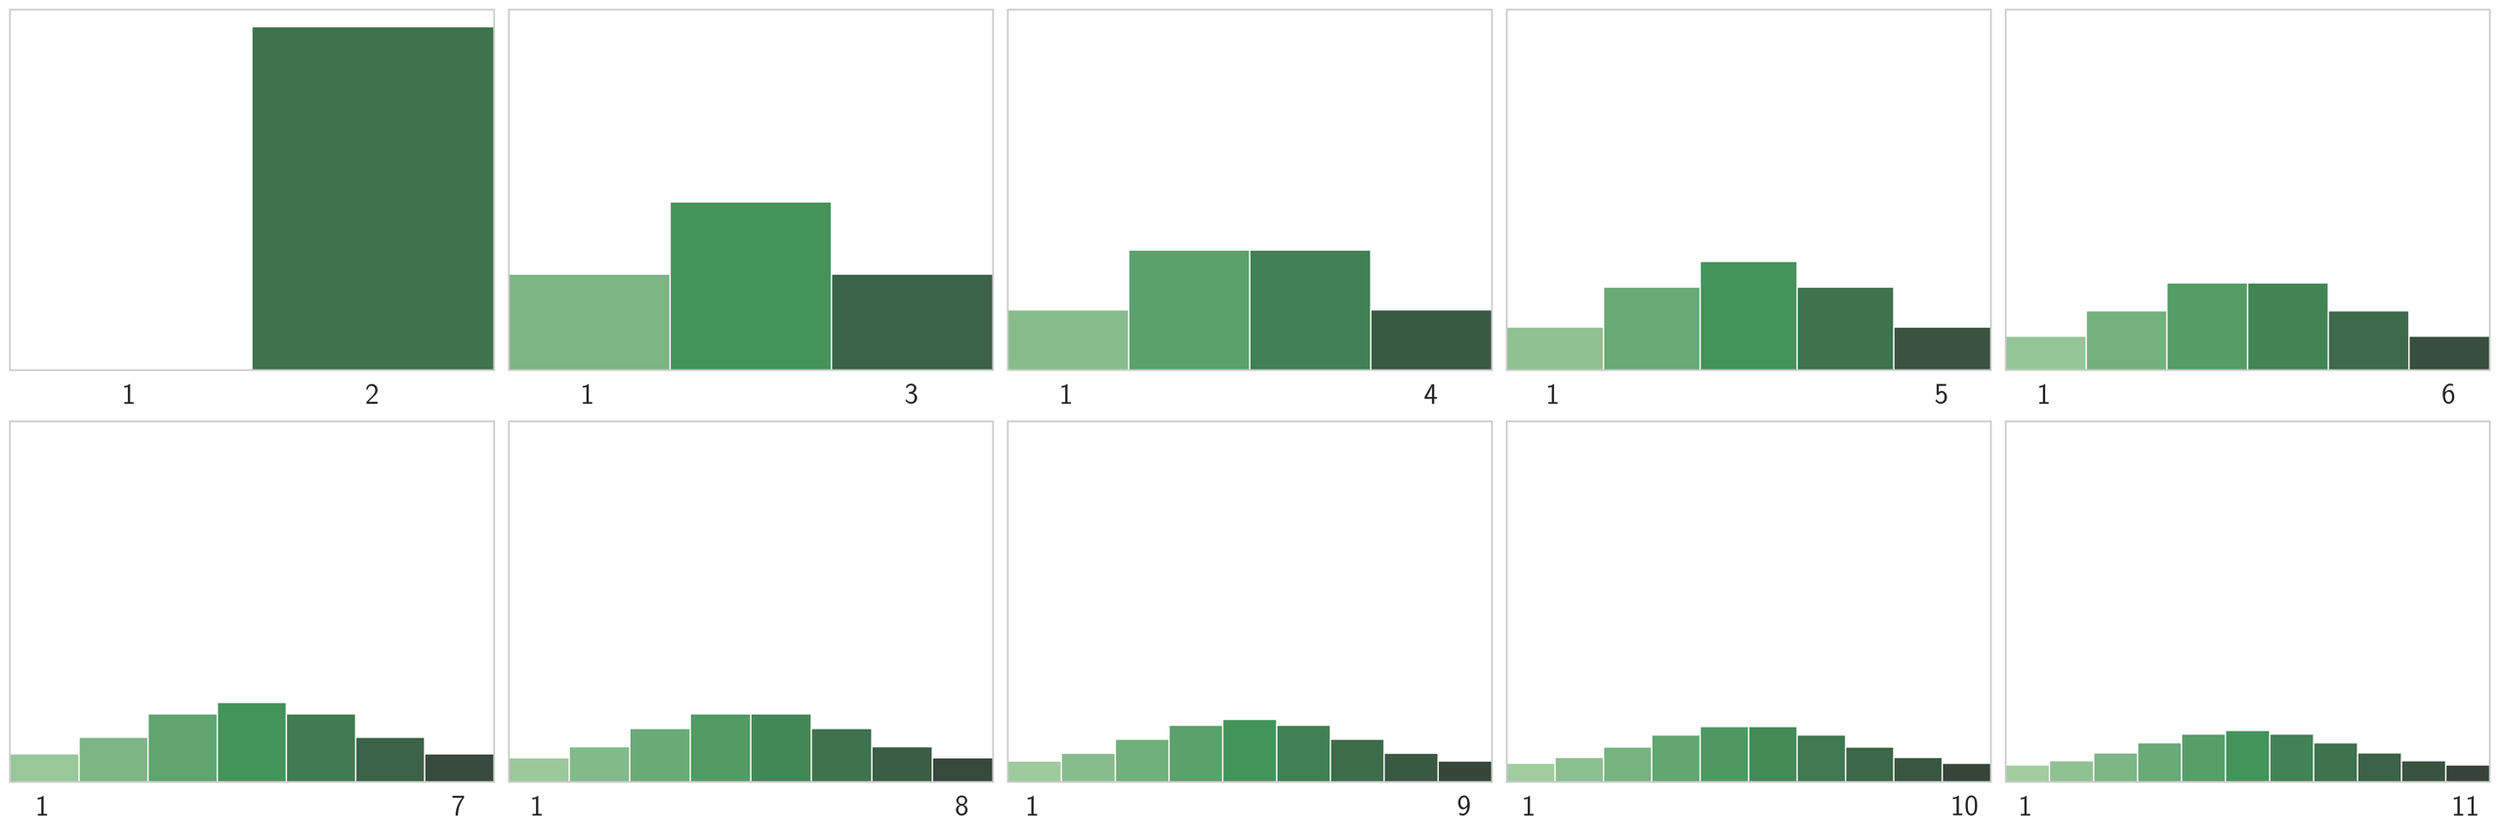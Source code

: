 <?xml version="1.0"?>
<!DOCTYPE ipe SYSTEM "ipe.dtd">
<ipe version="70218" creator="Ipe 7.2.26">
<info created="D:20240318150011" modified="D:20240318150011"/>
<bitmap id="1" width="1548" height="1289" BitsPerComponent="8" ColorSpace="DeviceRGB" Filter="FlateDecode" length="11708" encoding="base64">
eNrs3DEOgCAQRNH7383jUIzFBmnVjmiC8b2SauqfDb0DAAAAAAAAAAAAAAAAAAAAAAAAAAAA
AAAAAAAAAAAAAAAAAAAAAAAAAAAAAAAAAAAAAAAAAAAAAAAAAAAAAAAAAAAAAAAAAAAAAAAA
AAAAAAAAAAAAAAAAAAAAAAAAAAAAAAAAAAAAAAAAAAAAAAAAAAAAAAA8rKraWZIdAAAAgFlJ
Lr2lqhZvRGPkBgAAAMCbWmsaEQAAAMDPaUQAAAAAaEQAAAAAaEQAAAAArN+Iktw3+34cAAAA
YNr9JifJ4o1ozL5sHi8dAAAAgFlf7C0aEQAAAMCzNCIAAAAANCIAAAAANCIAAAAANCIAAAAA
NCIAAAAANCIAAAAANCIAAAAANCIAAAAANCIAAAAANCIAAAAANCIAAAAANCIAAAAANCIAAAAA
NCIAAAAANCIAAAAANCIAAAAANCIAAAAANCIAAAAANCIAAAAANCIAAAAANCIAAAAANCIAAAAA
NCIAAAAANCIAAAAANCIAAAAANCIAAAAANCIAAAAANCIAAAAANCIAAAAANCIAAAAANCIAAAAA
NCIAAAAANCIAAAAANCIAAAAANCIAAAAANCIAAAAANCIAAAAANCIAAAAANCIAAAAANCIAAAAA
NCIAAAAANCIAAAAANCIAAAAANCIAAAAANCIAAAAANCIAAAAANCIAAAAANCIAAAAANCIAAAAA
NCIAAAAANCIAAAAANCIAAAAANCIAAAAANCIAAAAANCIAAAAANCIAAAAANCIAAAAANCIAAAAA
NCIAAAAANCIAAAAANCIAAAAANCIAAAAANCIAAAAANCIAAAAANCIAAAAANCIAAAAANCIAAAAA
NCIAAAAANCIAAAAANCIAAAAANCIAAAAANCIAAAAANCIAAAAANCIAAAAANCIAAAAANCIAAAAA
NCIAAAAANCIAAAAANCIAAAAANCIAAAAANCIAAAAANCIAAAAANCIAAAAANCIAAAAANCIAAAAA
NCIAAAAANCIAAAAANCIAAAAANCIAAAAANCIAAAAANCIAAAAANCIAAAAANCIAAAAANCIAAAAA
NCIAAAAANCIAAAAANCIAAAAANCIAAAAANCIAAAAANCIAAAAANCIAAAAANCIAAAAANCIAAAAA
NCIAAAAANCIAAAAANCIAAAAANCIAAAAANCIAAAAANCIAAAAANCIAAAAANCIAAAAANCIAAAAA
NCIAAAAANCIAAAAANCIAAAAANCIAAAAANCIAAAAANCIAAAAANCIAAAAANCIAAAAANCIAAAAA
NCIAAAAANCIAAAAANCIAAAAANCIAAAAANCIAAAAANCIAAAAANCIAAAAANCIAAAAANCIAAAAA
NCIAAAAANCIAAAAANCIAAAAANCIAAAAANCIAAAAANCIAAAAANCIAAAAANCIAAAAANCIAAAAA
NCIAAAAANCIAAAAANCIAAAAANCIAAAAANCIAAAAANCIAAAAANCIAAAAANCIAAAAANCIAAAAA
NCIAAAAANCIAAAAANCIAAAAANCIAAAAANCIAAAAANCIAAAAANCIAAAAANCIAAAAANCIAAAAA
NCIAAAAANCIAAAAANCIAAAAANCIAAAAANCIAAAAANCIAAAAANCIAAAAANCIAAAAANCIAAAAA
NCIAAAAANCIAAAAANCIAAAAANCIAAAAANCIAAAAANCIAAAAANCIAAAAANCIAAAAANCIAAAAA
NCIAAAAANCIAAAAANCIAAAAANCIAAAAANCIAAAAANCIAAAAANCIAAAAANCIAAAAANCIAAAAA
NCIAAAAANCIAAAAANCIAAAAANCIAAAAANCIAAAAANCIAAAAANCIAAAAANCIAAAAANCIAAAAA
NCIAAAAANCIAAAAANCIAAAAANCIAAAAANCIAAAAANCIAAAAANCIAAAAANCIAAAAANCIAAAAA
NCIAAAAANCIAAAAANCIAAAAANCIAAAAANCIAAAAANCIAAAAANCIAAAAANCIAAAAANCIAAAAA
NCIAAAAANCIAAAAANCIAAAAANCIAAAAANCIAAAAANCIAAAAANCIAAAAANCIAAAAANCIAAAAA
NCIAAAAANCIAAAAANCIAAAAANCIAAAAANCIAAAAANCIAAAAANCIAAAAANCIAAAAANCIAAAAA
NCIAAAAANCIAAAAANCIAAAAANCIAAAAANCIAAAAANCIAAAAANCIAAAAANCIAAAAANCIAAAAA
NCIAAAAANCIAAAAANCIAAAAANCIAAAAANCIAAAAANCIAAAAANCIAAAAANCIAAAAANCIAAAAA
NCIAAAAANCIAAAAANCIAAAAANCIAAAAANCIAAAAANCIAAAAANCIAAAAANCIAAAAANCIAAAAA
NCIAAAAANCIAAAAANCIAAAAANCIAAAAANCIAAAAANCIAAAAANCIAAAAANCIAAAAANCIAAAAA
NCIAAAAANCIAAAAANCIAAAAANCIAAAAANCIAAAAANCIAAAAANCIAAAAANCIAAAAANCIAAAAA
NCIAAAAANCIAAAAANCIAAAAANCIAAAAANCIAAAAANCIAAAAANCIAAAAANCIAAAAANCIAAAAA
NCIAAAAANCIAAAAANCIAAAAANCIAAAAANCIAAAAANCIAAAAANCIAAAAANCIAAAAANCIAAAAA
NCIAAAAANCIAAAAANCIAAAAANCIAAAAANCIAAAAANCIAAAAANCIAAAAANCIAAAAANCIAAAAA
NCIAAAAANCIAAAAANCIAAAAANCIAAAAANCIAAAAANCIAAAAANCIAAAAANCIAAAAANCIAAAAA
NCIAAAAANCIAAAAANCIAAAAANCIAAAAANCIAAAAANCIAAAAANCIAAAAANCIAAAAANCIAAAAA
NCIAAAAANCIAAAAANCIAAAAANCIAAAAANCIAAAAANCIAAAAANCIAAAAANCIAAAAANCIAAAAA
NCIAAAAANCIAAAAANCIAAAAANCIAAAAANCIAAAAANCIAAAAANCIAAAAANCIAAAAANCIAAAAA
NCIAAAAANCIAAAAANCIAAAAANCIAAAAANCIAAAAANCIAAAAANCIAAAAANCIAAAAANCIAAAAA
NCIAAAAANCIAAAAANCIAAAAANCIAAAAANCIAAAAANCIAAAAANCIAAAAANCIAAAAANCIAAAAA
NCIAAAAANCIAAAAANCIAAAAANCIAAAAANCIAAAAANCIAAAAANCIAAAAANCIAAAAANCIAAAAA
NCIAAAAANCIAAAAANCIAAAAANCIAAAAANCIAAAAANCIAAAAANCIAAAAANCIAAAAANCIAAAAA
NCIAAAAANCIAAAAANCIAAAAANCIAAAAANCIAAAAANCIAAAAANCIAAAAANCIAAAAANCIAAAAA
NCIAAAAANCIAAAAANCIAAAAANCIAAAAANCIAAAAANCIAAAAANCIAAAAANCIAAAAANCIAAAAA
NCIAAAAANCIAAAAANCIAAAAANCIAAAAANCIAAAAANCIAAAAANCIAAAAANCIAAAAANCIAAAAA
NCIAAAAANCIAAAAANCIAAAAANCIAAAAANCIAAAAANCIAAAAANCIAAAAANCIAAAAANCIAAAAA
NCIAAAAANCIAAAAANCIAAAAANCIAAAAANCIAAAAANCIAAAAANCIAAAAANCIAAAAANCIAAAAA
NCIAAAAANCIAAAAANCIAAAAANCIAAAAANCIAAAAANCIAAAAANCIAAAAANCIAAAAANCIAAAAA
NCIAAAAANCIAAAAANCIAAAAANCIAAAAANCIAAAAANCIAAAAANCIAAAAANCIAAAAANCIAAAAA
NCIAAAAANCIAAAAANCIAAAAANCIAAAAANCIAAAAANCIAAAAANCIAAAAANCIAAAAANCIAAAAA
NCIAAAAANCIAAAAANCIAAAAANCIAAAAANCIAAAAANCIAAAAANCIAAAAANCIAAAAANCIAAAAA
NCIAAAAANCIAAAAANCIAAAAANCIAAAAANCIAAAAANCIAAAAANCIAAAAANCIAAAAANCIAAAAA
NCIAAAAANCIAAAAANCIAAAAANCIAAAAANCIAAAAANCIAAAAANCIAAAAANCIAAAAANCIAAAAA
NCIAAAAANCIAAAAANCIAAAAANCIAAAAANCIAAAAANCIAAAAANCIAAAAANCIAAAAANCIAAAAA
NCIAAAAANCIAAAAANCIAAAAANCIAAAAANCIAAAAANCIAAAAANCIAAAAANCIAAAAANCIAAAAA
NCIAAAAANCIAAAAANCIAAAAANCIAAAAANCIAAAAANCIAAAAANCIAAAAANCIAAAAANCIAAAAA
NCIAAAAANCIAAAAANCIAAAAANCIAAAAANCIAAAAANCIAAAAANCIAAAAANCIAAAAANCIAAAAA
NCIAAAAANCIAAAAANCIAAAAANCIAAAAANCIAAAAANCIAAAAANCIAAAAANCIAAAAANCIAAAAA
NCIAAAAANCIAAAAANCIAAAAANCIAAAAANCIAAAAANCIAAAAANCIAAAAANCIAAAAANCIAAAAA
NCIAAAAANCIAAAAANCIAAAAANCIAAAAANCIAAAAANCIAAAAANCIAAAAANCIAAAAANCIAAAAA
NCIAAAAANCIAAAAANCIAAAAANCIAAAAANCIAAAAANCIAAAAANCIAAAAANCIAAAAANCIAAAAA
NCIAAAAANCIAAAAANCIAAAAANCIAAAAANCIAAAAANCIAAAAANCIAAAAANCIAAAAANCIAAAAA
NCIAAAAANCIAAAAANCIAAAAANCIAAAAANCIAAAAANCIAAAAANCIAAAAANCIAAAAANCIAAAAA
NCIAAAAANCIAAAAANCIAAAAANCIAAAAANCIAAAAANCIAAAAANCIAAAAANCIAAAAANCIAAAAA
NCIAAAAANCIAAAAANCIAAAAANCIAAAAANCIAAAAANCIAAAAANCIAAAAANCIAAAAANCIAAAAA
NCIAAAAANCIAAAAANCIAAAAANCIAAAAANCIAAAAANCIAAAAANCIAAAAANCIAAAAANCIAAAAA
NCIAAAAANCIAAAAANCIAAAAANCIAAAAANCIAAAAANCIAAAAANCIAAAAANCIAAAAANCIAAAAA
NCIAAAAANCIAAAAANCIAAAAANCIAAAAANCIAAAAANCIAAAAANCIAAAAANCIAAAAANCIAAAAA
NCIAAAAANCIAAAAANCIAAAAANCIAAAAANCIAAAAANCIAAAAANCIAAAAANCIAAAAANCIAAAAA
NCIAAAAANCIAAAAANCIAAAAANCIAAAAANCIAAAAANCIAAAAANCIAAAAANCIAAAAANCIAAAAA
NCIAAAAANCIAAAAANCIAAAAANCIAAAAANCIAAAAANCIAAAAANCIAAAAANCIAAAAANCIAAAAA
NCIAAAAANCIAAAAANCIAAAAANCIAAAAANCIAAAAANCIAAAAANCIAAAAANCIAAAAANCIAAAAA
NCIAAAAANCIAAAAANCIAAAAANCIAAAAANCIAAAAANCIAAAAANCIAAAAANCIAAAAANCIAAAAA
NCIAAAAANCIAAAAANCIAAAAANCIAAAAANCIAAAAANCIAAAAANCIAAAAANCIAAAAANCIAAAAA
NCIAAAAANCIAAAAANCIAAAAANCIAAAAANCIAAAAANCIAAAAANCIAAAAANCIAAAAANCIAAAAA
NCIAAAAANCIAAAAANCIAAAAANCIAAAAANCIAAAAANCIAAAAANCIAAAAANCIAAAAANCIAAAAA
NCIAAAAANCIAAAAANCIAAAAANCIAAAAANCIAAAAANCIAAAAANCIAAAAANCIAAAAANCIAAAAA
NCIAAAAANCIAAAAANCIAAAAANCIAAAAANCIAAAAANCIAAAAANCIAAAAANCIAAAAANCIAAAAA
NCIAAAAANCIAAAAANCIAAAAANCIAAAAANCIAAAAANCIAAAAANCIAAAAANCIAAAAANCIAAAAA
NCIAAAAANCIAAAAANCIAAAAANCIAAAAANCIAAAAANCIAAAAANCIAAAAANCIAAAAANCIAAAAA
NCIAAAAANCIAAAAANCIAAAAANCIAAAAANCIAAAAANCIAAAAANCIAAAAANCIAAAAANCIAAAAA
NCIAAAAANCIAAAAANCIAAAAANCIAAAAANCIAAAAANCIAAAAANCIAAAAANCIAAAAANCIAAAAA
NCIAAAAANCIAAAAANCIAAAAANCIAAAAANCIAAAAANCIAAAAANCIAAAAANCIAAAAANCIAAAAA
NCIAAAAANCIAAAAANCIAAAAANCIAAAAANCIAAAAANCIAAAAANCIAAAAANCIAAAAANCIAAAAA
NCIAAAAANCIAAAAANCIAAAAANCIAAAAANCIAAAAANCIAAAAANCIAAAAANCIAAAAANCIAAAAA
NCIAAAAANCIAAAAANCIAAAAANCIAAAAANCIAAAAANCIAAAAANCIAAAAANCIAAAAANCIAAAAA
NCIAAAAANCIAAAAANCIAAAAANCIAAAAANCIAAAAANCIAAAAANCIAAAAANCIAAAAANCIAAAAA
NCIAAAAANCIAAAAANCIAAAAANCIAAAAANCIAAAAANCIAAAAANCIAAAAANCIAAAAANCIAAAAA
NCIAAAAANCIAAAAANCIAAAAANCIAAAAANCIAAAAANCIAAAAANCIAAAAANCIAAAAANCIAAAAA
NCIAAAAANCIAAAAANCIAAAAANCIAAAAANCIAAAAANCIAAAAANCIAAAAANCIAAAAANCIAAAAA
NCIAAAAANCIAAAAANCIAAAAANCIAAAAANCIAAAAANCIAAAAANCIAAAAANCIAAAAANCIAAAAA
NCIAAAAANCIAAAAANCIAAAAANCIAAAAANCIAAAAANCIAAAAANCIAAAAANCIAAAAANCIAAAAA
NCIAAAAANCIAAAAANCIAAAAANCIAAAAANCIAAAAANCIAAAAANCIAAAAANCIAAAAANCIAAAAA
NCIAAAAANCIAAAAANCIAAAAANCIAAAAANCIAAAAANCIAAAAANCIAAAAANCIAAAAANCIAAAAA
NCIAAAAANCIAAAAANCIAAAAANCIAAAAANCIAAAAANCIAAAAANCIAAAAANCIAAAAANCIAAAAA
NCIAAAAANCIAAAAANCIAAAAANCIAAAAANCIAAAAANCIAAAAANCIAAAAANCIAAAAANCIAAAAA
NCIAAAAANCIAAAAANCIAAAAANCIAAAAANCIAAAAANCIAAAAANCIAAAAANCIAAAAANCIAAAAA
NCIAAAAANCIAAAAANCIAAAAANCIAAAAANCIAAACAo707bJHjLuA4/m7uFQQfKD6QkTxoKnSb
VJOo7VykSZVMSJpqImS0EmlkoCUSiXQDiU1tmWiwYokjVEErQx5EK8jgC9h3sHAPtg8OHTgI
4+3s3t3OzGZv9vPhh5SYHH/2Fmbny94eGhEAAAAAGhEAAAAAGhEAAAAAGhEAAAAAGhEAAAAA
GhEAAAAAGhEAAAAAGhEAAAAAGhEAAAAAGhEAAAAAGhEAAAAAGhEAAAAAGhEAAAAAGhEAAAAA
GhEAAAAAGhEAAAAAGhEAAAAAGhEAAAAAGhEAAAAAGhEAAAAAGhEAAAAAGhEAAAAAGhEAAAAA
GhEAAAAAGhEAAAAAGhEAAAAAGhEAAAAAGhEAAAAAGhEAAAAAGhEAAAAAGhEAAAAAGhEAAAAA
GhEAAAAAGhEAAAAAGhEAAAAAGhEAAAAAGhEAAAAAGhEAAAAAGhEAAAAAGhEAAAAAGhEAsHxn
fv3943desx6v/BZ7ngPA4aIRAQDLd/zOa1+99U3r8cpvsec5ABwuGhEAsHwakUYEAOgt63lm
AKBKI9KIAAC9ZT3PDABUaUQaEQCgt6znmQGAKo1IIwIA9Jb1PDMAUKURaUQAgN6ynmcGAKo0
Io0IANBb1vPMAECVRqQRAQB6y3qeGQCo0og0IgBAb1nPMwMAVRqRRgQA6C3reWYAoEoj0ogA
AL1lPc8MAFRpRBoRAKC3rOeZAYAqjaj3O3Hnu57nAHC4aEQAwPJpRL3f5vtveJ4DwOGiEQEA
y6cRaUQAgN6ynmcGAKo0Io0IANBb1vPMAECVRqQRAQB6y3qeGYA9vfH76+fSq9bX/fiPb2tE
69yIXvnFhReSTevryu+vqxiARuTMALTlXHr19Hvnra+7/NF1jWidG9ELyeZX3jxufV35/XUV
A9CInBkAjcg0ItOINCJXMQCNyJkB0IhMIzKNSCNyFQPQiJwZAI3INCLTiDQiVzEAjciZAdCI
TCMyjUgjchUD0IicGQCNyDQi04g0IlcxAI3ImQHQiEwjMo1II3IVA9CInBkAjcg0ItOINCJX
MQCNyJkB0IhMIzKNSCNyFQPQiJwZAI3INCLTiDQiVzEAjciZAdCITCMyjUgjchUD0IicGQCN
yDQi04g0IlcxAI3ImQHQiEwjMo1II3IVA9CInBkAjcg0ItOINCJXMQCNyJkB0IhMIzKNSCNy
FQPQiJwZAI3INCLTiDQiVzEAjciZAdCITCMyjUgjchUD0IicGQCNyDQi04g0IlcxAI3ImQHQ
iEwjMo1II3IVA9CInBkAjcg0ItOINCJXMQCNyJkB0IhMIzKNSCNyFQPQiJwZAI3INCLTiDQi
VzEAjciZAdCITCMyjUgjchUD0IicGQCNyDQi04g0IlcxAI3ImQHQiEwjMo1II3IVA9CInBkA
jcg0ItOINCJXMQCNyJkB0IhMIzKNSCNyFQPQiJwZAI3INCLTiDQiVzEAjciZAdCITCMyjUgj
chUD0IicGQCNyDQi04g0IlcxAI3ImQHQiEwjMo1II3IVA9CInBkAjcg0ItOINCJXMQCNyJkB
0IhMIzKNSCNyFQPQiJwZAI3INCLTiDQiVzEAjciZAdCITCMyjUgjchUD0IicGQCNyDQi04g0
IlcxAI3ImQHQiEwjMo1II3IVA9CInBkAjcg0ItOI1nyD5IyrGIBG5MwAaESmEZlGtOZ7+dYF
VzEAjciZAdCITCMyjUgjchUD0IicGQCNyDQi04g0IlcxAI3ImQHQiEwjMo1II3IVA9CInBno
1I1Pfn7t0Q3r627+dagRaUSmEVn/GtG3rp97/uop6+vK76/XqKAROTOwfNce3bj0UWx93Vuf
3NSINCLTiKx/jej5q6e+fP6Y9XXl99drVNCInBnQiEwjMo3INCLTiDQir1FBI3JmQCMyjcg0
ItOITCPSiLxGBY3ImQGNyDQi04hMIzKNSCPyGhU0ImcGNCLTiEwjMo3INCKNyGtU0IicGdCI
TCMyjcg0ItOINCKvUUEjcmZAIzKNyDQi04hMI9KIvEYFjciZAY3INCLTiEwjMo1II/IaFTQi
ZwY0ItOITCMyjcg0Io3Ia1TQiJwZ0IhMIzKNyDQi04g0Iq9RQSNyZkAjMo3INCLTiEwj0oi8
RgWNyJkBjcg0ItOITCMyjUgj8hoVNCJnBjQi04hMIzKNyDQijchrVNCInBnQiEwjMo3INCLT
iDQir1FBI3JmQCMyjcg0ItOITCPSiLxGBY3ImQGNyDQi04hMIzKNSCPyGhU0ImcGNCLTiEwj
Mo3INCKNyGtU0IicGdCITCMyjcg0ItOINCKvUUEjcmZAIzKNyDQi04hMI9KIvEYFjciZAY3I
NCLTiEwjMo1II/IaFTQiZwY0ItOITCMyjcg0Io3Ia1TQiJwZ0IhMIzKNyDQi04g0Iq9RQSNy
ZkAjMo3INCLTiEwj0oi8RgWNyJkBjcg0ItOITCMyjUgj8hoVNCJnBjQi04hMIzKNyDQijchr
VNCInBnQiEwjMo3INCLTiDQir1FBI3JmQCMyjcg0ItOITCPSiLxGBY3ImQGNyDQi04hMIzKN
SCPyGhU0ImcGNCLTiEwjMo3INCKNyGtU0IicGdCITCMyjcg0ItOINCKvUUEjcmZAIzKNyDQi
04hMI9KIvEYFjciZAY3INCLTiEwjMo1II/IaFTQiZwY0ItOITCMyjcg0Io3Ia1TQiJwZ0IhM
IzKNyDQi04g0Iq9RQSNyZkAjMo3INCLTiEwj0oi8RgWNyJkBjcg0ItOITCMyjUgj8hoVNCJn
BjQi04hMIzKNyDQijchrVNCInBnQiEwjMo3INCLTiNZ8X/vhaa9RQSNyZkAjMo3INCLTiEwj
WvOdvn7Wa1TQiJwZ0IhMIzKNyDQi04g0Iq9RQSNyZkAjMo3INCLTiEwj0oi8RgWNyJkBjcg0
ItOITCMyjUgj8hoVNCJnZhUMH9+7+elt6/HuP/lQI9KITCMyjcg0IjssjejU5c3nzr5oPV75
LXYfqhE5M6vp5qe3b/zlbevx3n18VyPSiEwjMo3INCI7LI3oubMvfvFUYD1e+S12H6oROTMa
kWlEphGZRmQakWlEphFpRO5DNSJnRiMyjcg0ItOITCMyjcg0Io3IfahG5MxoRKYRmUZkGpFp
RKYRmUakEbkP1YicGY3INCLTiEwjMo3INCLTiDQi96EakTOjEZlGZBqRaUSmEZlGZBqRRuQ+
VCNyZjQi04hMIzKNyDQi04hMI9KI3IdqRM6MRmQakWlEphGZRmQakWlEGpH7UI3ImdGITCMy
jcg0ItOITCMyjUgjch+qETkzGpFpRKYRmUZkGpFpRKYRaUTuQzUiZ0YjMo3INCLTiEwjMo3I
NCKNyH2oRuTMaESmEZlGZBqRaUSmEZlGpBG5D9WInBmNyDQi04hMIzKNyDQi04g0IvehGpEz
oxGZRmQakWlEphGZRmQakUbkPlQjcmY0ItOITCMyjcg0ItOITCPSiNyHakTOjEZkGpFpRKYR
mUZkGpFpRBqR+1CNyJnRiEwjMo3INCLTiEwjMo1II3IfqhE5MxqRaUSmEZlGZBqRaUSmEWlE
7kM1ImdGIzKNyDQi04hMIzKNyDSiNd+xc8fdh2pEzoxGZBqRaUSmEZlGZBqRaURrvpOvh+5D
NSJnRiMyjcg0ItOITCMyjcg0Io3IfahG5MxoRKYRmUZkGpFpRKYRmUakEbkP1YicGY3INCLT
iEwjMo3INCLTiDQi96Ea0eE684PPHnzwrw+sl/v4Px9rRBqRaUSmEZlGZBqRaUS2Co3o6985
ffSlY9bXnblwtgeN6P6T+3ef3LVe7uG/H2pEGpFpRKYRmUZkGpFpRLYKjejoS8e+cPRL1ted
2DypEZlGZBqRaUSmEZlGZBqRaUSmEWlEGpFpRKYRmUZkGpFpRKYRmUZkGpFGpBGZRmQakWlE
phGZRmQakWlEphFpRBqRaUSmEZlGZBqRaUSmEZlGZBqRRqQRmUZkGpFpRKYRmUZkGpFpRKYR
aUQakWlEphGZRmQakWlEphGZRmQakUakEZlGZBqRaUSmEZlGZBqRaUSmEWlEGpFpRKYRmUZk
GpFpRKYRmUZkGpFGpBGZRmQakWlEphGZRmQakWlEphFpRBqRaUSmEZlGZBqRaUSmEZlGZBqR
RqQRmUZkGpFpRKYRmUZkGpFpRKYRaUQakWlEphGZRmQakWlEphGZRmQakUakEZlGZBqRaUSm
EZlGZBqRaUSmEWlEGpFpRKYRmUZkGpFpRKYRmUZkGpFGpBGZRmQakWlEphGZRmQakWlEphFp
RBqRaUSmEZlGZBqRaUSmEZlGZBqRRqQRmUZkGpFpRKYRmUZkGpFpRKYRaUQakWlEphGZRmQa
kWlEphGZRmQakUakEZlGZBqRaUSmEZlGZBqRaUSmEWlEGpFpRKYRmUZkGpFpRKYRmUZkGpFG
pBGZRmQakWlEphGZRmQakWlEphFpRBqRaUSmEZlGZBqRaUSmEZlGZBqRRqQRmUZkGpFpRKYR
mUZkGpFpRKYRaUQakWlEphGZRmQakWlEphGZRmQakUakEZlGZBqRaUSmEZlGZBqRaUSmEWlE
GpFpRKYRmUZkGpFpRKYRmUZkGpFGpBGZRmQakWlEphGZRmQakWlEphFpRBqRaUSmEZlGZBqR
aUSmEZlGZBqRRqQRmUZkGpFpRKYRmUZkGpFpRKYRaUQakWlEphGZRmQakWlEphGZRmQakUak
EZlGZBqRaUSmEZlGZBqRaUSmEWlEGpFpRKYRmUZkGpFpRKYRmUZkGpFGpBGZRmQakWlEphGZ
RmQakWlEphFpRBqRaUSmEZlGZBqRaUSmEZlGZBqRRqQRmUZkGpFpRKYRmUZkGpFpRKYRaUQa
kWlEphGZRmQakWlEphGZRmQakUakEZlGZBqRaUSmEZlGZBqRaUSmEWlEGpFpRKYRmUZkGpFp
RKYRmUZkGpFGpBGZRmQakWlEphGZRmQakWlEphFpRBqRaUSmEZlGZBqRaUSmEZlGZBqRRqQR
mUZkGpFpRKYRmUZkGpFpRKYRaUQakWlEphGZRmQakWlEphGZRmQakUakEZlGZBqRaUSmEZlG
ZBqRaUSmEWlEGpFpRKYRmUZkGpFpRKYRmUZkGpFGpBGZRmQakWlEphGZRmQakWlEphFpRBqR
aUSmEZlGZBqRaUSmEZlGZBqRRqQRmUZkGpFpRKYRmUZkGpFpRKYRaUQakWlEphGZRmQakWlE
phGZRmQakUakEZlGZBqRaUSmEZlGZBqRaUSmEWlEGpFpRKYRmUZkGpFpRKYRmUZkGpFGpBGZ
RmQakWlEphGZRmQakWlEphFpRBqRaUSmEZlGZBqRaUSmEZlGZBqRRqQRmUZkGpFpRKYRmUZk
GpFpRKYRaUQakWlEphGZRmQakWlEphGZRmQakUakEZlGZBqRaUSmEZlGZBqRaUSmEWlEGpFp
RKYRmUZkGpFpRKYRmUZkGpFGpBGZRmQakWlEphGZRmQakWlEphFpRIeuEU0mk11nfvjPhw8+
e2C93KPi0ecV9x6/f/vvd6zH+/DJb6rf8Xf+/MufZu9YX3f7b/eq3+74D8ml375pfd2NP92q
fruj9Eev/Op16/Gu/O5n1e/499698u2b562v+8F7P6l+u88ll069+ar1dZdvXat+u1+9dv4b
F1+2Hu/iW1eq3/EzF86e2DxpfV105eKu3jKZTFa8EW1tbf0DAAAAgC5tbW1pRAAAAABrTiMC
AAAAQCMCAAAAQCMCAAAAYPUb0fb29tb/m0wmnwMAAACwqMlksqu3bG9v/xcAAAAAAAAAAAAA
AAAAAAAAAAAAAAAAAAAAAAAAAAAAAAAAAAAAAAAAAAAAAAAAAAAAAAAAAAAAAAAAAAAAAAAA
AAAAAAAAAAAAAAAAAAAAAAAAAAAAAAAAAAAAAAAAAAAAAAAAAAAAAAAAAAAAAAAAAAAAAAAA
AAAAAAAAAAAAAAAAAAAAAAAAAAAAAAAAAAAAAAAAAAAAAAAAAAAAAAAAAAAAAAAAAAAAAAAA
AABgPYzH4+FwGMdxGIZBEGxsbBw5cqT8jyiK0jQt/18PESuifELuPD89FAAAANCiPM/DMNzY
SxRFShHP3HA43HlCakQAAADQlvF4vJ86VJUkiceNVXi6akQAAADQijzPy7vsjYMbDAbeUMQy
lc+3JEl2PQ81IgAAAGguy7KNBoIgkIlYgqIo4jiufRJqRAAAANBQnufz+08YhuWNeRRFg8Fg
zruJPJK0aDweF0VRPjnTNC2ffnOeexoRAAAANFfehs/5rKHRaLTr75d/Muszi8obeY8nzS32
rjaNCAAAABY2Ho9rP4MoCILpOrSfu/g8zz2qNKQRAQAAwJLVviNonz81lqZpbVzyqNKQRgQA
AADLVBt5yhvt/X/6dO2nB5df1mNLE3MaUfn8LJ91tX9BIwIAAIAFzPops6IoDvRFvJWI1u1K
QOUTNQzDJEme/iRj7RNPIwIAAIAFDIfD6bvs8k78oF+nvHP3qUS0azwel0+hoihmfSiWRgQA
AABtCYKg4ZuI5tytR1HkEaY7GhEAAAC0Is/zhT+qelr5D6e/mgeZ7mhEAAAA0Iraz5oeDoeL
fbXaH1vz42Z0RyMCAACAVrT1g2Y7yn84/dXiOPY40xGNCAAAAFpR+1vF2/2CC//kGuxJIwIA
AIDmat/207AR1b4xyUNNRzQiAAAAaK72A6uDIGjyNcMwbPGH12A+jQgAAACay7Ks9R8Nq/0Q
7DRNPdp0QSMCAACA5tI0bb0R1f5qsyRJPNp0QSMCAACA5mp7TsNGVNudwjD0aNMFjQgAAACa
6+J9RF38/BrMohEBAABAc130nNqv6Z6djmhEAAAA0FwXv9es9r1JJY82XdCIAAAAoLnaRtTw
/rr2M45K5b28B5zWaUQAAADQ0f11w/f8xHGsEfFsn8MaEQAAABxUeTc9fYtdFMXCXzAIgtpG
NBqNPNq0TiMCAACAVoRhOH2LPRwOW7xh14jojkYEAAAArUiSZPoWOwzDxb7arA+sbvjeJJhF
IwIAAIBWjEajFt/2M+sHzTQiOqIRAQAAQFtqw04cxwf9OlmWbczmZ83ogkYEAAAAbZn12+oP
WnVqP/7a7zWjUxoRAAAAtKg27wRBsP+vUPvZ11UeZLqgEQEAAECLZr2VaJ8fXh1F0cZePMh0
QSMCAACAds36SbHBYDDnh86Kotj1cUa1n27knp2OaEQAAADQrjzP57wLKIqiLMt2YlF5V17+
R5qmg8Fg+n1HtV+n/JseYbqgEQEAAEDr4jjeaGDnB9PSNF34Z9bgoDQiAAAA6ML0W4P2KY7j
na9Q+9FG5R96bOmCRgQAAAAd3XHXfqDQHOXfz/P86VeofTNS9S9Au89YjQgAAAA6uune8xfZ
P5Ukya5/XvtOpPJremDp6OmqEQEAAEB3siyb83NnYRiWf6H2H9a+0cjjSUc0IgAAAFiCnd9f
NhwOkyQp/zfLsqIo5rwpqPx/a38nmkeSjmhEAAAAsIJqP7A6TVOPDB3RiAAAAGAF+TAilkwj
AgAAgFUzGo38oBlLphEBAADAqkmSxG+9Z8k0IgAAAFg15Y2532jGkmlEAAAAsFJqP626/EOP
DJ3SiAAAAGCl7tOn30RU/olPq2YJzz2NCAAAAFZEHMfT9+lZlnlk6JpGBAAAACsiy7Lpm/TB
YOCRYQk0IgAAAFgFRVFs1BmNRh4clkAjAgAAgNbleR5F0YH+fm0gSpLEg8lyaEQAAADQuiAI
dn5hfZ7ne/7lJElqA9GBKhM0pBEBAABAu3b98vowDLMsm/7FZOWflH9z+reY+RgiOpLPVftx
WOXzc/6/KorCAwsAAADTat+MsSMIgjAMoygaDAaz0tDTv+mRpHXzn3WL8W43AAAAqFX7y+sP
ZDAYTL/pCJrTiAAAAGBpxuNxGIYL33HHcewxpCMaEQAAACxZmqYHvR/f5wdcw8I0IgAAAHgm
kiTZz115EARZlnm46JpGBAAAAM9QURRJkoRhWP2o6p3Prx4Oh6PRyEMEAAAAAAAAAAAAAAAA
AAAAAAAAAAAAAAAAAAAAAAAAAAAAAAAAAAAAAAAAAAAAAAAAAAAAAAAAAAAAAAAAAAAAAAAA
AAAAAAAAAAAAAAAAAAAAAAAAAAAAAAAAAAAAAAAAAAAAAAAAAAAAAAAAAAAAAAAAAAAAAAAA
AAAAAAAAAAAAAAAAAAAAAAAAAAAAAAAAAAAAAAAAAAAAAAAAAAAAAAAAAAAAAAAAAAAAAAAA
AAAAAAAAAAAAAAAAAAAAAAAAAAAAAAAAAAAAAAAAAAAAAAAAAF34H+yDmK8=
</bitmap>
<bitmap id="2" width="1548" height="1289" BitsPerComponent="8" ColorSpace="DeviceRGB" Filter="FlateDecode" length="13064" encoding="base64">
eNrs3DEKwkAQhtGbeYNcQLEVrdNbCnYezONsMRZD3NakW2JY8T2+KtWU4SdkmgAAAAAAAAAA
AAAAAAAAAAAAAAAAAAAAAAAAAAAAAAAAAAAAAAAAAAAAAAAAAAAAAAAAAAAAAAAAAAAAAAAA
AAAAAAAAAAAAAAAAAAAAAAAAAAAAAAAAAAAAAAAAAAAAAAAAAAAAAAAAAAAAAAAAAAAAAAAA
AFaWmeVTRLwAAAAAaBURs70lMzvfiOqRTwAAAAC+qZRiIwIAAAD4czYiAAAAAGxEAAAAANiI
AAAAAOh/I4qI5c1+Pw4AAADQbPlNTkR0vhHVs2c31ycTAAAAAK1+cW+xEQEAAACsy0YEAAAA
gI0IAAAAABsRAAAAADYiAAAAAGxEAAAAANiIAAAAALARAQAAAGAjAgAAAMBGBAAAAICNCAAA
AAAbEQAAAAA2IgAAAABsRAAAAADYiAAAAACwEQEAAABgIwIAAADARgQAAACAjQgAAAAAGxEA
AAAANiIAAAAAbEQAAAAA2IgAAAAAsBEBAAAAYCMCAAAAwEYEAAAAgI0IAAAAABsRAAAAADYi
AAAAAGxEAAAAANiIAAAAALARAQAAAGAjAgAAAMBGBAAAAICNCAAAAAAbEQAAAAA2IgAAAABs
RAAAAADYiAAAAACwEQEAAABgIwIAAADARgQAAACAjQgAAAAAGxEAAAAANiIAAAAAbEQAAAAA
2IgAAAAAsBEBAAAAYCMCAAAAwEYEAAAAgI0IAGAzx/tluB4kSZI67PwYbUQAANuob1+7cZAk
Seqw/e1kIwIAsBFJkiQbkY0IAMBGJEmSbEQ2IgAAG5EkSbIR2YgAAGxEkiTJRmQjAgCwEUmS
JBuRjQgAwEYkSZJsRDYiAAAbkSRJshHZiAAAbESSJMlGZCMCALARSZIkG5GNCADARiRJkmxE
NiIAABuRJEmyEdmIAABsRJIkyUZkIwIAsBFJkiQbkY0IAMBGJEmSbEQ2IgAAG5EkSbIR2YgA
AGxEkiTJRmQjAgCwEUmSJBuRjQgAwEYkSZJsRDYiAAAbkSRJshHZiAAAbESSJMlGZCMCALAR
SZIkG5GNCADARiRJkmxENiIAABuRJEmyEdmIAABsRJIkyUZkIwIAsBFJkiQbkY0IAMBGJEmS
bEQ2IgAAG5EkSbIR2YgAAGxEkiTJRmQjAgCwEUmSJBuRjQgAwEYkSZJsRDYiAAAbkSRJshHZ
iAAAbESSJMlGZCMCALARSZIkG5GNCADARiRJkmxENiIAABuRJEmyEdmIAABsRJIkyUZkIwIA
sBFJkiQbkY0IAMBGJEmSbEQ2IgAAG5EkSbIR2YgAAGxEkiTJRmQjAgCwEUmSJBuRjQgAwEYk
SZJsRDYiAAAbkSRJshHZiAAAbESSJMlGZCMCALARSZIkG5GNCADARiRJkmxENiIAABuRJEmy
EdmIAABsRJIkyUZkIwIAsBFJkiQbkY0IAMBGJEmSbEQ2IgAAG5EkSbIR2YgAAGxEkiTJRmQj
AgCwEUmSJBuRjQgAwEYkSZJsRDYiAAAbkSRJshHZiAAAbESSJMlGZCMCALARSZIkG5GNCADA
RiRJkmxENiIAABuRJEmyEdmIAABsRJIkyUZkIwIAsBFJkiQbkY0IAMBGJEmSbEQ2IgAAG5Ek
SbIR2YgAAGxEkiTJRmQjAgCwEUmSJBuRjQgAwEYkSZJsRDYiAAAbkSRJshHZiAAAbESSJMlG
ZCMCALARSZIkG5GNCADARiRJkmxENiIAABuRJEmyEdmIAABsRJIkyUZkIwIAsBFJkiQbkY0I
AMBGJEmSbEQ2IgAAG5EkSbIR2YgAAGxEkiTJRmQjAgCwEUmSJBuRjQgAwEYkSZJsRDYiAAAb
kSRJshHZiAAAbESSJMlGZCMCALARSZIkG5GNCADARiRJkmxENiIAABuRJEmyEdmIAABsRJIk
yUZkIwIAsBFJkiQbkY0IAMBGJEmSbEQ2IgAAG5EkSbIR2YgAAGxEkiTJRmQjAgCwEUmSJBuR
jQgAwEYkSZJsRDYiAAAbkSRJshHZiAAAbESSJMlGZCMCALARSZIkG5GNCADARiRJkmxENiIA
ABuRJEmyEdmIAABsRJIkyUZkIwIAsBFJkiQbkY0IAMBGJEmSbEQ2IgAAG5EkSbIR2YgAAGxE
kiTJRmQjAgCwEUmSJBuRjQgAwEYkSZJsRDYiAAAbkSRJshHZiAAAbESSJMlGZCMCALARSZIk
G5GNCADARiRJkmxENiIAABuRJEmyEdmIAABsRJIkyUZkIwIAsBFJkiQbkY0IAMBGJEmSbEQ2
IgAAG5EkSbIR2YgAAGxEkiTJRmQjAgCwEUmSJBuRjQgAwEYkSZJsRDYiAAAbkSRJshHZiAAA
bESSJMlGZCMCALARSZIkG5GNCADARiRJkmxENiIAABuRJEmyEdmIAABsRJIkyUZkIwIAsBFJ
kiQbkY0IAMBGJEmSbEQ2IgAAG5EkSbIR2YgAAGxEkiTJRmQjAgCwEUmSJBuRjQgAwEYkSZJs
RDYiAAAbkSRJshHZiAAAbESSJMlGZCMCALARSZIkG5GNCADARiRJkmxENiIAABuRJEmyEdmI
AABsRJIkyUZkIwIAsBFJkiQbkY0IAMBGJEmSbEQ2IgAAG5EkSbIR2YgAAGxEkiTJRmQjAgCw
EUmSJBuRjQgAwEYkSZJsRDYiAAAbkSRJshHZiAAAbESSJMlGZCMCALARSZIkG5GNCADARiRJ
kmxENiIAABuRJEmyEdmIAABsRJIkyUZkIwIAsBFJkiQbkY0IAMBGJEmSbEQ2IgAAG5EkSbIR
2YgAAGxEkiTJRmQjAgCwEUmSJBuRjQgAwEYkSZJsRDYiAAAbkSRJshHZiAAAbESSJMlGZCMC
ALARSZIkG5GNCADARiRJkmxENiIAABuRJEmyEdmIAABsRJIkyUZkIwIAsBFJkiQbkY0IAMBG
JEmSbEQ2IgAAG5EkSbIR2YgAAGxEkiTJRmQjAgCwEUmSJBuRjQgAwEYkSZJsRDYiAAAbkSRJ
shHZiAAAbESSJMlGZCMCALARSZIkG5GNCADARiRJkmxENiIAABuRJEmyEdmIAABsRJIkyUZk
IwIAsBFJkiQbkY0IAMBGJEmSbEQ2IgAAG5EkSbIR2YgAAGxEkiTJRmQjAgCwEUmSJBuRjQgA
wEYkSZJsRDYiAAAbkSRJshHZiAAAbESSJMlGZCMCALARSZIkG5GNCADARiRJkmxENiIAABuR
JEmyEdmIAABsRJIkyUZkIwIAsBFJkiQbkY0IAMBGJEmSbEQ2IgAAG5EkSbIR2YgAAGxEkiTJ
RmQjAgCwEUmSJBuRjQgAwEYkSZJsRDYiAAAbkSRJshHZiAAAbESSJMlGZCMCALARSZIkG5GN
CADARiRJkmxENiIAABuRJEmyEdmIAABsRJIkyUZkIwIAsBFJkiQbkY0IAMBGJEmSbEQ2IgAA
G5EkSbIR2YgAAGxEkiTJRmQjAgCwEUmSJBuRjQgAwEYkSZJsRDYiAAAbkSRJshHZiAAAbESS
JMlGZCMCALARSZIkG5GNCADARiRJkmxENiIAABuRJEmyEdmIAABsRJIkyUZkIwIAsBFJkiQb
kY0IAMBGJEmSbEQ2IgAAG5EkSbIR2YgAAGxEkiTJRmQjAgCwEUmSJBuRjQgAwEYkSZJsRDYi
AAAbkSRJshHZiAAAbESSJMlGZCMCALARSZIkG5GNCADARiRJkmxENiIAABuRJEmyEdmIAABs
RJIkyUZkIwIAsBFJkiQbkY0IAMBGJEmSbEQ2IgAAG5EkSbIR2YgAAGxEkiTJRmQjAgCwEUmS
JBuRjQgAwEYkSZJsRDYiAAAbkSRJshHZiAAAbESSJMlGZCMCALARSZIkG5GNCADARiRJkmxE
NiIAABuRJEmyEdmIAABsRJIkyUZkIwIAsBFJkiQbkY0IAMBGJEmSbEQ2IgAAG5EkSbIR2YgA
AGxEkiTJRmQjAgCwEUmSJBuRjQgAwEYkSZJsRDYiAAAbkSRJshHZiAAAbESSJMlGZCMCALAR
SZIkG5GNCADARiRJkmxENiIAABuRJEmyEdmIAABsRJIkyUZkIwIAsBFJkiQbkY0IAMBGJEmS
bEQ2IgAAG5EkSbIR2YgAAGxEkiTJRmQjAgCwEUmSJBuRjQgAwEYkSZJsRDYiAAAbkSRJshHZ
iAAAbESSJMlGZCMCALARSZIkG5GNCADARiRJkmxENiIAABuRJEmyEdmIAABsRJIkyUZkIwIA
sBFJkiQbkY0IAMBGJEmSbEQ2IgAAG5EkSbIR2YgAAGxEkiTJRmQjAgCwEUmSJBuRjQgAwEYk
SZJsRDYiAAAbkSRJshHZiAAAbESSJMlGZCMCALARSZIkG5GNCADARiRJkmxENiIAABuRJEmy
EdmIAABsRJIkyUZkIwIAsBFJkiQbkY0IAMBGJEmSbEQ2IgAAG5EkSbIR2YgAAGxEkiTJRmQj
AgCwEUmSJBuRjQgAwEYkSZJsRDYiAAAbkSRJshHZiAAAbESSJMlGZCMCALARSZIkG5GNCADA
RiRJkmxENiIAABuRJEmyEdmIAABsRJIkyUZkIwIAsBFJkiQbkY0IAMBGJEmSbEQ2IgAAG5Ek
SbIR2YgAAGxEkiTJRmQjAgCwEUmSJBuRjQgAwEYkSZJsRDYiAAAbkSRJshHZiAAAbESSJMlG
ZCMCALARSZIkG5GNCADARiRJkmxENiIAABuRJEmyEdmIAABsRJIkyUZkIwIAsBFJkiQbkY0I
AMBGJEmSbEQ2IgAAG5EkSbIR2YgAAGxEkiTJRmQjAgCwEUmSJBuRjQgAwEYkSZJsRDYiAAAb
kSRJshHZiAAAbESSJMlGZCMCALARSZIkG5GNCADARiRJkmxENiIAABuRJEmyEdmIAABsRJIk
yUZkIwIAsBFJkiQbkY0IAMBGJEmSbEQ2IgAAG5EkSbIR2YgAAGxEkiTJRmQjAgCwEUmSJBuR
jQgAwEYkSZJsRDYiAAAbkSRJshHZiAAAbESSJMlGZCMCALARSZIkG5GNCADARiRJkmxENiIA
ABuRJEmyEdmIAABsRJIkyUZkIwIAsBFJkiQbkY0IAMBGJEmSbEQ2IgAAG5EkSbIR2YgAAGxE
kiTJRmQjAgCwEUmSJBuRjQgAwEYkSZJsRDYiAAAbkSRJshHZiAAAbESSJMlGZCMCALARSZIk
G5GNCADARiRJkmxENiIAABuRJEmyEdmIAABsRJIkyUZkIwIAsBFJkiQbkY0IAMBGJEmSbEQ2
IgAAG5EkSbIR2YgAAGxEkiTJRmQjAgCwEUmSJBuRjQgAwEYkSZJsRDYiAAAbkSRJshHZiAAA
bESSJMlGZCMCALARSZIkG5GNCADARiRJkmxENiIAABuRJEmyEdmIAABsRJIkyUZkIwIAsBFJ
kiQbkY0IAMBGJEmSbEQ2IgAAG5EkSbIR2YgAAGxEkiTJRmQjAgCwEUmSJBuRjQgAwEYkSZJs
RDYiAAAbkSRJshHZiAAAbESSJMlGZCMCALARSZIkG5GNCADARiRJkmxENiIAABuRJEmyEdmI
AABsRJIkyUZkIwIAsBFJkiQbkY0IAMBGJEmSbEQ2IgAAG5EkSbIR2YgAAGxEkiTJRmQjAgCw
EUmSJBuRjQgAwEYkSZJsRDYiAAAbkSRJshHZiAAAbESSJMlGZCMCALARSZIkG5GNCADARiRJ
kmxENiIAABuRJEmyEdmIAABsRJIkyUZkIwIAsBFJkiQbkY0IAMBGJEmSbEQ2IgAAG5EkSbIR
2YgAAGxEkiTJRmQjAgCwEUmSJBuRjQgAwEYkSZJsRDYiAAAbkSRJshHZiAAAbESSJMlGZCMC
ALARSZIkG5GNCADARiRJkmxENiIAABuRJEmyEdmIAABsRJIkyUZkIwIAsBFJkiQbkY0IAMBG
JEmSbEQ2IgAAG5EkSbIR2YgAAGxEkiTJRmQjAgCwEUmSJBuRjQgAwEYkSZJsRDYiAAAbkSRJ
shHZiAAAbESSJMlGZCMCALARSZIkG5GNCADARiRJkmxENiIAABuRJEmyEdmIAABsRJIkyUZk
IwIAsBFJkiQbkY0IAMBGJEmSbEQ2IgAAG5EkSbIR2YgAAGxEkiTJRmQjAgCwEUmSJBuRjQgA
wEYkSZJsRDYiAAAbkSRJshHZiAAAbESSJMlGZCMCALARSZIkG5GNCADARiRJkmxENiIAABuR
JEmyEdmIAABsRJIkyUZkIwIAsBFJkiQbkY0IAMBGJEmSbEQ2IgAAG5EkSbIR2YgAAGxEkiTJ
RmQjAgCwEUmSJBuRjQgAwEYkSZJsRDYiAAAbkSRJshHZiAAAbESSJMlGZCMCALARSZIkG5GN
CADARiRJkmxENiIAABuRJEmyEdmIAABsRJIkyUZkIwIAsBFJkiQbkY0IAMBGJEmSbEQ2IgAA
G5EkSbIR2YgAAGxEkiTJRmQjAgCwEUmSJBuRjQgAwEYkSZJsRDYiAAAbkSRJshHZiAAAbESS
JMlGZCMCALARSZIkG5GNCADARiRJkmxENiIAABuRJEmyEdmIAABsRJIkyUZkIwIAsBFJkiQb
kY0IAMBGJEmSbEQ2IgAAG5EkSbIR2YgAAGxEkiTJRmQjAgCwEUmSJBuRjQgAwEYkSZJsRDYi
AAAbkSRJshHZiAAAbESSJMlGZCMCALARSZIkG5GNCADARiRJkmxENiIAABuRJEmyEdmIAABs
RJIkyUZkIwIAsBFJkiQbkY0IAMBGJEmSbEQ2IgAAG5EkSbIR2YgAAGxEkiTJRmQjAgCwEUmS
JBuRjQgAwEYkSZJsRDYiAAAbkSRJshHZiAAAbESSJMlGZCMCALARSZIkG5GNCADARiRJkmxE
NiIAABuRJEmyEdmIAABsRJIkyUZkIwIAsBFJkiQbkY0IAMBGJEmSbEQ2IgAAG5EkSbIR2YgA
AGxEkiTJRmQjAgCwEUmSJBuRjQgAwEYkSZJsRDYiAAAbkSRJshHZiAAAbESSJMlGZCMCALAR
SZIkG5GNCADARiRJkmxENiIAABuRJEmyEdmIAABsRJIkyUZkIwIAsBFJkiQbkY0IAMBGJEmS
bEQ2IgAAG5EkSbIR2YgAAGxEkiTJRmQjAgCwEUmSJBuRjQgAwEYkSZJsRDYiAAAbkSRJshHZ
iAAAbESSJMlGZCMCALARSZIkG5GNCADARiRJkmxENiIAABuRJEmyEdmIAABsRJIkyUZkIwIA
sBFJkiQbkY0IAMBGJEmSbEQ2IgAAG5EkSbIR2YgAAGxEkiTJRmQjAgCwEUmSJBuRjQgAwEYk
SZJsRDYiAAAbkSRJshHZiAAAbESSJMlGZCMCALARSZIkG5GNCADARiRJkmxENiIAABuRJEmy
EdmIAABsRJIkyUZkIwIAsBFJkiQbkY0IAMBGJEmSbEQ2IgAAG5EkSbIR2YgAAGxEkiTJRmQj
AgCwEUmSJBuRjQgAwEYkSZJsRDYiAAAbkSRJshHZiAAAbESSJMlGZCMCALARSZIkG5GNCADA
RiRJkmxENiIAABuRJEmyEdmIAABsRJIkyUZkIwIAsBFJkiQbkY0IAMBGJEmSbEQ2IgAAG5Ek
SbIR2YgAAGxEkiTJRmQjAgCwEUmSJBuRjQgAwEYkSZJsRDYiAAAbkSRJshHZiAAAbESSJMlG
ZCMCALARSZIkG5GNCADARiRJkmxENiIAABuRJEmyEdmIAABsRJIkyUZkIwIAsBFJkiQbkY0I
AMBGJEmSbEQ2IgAAG5EkSbIR2YgAAGxEkiTJRmQjAgCwEUmSJBuRjQgAwEYkSZJsRDYiAAAb
kSRJshHZiAAAbESSJMlGZCMCALARSZIkG5GNCADARiRJkmxENiIAABuRJEmyEdmIAABsRJIk
yUZkIwIAsBFJkiQbkY0IAMBGJEmSbEQ2IgAAG5EkSbIR2YgAAGxEkiTJRmQjAgCwEUmSJBuR
jQgAwEYkSZJsRDYiAAAbkSRJshHZiAAAbESSJMlGZCMCALARSZIkG5GNCADARiRJkmxENiIA
ABuRJEmyEdmIAABsRJIkyUZkIwIAsBFJkiQbkY0IAMBGJEmSbEQ2IgAAG5EkSbIR2YgAAGxE
kiTJRmQjAgCwEUmSJBuRjQgAwEYkSZJsRDYiAAAbkSRJshHZiAAAbESSJMlGZCMCALARSZIk
G5GNCADARiRJkmxENiIAABuRJEmyEdmIAABsRJIkyUZkIwIAsBFJkiQbkY0IAMBGJEmSbEQ2
IgAAG5EkSbIR2YgAAGxEkiTJRmQjAgCwEUmSJBuRjQgAwEYkSZJsRDYiAAAbkSRJshHZiAAA
bESSJMlGZCMCALARSZIkG5GNCADARiRJkmxENiIAABuRJEmyEdmIAABsRJIkyUZkIwIAsBFJ
kiQbkY0IAMBGJEmSbEQ2IgAAG5EkSbIR2YgAAGxEkiTJRmQjAgCwEUmSJBuRjQgAwEYkSZJs
RDYiAAAbkSRJshHZiAAAbESSJMlGZCMCALARSZIkG5GNCADARiRJkmxENiIAABuRJEmyEdmI
AABsRJIkyUZkIwIAsBFJkiQbkY0IAMBGJEmSbEQ2IgAAG5EkSbIR2YgAAGxEkiTJRmQjAgCw
EUmSJBuRjQgAwEYkSZJsRDYiAAAbkSRJshHZiAAAbESSJMlGZCMCALARSZIkG5GNCADARiRJ
kmxENiIAABuRJEmyEdmIAABsRJIkyUZkIwIAsBFJkiQbkY0IAMBGJEmSbEQ2IgAAG5EkSbIR
2YgAAGxEkiTJRmQjAgCwEUmSJBuRjQgAwEYkSZJsRDYiAAAbkSRJshHZiAAAbESSJMlGZCMC
ALARSZIkG5GNCADARiRJkmxENiIAABuRJEmyEdmIAABsRJIkyUZkIwIAsBFJkiQbkY0IAMBG
JEmSbEQ2IgAAG5EkSbIR2YgAAGxEkiTJRmQjAgCwEUmSJBuRjQgAwEYkSZJsRDYiAAAbkSRJ
shHZiAAAbESSJMlGZCMCALARSZIkG5GNCADARiRJkmxENiIAABuRJEmyEdmIAABsRJIkyUZk
IwIAsBFJkiQbkY0IAMBGJEmSbEQ2IgAAG5EkSbIR2YgAAGxEkiTJRmQjAgCwEUmSJBuRjQgA
wEYkSZJsRDYiAAAbkSRJshHZiAAAbESSJMlGZCMCALARSZIkG5GNCADARiRJkmxENiIAABuR
JEmyEdmIAABsRJIkyUZkIwIAsBFJkiQbkY0IAMBGJEmSbEQ2IgAAG5EkSbIR2YgAAGxEkiTJ
RmQjAgCwEUmSJBuRjQgAwEYkSZJsRDYiAAAbkSRJshHZiAAAbESSJMlGZCMCALARSZIkG5GN
CADARiRJkmxENiIAABuRJEmyEdmIAABsRJIkyUZkIwIAsBFJkiQbkY0IAMBGJEmSbEQ2IgAA
G5EkSbIR2YgAAGxEkiTJRmQjAgCwEUmSJBuRjQgAwEYkSZJsRDYiAAAbkSRJshHZiAAAbESS
JMlGZCMCALARSZIkG5GNCADARiRJkmxENiIAABuRJEmyEdmIAABsRJIkyUZkIwIAsBFJkiQb
kY0IAMBGJEmSbEQ2IgAAG5EkSbIR2YgAAGxEkiTJRmQjAgCwEUmSJBuRjQgAwEYkSZJsRDYi
AAAbkSRJshHZiAAAbESSJMlGZCMCALARSZIkG5GNCADARiRJkmxENiIAABuRJEmyEdmIAABs
RJIkyUZkIwIAsBFJkiQbkY0IAMBGJEmSbEQ2IgAAG5EkSbIR2YgAAGxEkiTJRmQjAgCwEUmS
JBuRjQgAwEYkSZJsRDYiAAAbkSRJshHZiAAAbESSJMlGZCMCALARSZIkG5GNCADARiRJkmxE
NiIAABuRJEmyEdmIAABsRJIkyUZkIwIAsBFJkiQbkY0IAMBGJEmSbEQ2IgAAG5EkSbIR2YgA
AGxEkiTJRmQjAgCwEUmSJBuRjQgAwEYkSZJsRDYiAAAbkSRJshHZiAAAbESSJMlGZCMCALAR
SZIkG5GNCADARiRJkmxENiIAABuRJEmyEdmIAABsRJIkyUZkIwIAsBFJkiQbkY0IAMBGJEmS
bEQ2IgAAG5EkSbIR2YgAAGxEkiTJRmQjAgCwEUmSJBuRjQgAwEYkSZJsRDYiAAAbkSRJshHZ
iAAAbESSJMlGZCMCALARSZIkG5GNCADARiRJkmxENiIAABuRJEmyEdmIAABsRJIkyUZkIwIA
sBFJkiQbkY0IAMBGJEmSbEQ2IgAAG5EkSbIR2YgAAGxEkiTJRmQjAgCwEUmSJBuRjQgAwEYk
SZJsRDYiAAAbkSRJshHZiAAAbESSJMlGZCMCALARSZIkG5GNCADARiRJkmxENiIAABuRJEmy
EdmIAABsRJIkyUZkIwIAsBFJkiQbkY0IAMBGJEmSbEQ2IgAAG5EkSbIR2YgAAGxEkiTJRmQj
AgCwEUmSJBuRjQgAwEYkSZJsRDYiAAAbkSRJshHZiAAAbESSJMlGZCMCALARSZIkG5GNCADA
RiRJkmxENiIAABuRJEmyEdmIAABsRJIkyUZkIwIAsBFJkiQbkY0IAMBGJEmSbEQ2IgAAG5Ek
SbIR2YgAAGxEkiTJRmQjAgCwEUmSJBuRjQgAwEYkSZJsRDYiAAAbkSRJshHZiAAAbESSJMlG
ZCMCALARSZIkG5GNCADARiRJkmxENiIAABuRJEmyEdmIAABsRJIkyUZkIwIAsBFJkiQbkY0I
AMBGJEmSbEQ2IgAAG5EkSbIR2YgAAGxEkiTJRmQjAgCwEUmSJBuRjQgAwEYkSZJsRDYiAAAb
kSRJshHZiAAAbESSJMlGZCMCALARSZIkG5GNCADARiRJkmxENiIAABuRJEmyEdmIAABsRJIk
yUZkIwIAsBFJkiQbkY0IAMBGJEmSbEQ2IgAAG5EkSbIR2YgAAGxEkiTJRmQjAgCwEUmSJBuR
jQgAwEYkSZJsRDYiAAAbkSRJshHZiAAAbESSJMlGZCMCALARSZIkG5GNCADARiRJkmxENiIA
ABuRJEmyEdmIAABsRJIkyUZkIwIAsBFJkiQbkY0IAMBGJEmSbEQ2IgAAG5EkSbIR2YgAAGxE
kiTJRmQjAgCwEUmSJBuRjQgAwEYkSZJsRDYiAAAbkSRJshHZiAAAbESSJMlGZCMCALARSZIk
G5GNCADARiRJkmxENiIAABuRJEmyEdmIAABsRJIkyUZkIwIAsBFJkiQbkY0IAMBGJEmSbEQ2
IgAAG5EkSbIR2YgAAGxEkiTJRmQjAgCwEUmSJBuRjQgAwEYkSZJsRDYiAAAbkSRJshHZiAAA
bESSJMlGZCMCALARSZIkG5GNCADARiRJkmxENiIAABuRJEmyEdmIAABsRJIkyUZkIwIAsBFJ
kiQbkY0IAMBGJEmSbEQ2IgAAG5EkSbIR2YgAAGxEkiTJRmQjAgCwEUmSJBuRjQgAwEYkSZJs
RDYiAAAbkSRJshHZiAAAbESSJMlGZCMCALARSZIkG5GNCADARiRJkmxENiIAABuRJEmyEdmI
AABsRJIkyUZkIwIAsBFJkiQbkY0IAMBGJEmSbEQ2IgAAG5EkSbIR2YgAAGxEkiTJRmQjAgCw
EUmSJBuRjQgAwEYkSZJsRDYiAAAbkSRJshHZiAAAbESSJMlGZCMCALARSZIkG5GNCADARiRJ
kmxENiIAABuRJEmyEdmIAABsRJIkyUZkIwIAsBFJkiQbkY0IAMBGJEmSbEQ2IgAAG5EkSbIR
2YgAAGxEkiTJRmQjAgCwEUmSJBuRjQgAwEYkSZJsRDYiAAAbkSRJshHZiAAAbESSJMlGZCMC
ALARSZIkG5GNCADARiRJkmxENiIAABuRJEmyEdmIAABsRJIkyUZkIwIAsBFJkiQbkY0IAMBG
JEmSbEQ2IgAAG5EkSbIR2YgAAGxEkiTJRmQjAgCwEUmSJBuRjQgAwEYkSZJsRDYiAAAbkSRJ
shHZiAAAbESSJMlGZCMCALARSZIkG5GNCADARiRJkmxENiIAABuRJEmyEdmIAABsRJIkyUZk
IwIAsBFJkiQbkY0IAMBGJEmSbEQ2IgAAG5EkSbIR2YgAAGxEkiTJRmQjAgCwEUmSpHd7d4/j
qhWAYXg3XoF3cFbgHVCmoUnasAGqVClYATtgBXQpWQE7QHJBCitB19LVXA5mPP4ZA34evUVy
dTOKTnX02QM2IhsRAICNSJIk2YhsRAAANiJJkmQjshEBANiIJEmSjchGBABgI5IkSTYiGxEA
gI1IkiTZiGxEAAA2IkmSZCOyEQEA2IgkSZKNyEYEAGAjkiRJNiIbEQCAjUiSJNmIbEQAADYi
SZJkI7IRAQDYiCRJko3IRgQAYCOSJEk2IhsRAICNSJIk2YhsRAAANiJJkmQjshEBANiIJEmS
jchGBABgI5IkSTYiGxEAgI1IkiTZiGxEAAA2IkmSZCOyEQEA2IgkSZKNyEYEAGAjkiRJNiIb
EQCAjUiSJNmIbEQAADYiSZJkI7IRAQDYiCRJko3IRgQAYCOSJEk2IhsRAICNSJIk2YhsRAAA
NiJJkmQjshEBANiIJEmSjchGBABgI5IkSTYiGxEAgI1IkiTZiGxEAAA2IkmSZCOyEQEA2Igk
SZKNyEYEAGAjkiRJNiIbEQCAjUiSJNmIbEQAADYiSZJkI7IRAQDYiCRJko3IRgQAYCOSJEk2
IhsRAICNSJIk2YhsRAAANiJJkmQjshEBANiIJEmSjchGBABgI5IkSTYiGxEAgI1IkiTZiGxE
AAA2IkmSZCOyEQEA2IgkSZKNyEYEAGAjkiRJNiIbEQCAjUiSJNmIbEQAADYiSZJkI7IRAQDY
iCRJko3IRgQAYCOSJEk2IhsRAICNSJIk2YhsRAAANiJJkmQjshEBANiIJEmSjchGBABgI5Ik
STYiGxEAgI1IkiTZiGxEAAA2IkmSZCOyEQEA2IgkSZKNyEYEAGAjkiRJNiIbEQCAjUiSJNmI
bEQAADYiSZJkI7IRAQDYiCRJko3IRgQAYCOSJEk2IhsRAICNSJIk2YhsRAAANiJJkmQjshEB
ANiIJEmSjchGBABgI5IkSTYiGxEAgI1IkiTZiGxEAAA2IkmSZCOyEQEA2IgkSZKNyEYEAGAj
kiRJNiIbEQCAjUiSJNmIbEQAADYiSZJkI7IRAQDYiCRJko3IRgQAYCOSJEk2IhsRAICNSJIk
2YhsRAAANiJJkmQjshEBANiIJEmSjchGBABgI5IkSTYiGxEAgI1IkiTZiGxEAAA2IkmSZCOy
EQEA2IgkSZKNyEYEAGAjkiRJNiIbEQCAjUiSJNmIbEQAADYiSZJkI7IRAQDYiCRJko3IRgQA
YCOSJEk2IhsRAICNSJIk2YhsRAAANiJJkmQjshEBANiIJEmSjchGBABgI5IkSTYiGxEAgI1I
kiTZiGxEAAA2IkmSZCOyEQEA2IgkSZKNyEYEAGAjkiRJNiIbEQCAjUiSJNmIbEQAADYiSZJk
I7IRAQDYiCRJko3IRgQAYCOSJEk2IhsRAICNSJIk2YhsRAAANiJJkmQjshEBANiIJEmSjchG
BABgI5IkSTYiGxEAgI1IkiTZiGxEAAA2IkmSZCOyEQEA2IgkSZKNyEYEAGAjkiRJNiIbEQCA
jUiSJNmIbEQAADYiSZJkI7IRAQDYiCRJko3IRgQAYCOSJEk2IhsRAICNSJIk2YhsRAAANiJJ
kmQjshEBANiIJEmSjchGBABgI5IkSTYiGxEAgI1IkiTZiGxEAAA2IkmSZCOyEQEA2IgkSZKN
yEYEAGAjkiRJNiIbEQCAjUiSJNmIbEQAADYiSZJkI7IRAQDYiCRJko3IRgQAYCOSJEk2IhsR
AICNSJIk2YhsRAAANiJJkmQjshEBANiIJEmSjchGBABgI5IkSTYiGxEAgI1IkiTZiGxEAAA2
IkmSZCOyEQEA2IgkSZKNyEYEAGAjkiRJNiIbEQCAjUiSJNmIbEQAADYiSZJkI7IRAQDYiCRJ
ko3IRgQAYCOSJEk2IhsRAICNSJIk2YhsRAAANiJJkmQjshEBANiIJEmSjchGBABgI5IkSTYi
GxEAgI1IkiTZiGxEAAA2IkmSZCOyEQEA2IgkSZKNyEYEAGAjkiRJNiIbEQCAjUiSJNmIbEQA
ADYiSZJkI7IRAQDYiCRJko3IRgQAYCOSJEk2IhsRAICNSJIk2YhsRAAANiJJkmQjshEBANiI
JEmSjchGBABgI5IkSTYiGxEAgI1IkiTZiGxEAAA2IkmSZCOyEQEA2IgkSZKNyEYEAGAjkiRJ
NiIbEQCAjUiSJNmIbEQAADYiSZJkI7IRAQDYiCRJko3IRgQAYCOSJEk2IhsRAICNSJIk2Yhs
RAAANiJJkmQjshEBANiIJEmSjchGBABgI5IkSTYiGxEAgI1IkiTZiGxEAAA2IkmSZCOyEQEA
2IgkSZKNyEYEAGAjkiRJNiIbEQCAjUiSJNmIbEQAADYiSZJkI7IRAQDYiCRJko3IRgQAYCOS
JEk2IhsRAICNSJIk2YhsRAAANiJJkmQjshEBANiIJEmSjchGBABgI5IkSTYiGxEAgI1IkiTZ
iGxEAAA2IkmSZCOyEQEA2IgkSZKNyEYEAGAjkiRJNiIbEQCAjUiSJNmIbEQAADYiSZJkI7IR
AQDYiCRJko3IRgQAYCOSJEk2IhsRAICNSJIk2YhsRAAANiJJkmQjshEBANiIJEmSjchGBABg
I5IkSTYiGxEAgI1IkiTZiGxEAAA2IkmSZCOyEQEA2IgkSZKNyEYEAGAjkiRJNiIbEQCAjUiS
JNmIbEQAADYiSZJkI7IRAQDYiCRJko3IRgQAYCOSJEk2IhsRAICNSJIk2YhsRAAANiJJkmQj
shEBANiIJEmSjchGBABgI5IkSTYiGxEAgI1IkiTZiGxEAAA2IkmSZCOyEQEA2IgkSZKNyEYE
AGAjkiRJNiIbEQCAjUiSJNmIbEQAADYiSZJkI7IRAQDYiCRJko3IRgQAYCOSJEk2IhsRAICN
SJIk2YhsRAAANiJJkmQjshEBANiIJEmSjchGBABgI5IkSTYiGxEAgI1IkiTZiGxEAAA2IkmS
ZCOyEQEA2IgkSZKNyEYEAGAjkiRJNiIbEQCAjUiSJNmIbEQAADYiSZJkI7IRAQDYiCRJko3I
RgQAYCOSJEk2IhsRAICNSJIk2YhsRAAANiJJkmQjshEBANiIJEmSjchGBABgI5IkSTYiGxEA
gI1IkiTZiGxEAAA2IkmSZCOyEQEA2IgkSZKNyEYEAGAjkiRJNiIbEQCAjUiSJNmIbEQAADYi
SZJkI7IRAQDYiCRJko3IRgQAYCOSJEk2otXtLX3fj/6fj8fjvwAAi/fbX38Mty9JkqQF9vvf
f472lr7vF74RHY/HfwAAAAB4puPxaCMCAAAAeHM2IgAAAABsRAAAAADYiAAAAABY/kZ0Op2O
v+r73ntSAAAAAG7W9/1obzmdTv8BAAAAAAAAAAAAAAAAAAAAAAAAAAAAAAAAAAAAAAAAAAAA
AAAAAAAAAAAAAAAAAAAAAAAAAAAAAAAAAAAAAAAAAAAAAAAAAAAAAAAAAAAAAAAAAAAAAAAA
AAAAAAAAAAAAAAAAAAAAAAAAAAAAAAAAAAAAAAAAAAAAAAAAAAAAAAAAAAAAAAAAAAAAAAAA
AAAAAAAAAAAAAAAAAAAAAAAAAAAAAAAAAAAAAAAAAAAAAMA7Kctyt9vt93tHAQAsTdd1VVVl
WXY4HEIIw41luLcM/zD8a5qmeZ43TeOUAADuVxTF7gcbEQCwKG3bpmm6u8JwjcmybPj7Dg0A
4AZd1yVJ8vFy5UwAgIXIsmz3dXmeOzoAgOt1XTfcoOIP4JwMAPBybduGEHa3Gq40dV07RgCA
eU3TXPpUzkYEALxc27bnJw7dqaoqhwkAcNZ1XdM0dV2XZXl+zOOnH7o5NADgtbeX+YFo/8OV
M9FwBXKkAMCbq6rqti9mOzoA4IUmP9IKIRRFMXoe9fllZ58+0dorzwCAN2cjAgBWpyzLG74L
1HXdzFI0XG+Gv+BsAYC3ZSMCANal67p7vgU0c/lJ09TxAgBva+aatN/vsyyb/As2IgDgVeI3
rn7118Rm7j+j31MDAHgfozvSfr9PkmS4ev18D+zkR3U2IgDgJeKbyXBvueHnFEXhq0QAAKOL
Vl3XTdNc+tTMRgQALMdo2wkh3PyjLr3I1VeJAAAm2YgAgOUYDTv3vLO+aZrJjagoCucMABCz
EQEAC9G27WMvJJNfJUqSxFEDAMRsRADAQoyeo5hl2Z0/sCzLya8SOWoAgJiNCABYjiRJbn6d
WWz0xaQH/mQAgO2xEQEAi7qZDPeQB95GJjeiny94BQDg403MRgQALEdd1w/5RbOzEEJ81amq
yjkDAIzYiACApcnz/FEzzuRjq73aDAAgZiMCADbs4wOObEQAADNsRADAhk3+rllZlk4GAGDE
RgQAbNj5CdieWQ0A8CkbEQDwVvecwfDnDgcA4Jq7k40IANiAqqrie04IwckAAMRsRADAVmVZ
5oHVAABXshEBAFs1+TAiv2gGADDJRgQAbFJZlvElJ0kSJwMAMMlGBABs0uRb773RDADgEhsR
ALA9k18iStPUyQAAXGIjAgC2d72Jn0Q0/IknEQEAzF+ibEQAwJakaRpfb6qqcjIAADNsRADA
lhRFEd9tsixzMgAA82xEAMBm1HUdX2wOh4OTAQD4lI0IANiGtm3jxxCFEDyGCADgGjYiAGAb
4pfde041AMD1bEQAwAYkSRLfZ9q2dTIAAFeyEQEAa2cgAgC4n40IAFi1eCDyDCIAgBvYiACA
9UrT1EAEAPAQNiIAYKXigehwOBiIAABuYyMCANYoy7J4IHIsAAA3sxEBAKsTD0RJkjgWAIB7
2IgAgHXJ89xABADwcDYiAGBF4oHIr5gBADyEjQgAWIuiKAxEAABPYiMCAFahLEsDEQDA89iI
AIDlMxABADybjQgAWLiqqgxEAADPZiMCAJbMQAQA8D1sRADAYtV1bSACAPgeNiIAYJkMRAAA
38lGBAAsUNM0BiIAgO9kIwIAlmZyIBouLU4GAOB5bEQAwKK0bTtcRQxEAADfzEYEACxHPBCF
EIY/7C5of2i+yOIEALynelb8PtnzRjT/Xw2XKwcLADxckiS75yuKwlEDAG9o9GHcQ6Rp6mAB
gIezEQEAPI+NCABYCxsRAMDz2IgAgLWwEQEAPI+NCABYCxsRAMDz2IgAgLWwEQEAAAAAAAAA
AAAAAAAAAAAAAAAAAAAAAAAAAAAAAAAAAAAAAAAAAAAAAAAAAAAAAAAAAAAAAAAAAAAAAAAA
AAAAAAAAAAAAAAAAAAAAAAAAAAAAAAAAAAAAAAAAAAAAAAAAAAAAAAAAAAAAAAAAAAAAAAAA
AAAAAAAAAAAAAAAAAAAAAAAAAAAAAAAAAAAAAAAAAAAAAAAAAAAAAAAAAAAAAAAAAAAAAAAA
AAAAAAAAAAAAAAAAAAAAAAAAAAAAAAAAAAAAAAAAAAAAAAAAAAAAAAAA8D7+B+zU1ZA=
</bitmap>
<bitmap id="3" width="1548" height="1289" BitsPerComponent="8" ColorSpace="DeviceRGB" Filter="FlateDecode" length="11634" encoding="base64">
eNrs3DEOgCAQRNH7383jUIzFBmnVjmiC8b2SauqfDb0DAAAAAAAAAAAAAAAAAAAAAAAAAAAA
AAAAAAAAAAAAAAAAAAAAAAAAAAAAAAAAAAAAAAAAAAAAAAAAAAAAAAAAAAAAAAAAAAAAAAAA
AAAAAAAAAAAAAAAAAAAAAAAAAAAAAAAAAAAAAAAAAAAAAAAAAAAAAAA8rKraWZIdAAAAgFlJ
Lr2lqhZvRGPkBgAAAMCbWmsaEQAAAMDPaUQAAAAAaEQAAAAAaEQAAAAArN+Iktw3+34cAAAA
YNr9JifJ4o1ozL5sHi8dAAAAgFlf7C0aEQAAAMCzNCIAAAAANCIAAAAANCIAAAAANCIAAAAA
NCIAAAAANCIAAAAANCIAAAAANCIAAAAANCIAAAAANCIAAAAANCIAAAAANCIAAAAANCIAAAAA
NCIAAAAANCIAAAAANCIAAAAANCIAAAAANCIAAAAANCIAAAAANCIAAAAANCIAAAAANCIAAAAA
NCIAAAAANCIAAAAANCIAAAAANCIAAAAANCIAAAAANCIAAAAANCIAAAAANCIAAAAANCIAAAAA
NCIAAAAANCIAAAAANCIAAAAANCIAAAAANCIAAAAANCIAAAAANCIAAAAANCIAAAAANCIAAAAA
NCIAAAAANCIAAAAANCIAAAAANCIAAAAANCIAAAAANCIAAAAANCIAAAAANCIAAAAANCIAAAAA
NCIAAAAANCIAAAAANCIAAAAANCIAAAAANCIAAAAANCIAAAAANCIAAAAANCIAAAAANCIAAAAA
NCIAAAAANCIAAAAANCIAAAAANCIAAAAANCIAAAAANCIAAAAANCIAAAAANCIAAAAANCIAAAAA
NCIAAAAANCIAAAAANCIAAAAANCIAAAAANCIAAAAANCIAAAAANCIAAAAANCIAAAAANCIAAAAA
NCIAAAAANCIAAAAANCIAAAAANCIAAAAANCIAAAAANCIAAAAANCIAAAAANCIAAAAANCIAAAAA
NCIAAAAANCIAAAAANCIAAAAANCIAAAAANCIAAAAANCIAAAAANCIAAAAANCIAAAAANCIAAAAA
NCIAAAAANCIAAAAANCIAAAAANCIAAAAANCIAAAAANCIAAAAANCIAAAAANCIAAAAANCIAAAAA
NCIAAAAANCIAAAAANCIAAAAANCIAAAAANCIAAAAANCIAAAAANCIAAAAANCIAAAAANCIAAAAA
NCIAAAAANCIAAAAANCIAAAAANCIAAAAANCIAAAAANCIAAAAANCIAAAAANCIAAAAANCIAAAAA
NCIAAAAANCIAAAAANCIAAAAANCIAAAAANCIAAAAANCIAAAAANCIAAAAANCIAAAAANCIAAAAA
NCIAAAAANCIAAAAANCIAAAAANCIAAAAANCIAAAAANCIAAAAANCIAAAAANCIAAAAANCIAAAAA
NCIAAAAANCIAAAAANCIAAAAANCIAAAAANCIAAAAANCIAAAAANCIAAAAANCIAAAAANCIAAAAA
NCIAAAAANCIAAAAANCIAAAAANCIAAAAANCIAAAAANCIAAAAANCIAAAAANCIAAAAANCIAAAAA
NCIAAAAANCIAAAAANCIAAAAANCIAAAAANCIAAAAANCIAAAAANCIAAAAANCIAAAAANCIAAAAA
NCIAAAAANCIAAAAANCIAAAAANCIAAAAANCIAAAAANCIAAAAANCIAAAAANCIAAAAANCIAAAAA
NCIAAAAANCIAAAAANCIAAAAANCIAAAAANCIAAAAANCIAAAAANCIAAAAANCIAAAAANCIAAAAA
NCIAAAAANCIAAAAANCIAAAAANCIAAAAANCIAAAAANCIAAAAANCIAAAAANCIAAAAANCIAAAAA
NCIAAAAANCIAAAAANCIAAAAANCIAAAAANCIAAAAANCIAAAAANCIAAAAANCIAAAAANCIAAAAA
NCIAAAAANCIAAAAANCIAAAAANCIAAAAANCIAAAAANCIAAAAANCIAAAAANCIAAAAANCIAAAAA
NCIAAAAANCIAAAAANCIAAAAANCIAAAAANCIAAAAANCIAAAAANCIAAAAANCIAAAAANCIAAAAA
NCIAAAAANCIAAAAANCIAAAAANCIAAAAANCIAAAAANCIAAAAANCIAAAAANCIAAAAANCIAAAAA
NCIAAAAANCIAAAAANCIAAAAANCIAAAAANCIAAAAANCIAAAAANCIAAAAANCIAAAAANCIAAAAA
NCIAAAAANCIAAAAANCIAAAAANCIAAAAANCIAAAAANCIAAAAANCIAAAAANCIAAAAANCIAAAAA
NCIAAAAANCIAAAAANCIAAAAANCIAAAAANCIAAAAANCIAAAAANCIAAAAANCIAAAAANCIAAAAA
NCIAAAAANCIAAAAANCIAAAAANCIAAAAANCIAAAAANCIAAAAANCIAAAAANCIAAAAANCIAAAAA
NCIAAAAANCIAAAAANCIAAAAANCIAAAAANCIAAAAANCIAAAAANCIAAAAANCIAAAAANCIAAAAA
NCIAAAAANCIAAAAANCIAAAAANCIAAAAANCIAAAAANCIAAAAANCIAAAAANCIAAAAANCIAAAAA
NCIAAAAANCIAAAAANCIAAAAANCIAAAAANCIAAAAANCIAAAAANCIAAAAANCIAAAAANCIAAAAA
NCIAAAAANCIAAAAANCIAAAAANCIAAAAANCIAAAAANCIAAAAANCIAAAAANCIAAAAANCIAAAAA
NCIAAAAANCIAAAAANCIAAAAANCIAAAAANCIAAAAANCIAAAAANCIAAAAANCIAAAAANCIAAAAA
NCIAAAAANCIAAAAANCIAAAAANCIAAAAANCIAAAAANCIAAAAANCIAAAAANCIAAAAANCIAAAAA
NCIAAAAANCIAAAAANCIAAAAANCIAAAAANCIAAAAANCIAAAAANCIAAAAANCIAAAAANCIAAAAA
NCIAAAAANCIAAAAANCIAAAAANCIAAAAANCIAAAAANCIAAAAANCIAAAAANCIAAAAANCIAAAAA
NCIAAAAANCIAAAAANCIAAAAANCIAAAAANCIAAAAANCIAAAAANCIAAAAANCIAAAAANCIAAAAA
NCIAAAAANCIAAAAANCIAAAAANCIAAAAANCIAAAAANCIAAAAANCIAAAAANCIAAAAANCIAAAAA
NCIAAAAANCIAAAAANCIAAAAANCIAAAAANCIAAAAANCIAAAAANCIAAAAANCIAAAAANCIAAAAA
NCIAAAAANCIAAAAANCIAAAAANCIAAAAANCIAAAAANCIAAAAANCIAAAAANCIAAAAANCIAAAAA
NCIAAAAANCIAAAAANCIAAAAANCIAAAAANCIAAAAANCIAAAAANCIAAAAANCIAAAAANCIAAAAA
NCIAAAAANCIAAAAANCIAAAAANCIAAAAANCIAAAAANCIAAAAANCIAAAAANCIAAAAANCIAAAAA
NCIAAAAANCIAAAAANCIAAAAANCIAAAAANCIAAAAANCIAAAAANCIAAAAANCIAAAAANCIAAAAA
NCIAAAAANCIAAAAANCIAAAAANCIAAAAANCIAAAAANCIAAAAANCIAAAAANCIAAAAANCIAAAAA
NCIAAAAANCIAAAAANCIAAAAANCIAAAAANCIAAAAANCIAAAAANCIAAAAANCIAAAAANCIAAAAA
NCIAAAAANCIAAAAANCIAAAAANCIAAAAANCIAAAAANCIAAAAANCIAAAAANCIAAAAANCIAAAAA
NCIAAAAANCIAAAAANCIAAAAANCIAAAAANCIAAAAANCIAAAAANCIAAAAANCIAAAAANCIAAAAA
NCIAAAAANCIAAAAANCIAAAAANCIAAAAANCIAAAAANCIAAAAANCIAAAAANCIAAAAANCIAAAAA
NCIAAAAANCIAAAAANCIAAAAANCIAAAAANCIAAAAANCIAAAAANCIAAAAANCIAAAAANCIAAAAA
NCIAAAAANCIAAAAANCIAAAAANCIAAAAANCIAAAAANCIAAAAANCIAAAAANCIAAAAANCIAAAAA
NCIAAAAANCIAAAAANCIAAAAANCIAAAAANCIAAAAANCIAAAAANCIAAAAANCIAAAAANCIAAAAA
NCIAAAAANCIAAAAANCIAAAAANCIAAAAANCIAAAAANCIAAAAANCIAAAAANCIAAAAANCIAAAAA
NCIAAAAANCIAAAAANCIAAAAANCIAAAAANCIAAAAANCIAAAAANCIAAAAANCIAAAAANCIAAAAA
NCIAAAAANCIAAAAANCIAAAAANCIAAAAANCIAAAAANCIAAAAANCIAAAAANCIAAAAANCIAAAAA
NCIAAAAANCIAAAAANCIAAAAANCIAAAAANCIAAAAANCIAAAAANCIAAAAANCIAAAAANCIAAAAA
NCIAAAAANCIAAAAANCIAAAAANCIAAAAANCIAAAAANCIAAAAANCIAAAAANCIAAAAANCIAAAAA
NCIAAAAANCIAAAAANCIAAAAANCIAAAAANCIAAAAANCIAAAAANCIAAAAANCIAAAAANCIAAAAA
NCIAAAAANCIAAAAANCIAAAAANCIAAAAANCIAAAAANCIAAAAANCIAAAAANCIAAAAANCIAAAAA
NCIAAAAANCIAAAAANCIAAAAANCIAAAAANCIAAAAANCIAAAAANCIAAAAANCIAAAAANCIAAAAA
NCIAAAAANCIAAAAANCIAAAAANCIAAAAANCIAAAAANCIAAAAANCIAAAAANCIAAAAANCIAAAAA
NCIAAAAANCIAAAAANCIAAAAANCIAAAAANCIAAAAANCIAAAAANCIAAAAANCIAAAAANCIAAAAA
NCIAAAAANCIAAAAANCIAAAAANCIAAAAANCIAAAAANCIAAAAANCIAAAAANCIAAAAANCIAAAAA
NCIAAAAANCIAAAAANCIAAAAANCIAAAAANCIAAAAANCIAAAAANCIAAAAANCIAAAAANCIAAAAA
NCIAAAAANCIAAAAANCIAAAAANCIAAAAANCIAAAAANCIAAAAANCIAAAAANCIAAAAANCIAAAAA
NCIAAAAANCIAAAAANCIAAAAANCIAAAAANCIAAAAANCIAAAAANCIAAAAANCIAAAAANCIAAAAA
NCIAAAAANCIAAAAANCIAAAAANCIAAAAANCIAAAAANCIAAAAANCIAAAAANCIAAAAANCIAAAAA
NCIAAAAANCIAAAAANCIAAAAANCIAAAAANCIAAAAANCIAAAAANCIAAAAANCIAAAAANCIAAAAA
NCIAAAAANCIAAAAANCIAAAAANCIAAAAANCIAAAAANCIAAAAANCIAAAAANCIAAAAANCIAAAAA
NCIAAAAANCIAAAAANCIAAAAANCIAAAAANCIAAAAANCIAAAAANCIAAAAANCIAAAAANCIAAAAA
NCIAAAAANCIAAAAANCIAAAAANCIAAAAANCIAAAAANCIAAAAANCIAAAAANCIAAAAANCIAAAAA
NCIAAAAANCIAAAAANCIAAAAANCIAAAAANCIAAAAANCIAAAAANCIAAAAANCIAAAAANCIAAAAA
NCIAAAAANCIAAAAANCIAAAAANCIAAAAANCIAAAAANCIAAAAANCIAAAAANCIAAAAANCIAAAAA
NCIAAAAANCIAAAAANCIAAAAANCIAAAAANCIAAAAANCIAAAAANCIAAAAANCIAAAAANCIAAAAA
NCIAAAAANCIAAAAANCIAAAAANCIAAAAANCIAAAAANCIAAAAANCIAAAAANCIAAAAANCIAAAAA
NCIAAAAANCIAAAAANCIAAAAANCIAAAAANCIAAAAANCIAAAAANCIAAAAANCIAAAAANCIAAAAA
NCIAAAAANCIAAAAANCIAAAAANCIAAAAANCIAAAAANCIAAAAANCIAAAAANCIAAAAANCIAAAAA
NCIAAAAANCIAAAAANCIAAAAANCIAAAAANCIAAAAANCIAAAAANCIAAAAANCIAAAAANCIAAAAA
NCIAAAAANCIAAAAANCIAAAAANCIAAAAANCIAAAAANCIAAAAANCIAAAAANCIAAAAANCIAAAAA
NCIAAAAANCIAAAAANCIAAAAANCIAAAAANCIAAAAANCIAAAAANCIAAAAANCIAAAAANCIAAAAA
NCIAAAAANCIAAAAANCIAAAAANCIAAAAANCIAAAAANCIAAAAANCIAAAAANCIAAAAANCIAAAAA
NCIAAAAANCIAAAAANCIAAAAANCIAAAAANCIAAAAANCIAAAAANCIAAAAANCIAAAAANCIAAAAA
NCIAAAAANCIAAAAANCIAAAAANCIAAAAANCIAAAAANCIAAAAANCIAAAAANCIAAAAANCIAAAAA
NCIAAAAANCIAAAAANCIAAAAANCIAAAAANCIAAAAANCIAAAAANCIAAAAANCIAAAAANCIAAAAA
NCIAAAAANCIAAAAANCIAAAAANCIAAAAANCIAAAAANCIAAAAANCIAAAAANCIAAAAANCIAAAAA
NCIAAAAANCIAAAAANCIAAAAANCIAAAAANCIAAAAANCIAAAAANCIAAAAANCIAAAAANCIAAAAA
NCIAAAAANCIAAAAANCIAAAAANCIAAAAANCIAAAAANCIAAAAANCIAAAAANCIAAAAANCIAAAAA
NCIAAAAANCIAAAAANCIAAAAANCIAAAAANCIAAAAANCIAAAAANCIAAAAANCIAAAAANCIAAAAA
NCIAAAAANCIAAAAANCIAAAAANCIAAAAANCIAAAAANCIAAAAANCIAAAAANCIAAAAANCIAAAAA
NCIAAAAANCIAAAAANCIAAAAANCIAAAAANCIAAAAANCIAAAAANCIAAAAANCIAAAAANCIAAAAA
NCIAAAAANCIAAAAANCIAAAAANCIAAAAANCIAAAAANCIAAAAANCIAAAAANCIAAAAANCIAAAAA
NCIAAAAANCIAAAAANCIAAAAANCIAAAAANCIAAAAANCIAAAAANCIAAAAANCIAAAAANCIAAAAA
NCIAAAAANCIAAAAANCIAAAAANCIAAAAANCIAAAAANCIAAAAANCIAAAAANCIAAAAANCIAAAAA
NCIAAAAANCIAAAAANCIAAAAANCIAAAAANCIAAAAANCIAAAAANCIAAAAANCIAAAAANCIAAAAA
NCIAAAAANCIAAAAANCIAAAAANCIAAAAANCIAAAAANCIAAAAANCIAAAAANCIAAAAANCIAAAAA
NCIAAAAANCIAAAAANCIAAAAANCIAAAAANCIAAAAANCIAAAAANCIAAAAANCIAAAAANCIAAAAA
NCIAAAAANCIAAAAANCIAAAAANCIAAAAANCIAAACAo737fZHjLuA4/t/cXxAExQfKSLGh2mxT
cq22yZgfltROYmxNSJqx2l4tbkJoTSpkTLEp/TEJTSnWOtSC9UEGLEQrONLn8x8s3IPrgyMO
HoTzZu5y2d3ZzNy+XnyQEtrN4A67+31z2aARAQAAAKARAQAAAKARAQAAAKARAQAAAKARAQAA
AKARAQAAAKARAQAAAKARAQAAAKARAQAAAKARAQAAAKARAQAAAKARAQAAAKARAQAAAKARAQAA
AKARAQAAAKARAQAAAKARAQAAAKARAQAAAKARAQAAAKARAQAAAKARAQAAAKARAQAAAKARAQAA
AKARAQAAAKARAQAAAKARAQAAAKARAQAAAKARAQAAAKARAQAAAKARAQAAAKARAQAAAKARAQAA
AKARAQAAAKARAQAAAKARAQAAAKARAQAAAKARAQAAAKARAQAAAKARAQAAAKARAQAAAKARAQAA
AKARAQAAAKARAQAAAKARAQAAAKARAQAAAKARAQAAAKARAQAAAKARAQAAAKARAQAAAKARAQAA
AKARAQAAAKARAQAAAKARAQAAAKARAQAAAKARAQAAAKARAQAAAKARAQAAAKARAQAAAKARAQAA
AKARAQAAAKARAQAAAKARAQAAAKARAUC/PH3t+SeuHrO+7OSHL69/+n505cQjFw9bX1Y9X15z
ANCIXDMAdNMTV499//JB68uOpqfXP32PXDwcDBetL6ueL685AGhErhkANCLTiDQirzkAaESu
GQA0ItOINCKvOQBoRK4ZADQi04g0Iq85AGhErhkANCLTiDQirzkAaESuGQA0ItOINCKvOQBo
RK4ZADQi04g0Iq85AGhErhkANCLTiDQirzkAaESuGQA0ItOINCKvOQBoRK4ZADQi04g0Iq85
AGhErhkANCLTiDQirzkAaESuGQA0ItOINCKvOQBoRK4ZADQi04g0Iq85AGhErhkANCLTiDQi
rzkAaESuGQA0ItOINCKvOQBoRK4ZADQi04g0Iq85AGhErhkANCLTiDQirzkAaESuGQA0ItOI
NCKvOQBoRK4ZADQi04g0Iq85AGhErhkANCLTiDQirzkAaESuGQA0ItOI5nx7Lx7xmgOARuSa
AUAjMo1ozhf+/qdecwDQiFwzAGhEphFpRF5zANCIXDMAaESmEWlEXnMA0IhcMwBoRKYRaURe
cwDQiFwzwA72/J9eOXbjrPVlL//lVY1II7IuNKL9F555eGm/9WXV8+UdH0AjAmBrx26cPfju
CevLTn/0a41II7IuNKKHl/Z/6/Qe68uq58s7PoBGBIBGpBGZRmQakUbkHR9AIwJAI9KITCMy
jUgj8o4PoBEBoBFpRKYRmUakEXnHB9CIANCINCLTiEwj0oi84wNoRABoRBqRaUSmEWlE3vEB
NCIANCKNyDQi04g0Iu/4ABoRABqRRmQakWlEGpF3fACNCACNSCMyjcg0Io3IOz6ARgSARqQR
mUZkGpFG5B0fQCMCQCPSiEwjMo1II/KOD6ARAaARaUSmEZlGpBF5xwfQiADQiDQi04hMI9KI
vOMDaEQAaEQakWlEphFpRN7xATQiADQijcg0ItOINCLv+AAaEQAakUZkGpFpRBqRd3wAjQgA
jUgjMo3INCKNyDs+gEYEgEakEZlGZBqRRuQdH0AjAkAj0ohMIzKNSCPyjg+gEQGgEWlEphGZ
RqQReccH0IgA0Ig0ItOITCPSiLzjA2hEAGhEGpFpRKYRaUTe8QE0IgA0Io3INCLTiDQi7/gA
GhEAGpFGZBqRaUQakXd8AI0IAI1IIzKNyDQijcg7PoBGBIBGpBGZRmQakUbkHR9AIwJAI9KI
TCMyjUgj8o4PoBEBoBFpRKYRmUakEXnHB9CIANCINCLTiEwj0oi84wNoRABoRBqRaUSmEWlE
3vEBNCIANCKNyDQi04g0Iu/4ABoRABqRRmQakWlEc749Swe84wNoRABoRBqRaUSmEc35nrzw
E+/4ABoRABqRRmQakWlEGpF3fACNCACNSCMyjcg0Io3IOz6ARgSARqQRmUZkGpFG5B0fQCMC
ZuP8Z6+/+Mk568Vev/mGRqQRmUZkGtE8N6IfvnDkoWcXrRerniyftEFv0YigX1785Nypj35l
vdj5v17SiDQi04hMI5rnRvTQs4vffOq71otVT5ZP2qC3aESgEZlGZBqRRmQakWlEGpFP2qC3
aESgEZlGZBqRRmQakWlEGpFP2qC3aESgEZlGZBqRRmQakWlEGpFP2qC3aESgEZlGZBqRRmQa
kWlEGpFP2qC3aESgEZlGZBqRRmQakWlEGpFP2qC3aESgEZlGZBqRRmQakWlEGpFP2qC3aESg
EZlGZBqRRmQakWlEGpFP2qC3aESgEZlGZBqRRmQakWlEGpFP2qC3aESgEZlGZBqRRmQakWlE
GpFP2qC3aESgEZlGZBqRRmQakWlEGpFP2qC3aESgEZlGZBqRRmQakWlEGpFP2qC3aESgEZlG
ZBqRRmQakWlEGpFP2qC3aESgEZlGZBqRRmQakWlEGpFP2qC3aESgEZlGZBqRRmQakWlEGpFP
2qC3aESgEZlGZBqRRmQakWlEGpFP2qC3aESgEZlGZBqRRmQakWlEGpFP2qC3aESgEZlGZBqR
RmQakWlEGpFP2qC3aESgEZlGZBqRRmQakWlEGpFP2qC3aESgEZlGZBqRRmQakWlEGpFP2qC3
aESgEZlGZBqRRmQakWlEGpFP2qC3aESgEZlGZBqRRmQakWlEGpFP2qC3aESgEZlGZBqRRmQa
kWlEGpFP2qC3aESgEZlGZBqRRmQakWlEGpFP2qC3aESgEZlGZBqRRmQakWlEGpFP2qC3aESg
EZlGZBqRRmQakWlEGpFP2qC3aESgEZlGZBqRRmQakWlEc77vPfeYT9qgt2hEoBGZRmQakUZk
GpFpRHO+H/zisE/aoLdoRKARmUZkGpFGZBqRaUQakU/aoLdoRKARmUZkGpFGZBqRaUQakU/a
oLdoRKARmUZkGpFGZBqRaUQakU/aoLdoRHPojc/funQzsb7snX9c04g0ItOITCPSiEwjslk2
osdOHHjw0B7ry6rnyzlXI3LNjOfSzeTcZ69ZX3bl729pRBqRaUSmEWlEphHZLBvRg4f2fH3f
t60vq54v51yNyDWjEWlEphGZRmQakUZkGpFpRBqRc65G5JrRiDQi04hMIzKNSCMyjcg0Io3I
OVcjcs1oRBqRaUSmEZlGpBGZRmQakUbknKsRuWY0Io3INCLTiEwj0ohMIzKNSCNyztWIXDMa
kUZkGpFpRKYRaUSmEZlGpBE552pErhmNSCMyjcg0ItOINCLTiEwj0oicczUi14xGpBGZRmQa
kWlEGpFpRKYRaUTOuRqRa0Yj0ohMIzKNyDQijcg0ItOINCLnXI3INaMRaUSmEZlGZBqRRmQa
kWlEGpFzrkbkmtGINCLTiEwjMo1IIzKNyDQijcg5VyNyzWhEGpFpRKYRmUakEZlGZBqRRuSc
qxG5ZjQijcg0ItOITCPSiEwjMo1ozrf78MA5VyNyzWhEGpFpRKYRmUakEZlGZBrRnG/x+H7n
XI3INaMRaUSmEZlGZBqRRmQakWlEGpFzrkbkmtGINCLTiEwjMo1IIzKNyDQijcg5VyNyzWhE
GpFpRKYRmUakEZlGZBqRRuScqxHd32u+/sX19/71nvViH3/5sUakEZlGZBqRRmQakWlEphHN
QyPad/DxB/butr7sYHRkBzSit2+9/eatN60X++DfH2hEGpFpRKYRaUSmEZlGZBrRPDSiB/bu
/tp3vmF92aMHFjUi04hMI9KITCMyjcg0Io3INCLTiDQijcg0ItOINCLTiEwjMo1IIzKNyDQi
jUgjMo3INCKNyDQi04hMI9KITCMyjUgj0ohMIzKNSCMyjcg0ItOINCLTiEwj0og0ItOITCPS
iEwjMo3INCKNyDQi04g0Io3INCLTiDQi04hMIzKNSCMyjcg0Io1IIzKNyDQijcg0ItOITCPS
iEwjMo1II9KITCMyjUgjMo3INCLTiDQi04hMI9KINCLTiEwj0ohMIzKNyDQijcg0ItOINCKN
yDQi04g0ItOITCMyjUgjMo3INCKNSCMyjcg0Io3INCLTiEwj0ohMIzKNSCPSiEwjMo1IIzKN
yDQi04g0ItOITCPSiDQi04hMI9KITCMyjcg0Io3INCLTiDQijcg0ItOINCLTiEwjMo1IIzKN
yDQijUgjMo3INCKNyDQi04hMI9KITCMyjUgj0ohMIzKNSCMyjcg0ItOINCLTiEwj0og0ItOI
TCPSiEwjMo3INCKNyDQi04g0Io3INCLTiDQi04hMIzKNSCMyjcg0Io1IIzKNyDQijcg0ItOI
TCPSiEwjMo1II9KITCMyjUgjMo3INCLTiDQi04hMI9KINCLTiEwj0ohMIzKNyDQijcg0ItOI
NCKNyDQi04g0ItOITCMyjUgjMo3INCKNSCMyjcg0Io3INCLTiEwj0ohMIzKNSCPSiEwjMo1I
IzKNyDQi04g0ItOITCPSiDQi04hMI9KITCMyjcg0Io3INCLTiDQijcg0ItOINCLTiEwjMo1I
IzKNyDQijUgjMo3INCKNyDQi04hMI9KITCMyjUgj0ohMIzKNSCMyjcg0ItOINCLTiEwj0og0
ItOITCPSiEwjMo3INCKNyDQi04g0Io3INCLTiDQi04hMIzKNSCMyjcg0Io1IIzKNyDQijcg0
ItOITCPSiEwjMo1II9KITCMyjUgjMo3INCLTiDQi04hMI9KINCLTiEwj0ohMIzKNyDQijcg0
ItOINCKNyDQi04g0ItOITCMyjUgjMo3INCKNSCMyjcg0Io3INCLTiEwj0ohMIzKNSCPSiEwj
Mo1IIzKNyDQi04g0ItOITCPSiDQi04hMI9KITCMyjcg0Io3INCLTiDQijcg0ItOINCLTiEwj
Mo1IIzKNyDQijUgjMo3INCKNyDQi04hMI9KITCMyjUgj0ohMIzKNSCMyjcg0ItOINCLTiEwj
0og0ItOITCPSiEwjMo3INCKNyDQi04g0Io3INCLTiDQi04hMIzKNSCMyjcg0Io1IIzKNyDQi
jcg0ItOITCPSiEwjMo1II9KITCMyjUgjMo3INCLTiDQi04hMI9KINCLTiEwj0ohMIzKNyDQi
jcg0ItOINCKNyDQi04g0ItOITCMyjUgjMo3INCKNSCMyjcg0Io3INCLTiEwj0ohMIzKNSCPS
iEwjMo1IIzKNyDQi04g0ItOITCPSiDQi04hMI9KITCMyjcg0Io3INCLTiDQijcg0ItOINCLT
iEwjMo1IIzKNyDQijah3jWhlZWXDNd/4543rX1y3Xiz7T/bVOlc/f/fyzT9YX3bt1vvrn77f
/i35zaevWS+W3Ly6/rl76c8XTn24ZH3Z+U9/t/7pe+79l55655T1ZS/88fz6p++Zq2f2Xz5u
fdmpdGn903f00sknzh21vuznV365/un78SvHHz97yHqxn716Zv1zd/jM0/uOPWl92fGlk+uf
voPRkUcPLFpfFp06vqG3rKysdLwRLS8v3wIAAACgTcvLyxoRAAAAwJzTiAAAAADQiAAAAADQ
iAAAAADofiNaXV1d/n8rKytfAQAAADCulZWVDb1ldXX1NgAAAAAAAAAAAAAAAAAAAAAAAAAA
AAAAAAAAAAAAAAAAAAAAAAAAAAAAAAAAAAAAAAAAAAAAAAAAAAAAAAAAAAAAAAAAAAAAAAAA
AAAAAAAAAAAAAAAAAAAAAAAAAAAAAAAAAAAAAAAAAAAAAAAAAAAAAAAAAAAAAAAAAAAAAAAA
AAAAAAAAAAAAAAAAAAAAAAAAAAAAAAAAAAAAAAAAAAAAAAAAAAAAAAAAAAAAAMBOkabpwsLC
rl27ZvB7lWWZJEkURUEQVL9j9ftW/zAYDKpfqS5jNBp5OujUHQsAAABzIkmShf9p+8Sd5/lg
MFi4myiKiqLwvHDf71gAAACYE6PRKAzDO3GmvRP3ht9oO+I49gRxv+5YAAAAmJ+z9nA43JBl
Wjpx53m+9mfK7lUQBGVZerKY8R0LAAAA86AoijiOG5tMGyfuLMsWJlBdkj935o6d5R0LAAAA
O89oNKrO13mep2lanbLv+l1AUz9xV7/11j8mFIZhdWHV/1b/vMVV+SJrd6xGBAAAAGMY76d3
pn7i3qz8DIfDevYpiiKKos1qkufUHasRAQAAQB9P3PVvj9nOVwxVV9745UXVo3la3bEaEQAA
APTrxF0URWMg2s6fGmv8byu+v9odqxEBAADAtE7c1bE6juPGf2GKJ+7Gb5LZfuRpvLwoijyz
7liNCAAAAMY+cVdH6TAMh8Nhnudr/8JoNGrvxN34g0BJktzTg1QXXH8QX17tjtWIAAAAYPuq
A3V1uC6KYrMf3Wn1xF3/m8rHeOTG0ORbidyxGhEAAABM90je3ol78h8iWlP/USJNwB3rfgAA
AIBenLjTNJ3WnxFr/Aqaoig8fe5YjQgAAAA6fuKu//BPEARjP5o/bkbbdywAAAA4cbdx4p5u
1an//WjVr3j63LEaEQAAAHT5xN34RdN3/mqqMdS//rri6XPHakQAAADQ5RP3FL+MaE3jVxJt
9ldf4Y4FAAAAunDijqJouj/2U5Zl/QGzLPMMumM1IgAAAOjsiTsIgil+YfVm1+lrq92xGhEA
AAB0+cRdPcKGxwzDcMLHrF/n5I+JOxYAAABo78Rdf8w4jid8zKn/bBLuWAAAAKC9E3fjdwdN
3ogGg4EygEYEAAAAfTlx53nexncH1RvRhN+DjTsWAAAAaO/E3fj31E/eiMIwrD9sdf2eRHes
RgQAAAAdPHGnaTqzRlSWpSfRHasRAQAAQAdP3EmS1B+z+sUJL7WxERVF4Ul0x2pEAAAA0MET
d0uNKIqi+sPmee5JdMdqRAAAANDBE/dwOKw/ZpqmE16qRsRtjQgAAAD6c+JuqRHFcVx/2CzL
PInuWI0IAAAAOnji1ojo1x0LAAAAaES4YwEAAADfR4Q7FgAAANCIcMcCAAAAbZy4kySZWSMq
isKT6I7ViAAAAKCDJ+7GRlT94oSXGoahRoRGBAAAAH05cadpWn/M4XA44aVqRNzWiAAAAKA/
J+4sy9poRIPBoP6wZVl6Et2xGhEAAAB08MSd53n9MeM4nvBSgyCoP6xn0B2rEQEAAEA3T9xl
WdYfM4qiCS91oYln0B2rEQEAAEA3T9yNjzkYDCa81PpjBkHgGXTHakQAAADQ2RP3bH42afLu
hDsWAAAAaO/EPfXvDmr8jqPJ//wa7lgAAACgvRN3HMfT/TvIkiSpP2D1i55Bd6xGBAAAAJ09
cadpWn/YLMvGfsAoiuoPWBSFZ9AdqxEBAABAZ0/cRVHUHzaO47Ef0F98T6t3LAAAADhxt3Ti
nu5XTPvCatq+YwEAAMCJu40T92AwqD9y9duN8VBZlk33p5JwxwIAAACzOXE3fst0mqZjPFQY
hr6MiLbvWAAAAHDibuPEXZblVP6AWOMVBkHguXPHakQAAADQixN34x83u9ef//G33jOzOxYA
AACcuNs4cTd+j1AYhhNe3tjfa4Q7FgAAALgvJ+7qoeqPn2XZNv/zKIrq/3n1i544d6xGBAAA
AD06cTf+KFGlLMtW/1vcsQAAAECnTtyN30pU/RZ5nm/xX20WiPyV9+5YjQgAAADGkG+pMcWs
BZwt3NP3Tjf+BWd3gk/9h4KqX2n8I2b+OjN37GzuWAAAANiRGr8RaEL3+o1A1SF9i0cLgqB6
wDiOq/+t/nmLf9OfMnPHzuaOBQAAACfulk7caZpO+Jv6URB3rEYEAAAAO+DEvdlXDN1VEAQC
kTtWIwIAAIAdc+Iuy7LxK6yd7unmHQsAAABO3O2duLMs204pCsPQjw+5YzUiAAAA2NnKskyS
pDq8DwaDtSxQ/e/a91enaToajfxfBAAAAAAAAAAAAAAAAAAAAAAAAAAAAAAAAAAAAAAAAAAA
AAAAAAAAAAAAAAAAAAAAAAAAAAAAAAAAAAAAAAAAAAAAAAAAAAAAAAAAAAAAAAAAAAAAAAAA
AAAAAAAAAAAAAAAAAAAAAAAAAAAAAAAAAAAAAAAAAAAAAAAAAAAAAAAAAAAAAAAAAAAAAAAA
AAAAAAAAAAAAAAAAAAAAAAAAAAAAAAAAAAAAAAAAAAAAAAAAAAAAAAAAAAAAAAAAAAAAAAAA
AAAAAAAAAAAAAAAAAAAAAMA8+y+GyOKv
</bitmap>
<bitmap id="4" width="1548" height="1289" BitsPerComponent="8" ColorSpace="DeviceRGB" Filter="FlateDecode" length="12341" encoding="base64">
eNrs3CFLQ1EYx+EPZhUMRkVEk1PEpRUFw+I0KQsiyFaE+RnEoMFi8uPc8BoO11Pd2uUK99z7
PPyS6U077M+wrgEAAAAAAAAAAAAAAAAAAAAAAAAAAAAAAAAAAAAAAAAAAAAAAAAAAAAAAAAA
AAAAAAAAAAAAAAAAAAAAAAAAAAAAAAAAAAAAAAAAAAAAAAAAAAAAAAAAAAAAAAAAAAAAAAAA
AAAAAAAAAAAAAAAAAAAAAAAAAFqWUqr+iogfAAAAAJqKiLW9JaXU8Y0oH/kNAAAAwH+qqspG
BAAAADBwNiIAAAAAbEQAAAAA2IgAAAAA6P5GFBGbN/v34wAAAACNbf4mJyI6vhHls9duzn+p
AQAAAGiqxL3FRgQAAADQLhsRAAAAADYiAAAAAGxEAAAAANiIAAAAALARAQAAAGAjAgAAAMBG
BAAAAICNCAAAAAAbEQAAAAA2IgAAAABsRAAAAADYiAAAAACwEQEAAABgIwIAAADARgQAAACA
jQgAAAAAGxEAAAAANiIAAAAAbEQAAAAA2IgAAAAAsBEBAAAAYCMCAAAAwEYEAAAAgI0IAAAA
ABsRAAAAADYiAAAAAGxEAAAAANiIAAAAALARAQAAAGAjAgAAAMBGBAAAAICNCAAAAAAbEQAA
AAA2IgAAAABsRAAAAADYiAAAAACwEQEAAABgIwIAAADARgQAAACAjQgAAAAAGxEAAAAANiIA
AAAAbEQAAAAA2IgAAAAAsBEBAAAAYCMCAAAAwEYEAAAAgI0IAAAAABsRAAAAADYiAAAAAGxE
AAAAANiIAAAAALARAQAAAGAjAgAAAMBGBAAAAICNCAAAAAAbEQAAAAA2IgAAAABsRAAAAADY
iAAAAACwEQEAAABgIwIAAADARgQAAACAjQgAAAAAGxEAAAAANiIAAAAAbEQAAAAA2IgAAAAA
sBEBAAAAYCMCAAAAwEYEAAAAgI0IAAAAABsRAAAAADYiAAAAAGxEAAAAANiIAAAAALARAQAA
AGAjAgAAAMBGBAAAAICNCAAAAAAbEQAAAAA2IgAAAABsRAAAAADYiAAAAACwEQEAAABgIwIA
AADARgQAAACAjQgAAAAAGxEAAAAANiIAAAAAbEQAAAAA2IgAAAAAsBEBAAAAYCMCAAAAwEYE
AAAAgI0IAAAAABsRAAAAADYiAAAAAGxEAAAAANiIAAAAALARAQAAAGAjAgAAAMBGBAAAAICN
CAAAAAAbEQAAAAA2IgAAAABsRAAAAADYiAAAAACwEQEAAABgIwIAAADARgQAAACAjQgAAAAA
GxEAAAAANiIAAAAAbEQAAAAA2IgAAAAAsBEBAAAAYCMCAAAAwEYEAAAAgI0IAAAAABsRAAAA
ADYiAAAAAGxEAAAAANiIAAAAALARAQAAAGAjAgAAAMBGBAAAAICNCAAAAAAbEQAAAAA2IgAA
AABsRAAAAADYiAAAAACwEQEAAABgIwIAAADARgQAAACAjQgAAAAAGxEAAAAANiIAAAAAbEQA
AAAA2IgAAAAAsBEBAAAAYCMCAAAAwEYEAAAAgI0IAAAAABsRAAAAADYiAAAAAGxEAAAAANiI
AAAAALARAQAAAGAjAgAAAMBGBAAAAICNCAAAAAAbEQAAAAA2IgAAAABsRAAAAADYiAAAAACw
EQEAAABgIwIAAADARgQAAACAjQgAAAAAGxEAAAAANiIAAAAAbEQAAAAA2IgAAAAAsBEBAAAA
YCMCAAAAwEYEAAAAgI0IAAAAABsRAAAAADYiAAAAAGxEAAAAANiIAAAAALARAQAAAGAjAgAA
AMBGBAAAAICNCAAAAAAbEQAAAAA2IgAAAABsRAAAAADYiAAAAACwEQEAAABgIwIAAADARgQA
AACAjQgAAAAAGxEAAAAANiIAAAAAbEQAAAAA2IgAAAAAsBEBAAAAYCMCAAAAwEYEAAAAgI0I
AAAAABsRAAAAADYiAAAAAGxEAAAAANiIAAAAALARAQAAAGAjAgAAAMBGBAAAAICNCAAAAAAb
EQAAAAA2IgAAAABsRAAAAADYiAAAAACwEQEAAABgIwIAAADARgQAAACAjQgAAAAAGxEAAAAA
NiIAAAAAbEQAAAAA2IgAAAAAsBEBAAAAYCMCAAAAwEYEAAAAgI0IAAAAABsRAAAAADYiAAAA
AGxEAAAAANiIAAAAALARAQAAAGAjAgAAAMBGBAAAAICNCAAAAAAbEQAAAAA2IgAAAABsRAAA
AADYiAAAAACwEQEAAABgIwIAAADARgQAAACAjQgAAAAAGxEAAAAANiIAAAAAbEQAAAAA2IgA
AAAAsBEBAAAAYCMCAAAAwEYEAAAAgI0IAAAAABsRAAAAADYiAAAAAGxEAAAAANiIAAAAALAR
AQAAAGAjAgAAAMBGBAAAAICNCAAAAAAbEQAAAAA2IgAAAABsRAAAAADYiAAAAACwEQEAAABg
IwIAAADARgQAAACAjQgAAAAAGxEAAAAANiIAAAAAbEQAAAAA2IgAAAAAsBEBAAAAYCMCAAAA
wEYEAAAAgI0IAAAAABsRAAAAADYiAAAAAGxEAAAAANiIAAAAALARAQAAAGAjAgAAAMBGBAAA
AICNCAAAAAAbEQAAAAA2IgAAAABsRAAAAADYiAAAAACwEQEAAABgIwIAAADARgQAAACAjQgA
AAAAGxEAAAAANiIAAAAAbEQAAAAA2IgAAAAAsBEBAAAAYCMCAAAAwEYEAAAAgI0IAAAAABsR
AAAAADYiAAAAAGxEAAAAANiIAAAAALARAQAAAGAjAgAAAMBGBAAAAICNCAAAAAAbEQAAAAA2
IgAAAABsRAAAAADYiAAAAACwEQEAAABgIwIAAADARgQAAACAjQgAAAAAGxEAAAAANiIAAAAA
bEQAAAAA2IgAAAAAsBEBAAAAYCMCAAAAwEYEAAAAgI0IAAAAABsRAAAAADYiAAAAAGxEAAAA
ANiIAAAAALARAQAAAGAjAgAAAMBGBAAAAICNCAAAAAAbEQAAAAA2IgAAAABsRAAAAADYiAAA
AACwEQEAAABgIwIAAADARgQAAACAjQgAAAAAGxEAAAAANiIAAAAAbEQAAAAA2IgAAAAAsBEB
AAAAYCMCAAAAwEYEAAAAgI0IAAAAABsRAAAAADYiAAAAAGxEAAAAANiIAAAAALARAQAAAGAj
AgAAAMBGBAAAAICNCAAAAAAbEQAAAAA2IgAAAABsRAAAAADYiAAAAACwEQEAAABgIwIAAADA
RgQAAACAjQgAAAAAGxEAAAAANiIAAAAAbEQAAAAA2IgAAAAAsBEBAAAAYCMCAAAAwEYEAAAA
gI0IAAAAABsRAAAAADYiAAAAAGxEAAAAANiIAAAAALARAQAAAGAjAgAAAMBGBAAAAICNCAAA
AAAbEQAAAAA2IgAAAABsRAAAAADYiAAAAACwEQEAAABgIwIAAADARgQAAACAjQgAAAAAGxEA
AAAANiIAAAAAbEQAAAAA2IgAAAAAsBEBAAAAYCMCAAAAwEYEAAAAgI0IAAAAABsRAAAAADYi
AAAAAGxEAAAAANiIAAAAALARAQAAAGAjAgAAAMBGBAAAAICNCAAAAAAbEQAAAAA2IgAAAABs
RAAAAADYiAAAAACwEQEAAABgIwIAAADARgQAAACAjQgAAAAAGxEAAAAANiIAAAAAbEQAAAAA
2IgAAAAAsBEBAAAAYCMCAAAAwEYEAAAAgI0IAAAAABsRAAAAADYiAAAAAGxEAAAAANiIAAAA
ALARAQAAAGAjAgAAAMBGBAAAAICNCAAAAAAbEQAAAAA2IgAAAABsRAAAAADYiAAAAACwEQEA
AABgIwIAAADARgQAAACAjQgAAAAAGxEAAAAANiIAAAAAbEQAAAAA2IgAAAAAsBEBAAAAYCMC
AAAAwEYEAAAAgI0IAAAAABsRAAAAADYiAAAAAGxEAAAAANiIAAAAALARAQAAAGAjAgAAAMBG
BAAAAICNCAAAAAAbEQAAAAA2IgAAAABsRAAAAADYiAAAAACwEQEAAABgIwIAAADARgQAAACA
jQgAAAAAGxEAAAAANiIAAAAAbEQAAAAA2IgAAAAAsBEBAAAAYCMCAAAAwEYEAAAAgI0IAAAA
ABsRAAAAADYiAAAAAGxEAAAAANiIAAAAALARAQAAAGAjAgAAAMBGBAAAAICNCAAAAAAbEQAA
AAA2IgAAAABsRAAAAADYiAAAAACwEQEAAABgIwIAAADARgQAAACAjQgAAAAAGxEAAAAANiIA
AAAAbEQAAAAA2IgAAAAAsBEBAAAAYCMCAAAAwEYEAAAAgI0IAAAAABsRAAAAADYiAAAAAGxE
AAAAANiIAAAAALARAQAAAGAjAgAAAMBGBAAAAICNCAAAAAAbEQAAAAA2IgAAAABsRAAAAADY
iAAAAACwEQEAAABgIwIAAADARgQAAACAjQgAAAAAGxEAAAAANiIAAAAAbEQAAAAA2IgAAAAA
sBEBAAAAYCMCAAAAwEYEAAAAgI0IAAAAABsRAAAAADYiAAAAAGxEAAAAANiIAAAAALARAQAA
AGAjAgAAAMBGBAAAAICNCAAAAAAbEQAAAAA2IgAAAABsRAAAAADYiAAAAACwEQEAAABgIwIA
AADARgQAAACAjQgAAAAAGxEAAAAANiIAAAAAbEQAAAAA2IgAAAAAsBEBAAAAYCMCAAAAwEYE
AAAAgI0IAAAAABsRAAAAADYiAAAAAGxEAAAAANiIAAAAALARAQAAAGAjAgAAAMBGBAAAAICN
CAAAAAAbEQAAAAA2IgAAAABsRAAAAADYiAAAAACwEQEAAABgIwIAAADARgQAAACAjQgAAAAA
GxEAAAAANiIAAAAAbEQAAAAA2IgAAAAAsBEBAAAAYCMCAAAAwEYEAAAAgI0IAAAAABsRAAAA
ADYiAAAAAGxEAAAAANiIAAAAALARAQAAAGAjAgAAAMBGBAAAAICNCAAAAAAbEQAAAAA2IgAA
AABsRAAAAADYiAAAAACwEQEAAABgIwIAAADARgQAAACAjQgAAAAAGxEAAAAANiIAAAAAbEQA
AAAA2IgAAAAAsBEBAAAAYCMCAAAAwEYEAAAAgI0IAAAAABsRAAAAADYiAAAAAGxEAAAAANiI
AAAAALARAQAAAGAjAgAAAMBGBAAAAICNCAAAAAAbEQAAAAA2IgAAAABsRAAAAADYiAAAAACw
EQHQEaOXq73lhSSpuPIHuFcMwEbkZgDakr9lbD8cS5KKK3+Ae8UAbERuBsBGJEk2Iq8YgI3I
zQDYiCTJRuQVA7ARuRkAG5Ek2Yi8YgA2IjcDYCOSJBuRVwzARuRmAGxEkmQj8ooB2IjcDICN
SJJsRF4xABuRmwGwEUmSjcgrBmAjcjMANiJJshF5xQBsRG4GwEYkSTYirxiAjcjNANiIJMlG
5BUDsBG5GQAbkSTZiLxiADYiNwNgI5IkG5FXDMBG5GYAbESSZCPyigHYiNwMgI1IkmxEXjEA
G5GbAbARSZKNyCsGYCNyMwA2IkmyEXnFAGxEbgbARiRJNiKvGICNyM0A2IgkyUbkFQOwEbkZ
ABuRJNmIvGIANiI3A2AjkiQbkVcMwEbkZgBsRJJkI/KKAdiI3AyAjUiSbEReMQAbkZsBsBFJ
ko3IKwZgI3IzADYiSbIRecUAbERuBsBGJEk2Iq8YgI3IzQDYiCTJRuQVA7ARuRkAG5Ek2Yi8
YgA2IjcDYCOSJBuRVwzARuRmAGxEkmQj8ooB2IjcDICNSJJsRF4xABuRmwGwEUmSjcgrBmAj
cjMANiJJshF5xQBsRG4GwEYkSTYirxiAjcjNANiIJMlG5BUDsBG5GQAbkSTZiLxiADYiNwNg
I5IkG5FXDMBG5GYAbESSZCPyigHYiNwMgI1IkmxEXjEAG5GbAbARSZKNyCsGYCNyMwA2Ikmy
EXnFAGxEbgbARiRJNiKvGICNyM0A2IgkyUbkFQOwEbkZABuRJNmIvGIANiI3A2AjkiQbkVcM
wEbkZgBsRJJkI/KKAdiI3AyAjUiSbEReMQAbkZsBsBFJko3IKwZgI3IzADYiSbIRecUAbERu
BsBGJEk2Iq8YgI3IzQDYiCTJRuQVA7ARuRkAG5Ek2Yi8YgA2IjcDYCOSJBuRVwzARuRmAGxE
kmQj8ooB2IjcDICNSJJsRF4xABuRmwGwEUmSjcgrBmAjcjMANiJJshF5xQBsRG4GwEYkSTYi
rxiAjcjNANiIJMlG5BUDsBG5GQAbkSTZiLxiADYiNwNgI5IkG5FXDMBG5GYAbESSZCPyigHY
iNwMgI1IkmxEXjEAG5GbAbARSZKNyCsGYCNyMwA2IkmyEXnFAGxEbgbARiRJNiKvGICNyM0A
2IgkyUbkFQOwEbkZABuRJNmIvGIANiI3A2AjkiQbkVcMwEbkZgBsRJJkI/KKAdiI3AyAjUiS
bEReMQAbkZsBsBFJko3IKwZgI3IzADYiSbIRecUAbERuBsBGJEk2Iq8YgI3IzQDYiCTJRuQV
A7ARuRkAG5Ek2Yi8YgA2IjcDYCOSJBuRVwzARuRmAGxEkmQj8ooB2IjcDICNSJJsRF4xABuR
mwGwEUmSjcgrBmAjcjMANiJJshF5xQBsRG4GwEYkSTYirxiAjcjNANiIJMlG5BUDsBG5GQAb
kSTZiLxiADYiNwNgI5IkG5FXDMBG5GYAbESSZCPyigHYiNwMgI1IkmxEXjEAG5GbAbARSZKN
yCsGYCNyMwA2IkmyEXnFAGxEbgbARiRJNiKvGICNyM0A2IgkyUbkFQOwEbkZABuRJNmIvGIA
NiI3A2AjkiQbkVcMwEbkZgBsRJJkI/KKAdiI3AyAjUiSbEReMQAbkZsBsBFJko3IKwZgI3Iz
ADYiSbIRecUAbERuBsBGJEk2Iq8YgI3IzQDYiCTJRuQVA7ARuRkAG5Ek2Yi8YgA2IjcDYCOS
JBuRVwzARuRmAGxEkmQj8ooB2IjcDICNSJJsRF4xABuRmwGwEUmSjcgrBmAjcjMANiJJshF5
xQBsRG4GwEYkSTYirxiAjcjNANiIJMlG5BUDsBG5GQAbkSTZiLxiADYiNwNgI5IkG5FXDMBG
5GYAbESSZCPyigHYiNwMgI1IkmxEXjEAG5GbAbARSZKNyCsGYCNyMwA2IkmyEXnFAGxEbgbA
RiRJNiKvGICNyM0A2IgkyUbkFQOwEbkZABuRJNmIvGIANiI3A2AjkiQbkVcMwEbkZgBsRJJk
I/KKAdiI3AyAjUiSbEReMQAbkZsBsBFJko3IKwZgI3IzADYiSbIRecUAbERuBsBGJEk2Iq8Y
gI3IzQDYiCTJRuQVA7ARuRkAG5Ek2Yi8YgA2IjcDYCOSJBuRVwzARuRmAGxEkmQj8ooB2Ijc
DICNSJJsRF4xABuRmwGwEUmSjcgrBmAjcjMANiJJshF5xQBsRG4GwEYkSTYirxiAjcjNANiI
JMlG5BUDsBG5GQAbkSTZiLxiADYiNwNgI5IkG5FXDMBG5GYAbESSZCPyigHYiNwMgI1IkmxE
XjEAG5GbAbARSZKNyCsGYCNyMwA2IkmyEXnFAGxEbgbARiRJNiKvGICNyM0A2IgkyUbkFQOw
EbkZABuRJNmIvGIANiI3A2AjkiQbkVcMwEbkZgBsRJJkI/KKAdiI3AyAjUiSbEReMQAbkZsB
sBFJko3IKwZgI3IzADYiSbIRecUAbERuBsBGJEk2Iq8YgI3IzQDYiCTJRuQVA7ARuRkAG5Ek
2Yi8YgA2IjcDYCOSJBuRVwzARuRmAGxEkmQj8ooB2IjcDICNSJJsRF4xABuRmwGwEUmSjcgr
BmAjcjMANiJJshF5xQBsRG4GwEYkSTYirxiAjcjNANiIJMlG5BUDsBG5GQAbkSTZiLxiADYi
NwNgI5IkG5FXDMBG5GYAbESSZCPyigHYiNwMgI1IkmxEXjEAG5GbAbARSZKNyCsGYCNyMwA2
IkmyEXnFAGxEbgbARiRJNiKvGICNyM0A2IgkyUbkFQOwEbkZABuRJNmIvGIANiI3A2AjkiQb
kVcMwEbkZgBsRJJkI/KKAdiI3AyAjUiSbEReMQAbkZsBsBFJko3IKwZgI3IzADYiSbIRecUA
bERuBsBGJEk2Iq8YgI3IzQDYiCTJRuQVA7ARuRkAG5Ek2Yi8YgA2IjcDYCOSJBuRVwzARuRm
AGxEkmQj8ooB2IjcDICNSJJsRF4xABuRmwGwEUmSjcgrBmAjcjMANiJJshF5xQBsRG4GwEYk
STYirxiAjcjNANiIJMlG5BUDsBG5GQAbkSTZiLxiADYiNwNgI5IkG5FXDMBG5GYAbESSZCPy
igHYiNwMgI1IkmxEXjEAG5GbAbARSZKNyCsGYCNyMwA2IkmyEXnFAGxEbgbARiRJNiKvGICN
yM0A2IgkyUbkFQOwEbkZABuRJNmIvGIANiI3A2AjkiQbkVcMwEbkZgBsRJJkI/KKAdiI3AyA
jUiSbEReMQAbkZsBsBFJko3IKwZgI3IzADYiSbIRecUAbERuBsBGJEk2Iq8YgI3IzQDYiCTJ
RuQVA7ARuRkAG5Ek2Yi8YgA2IjcDYCOSJBuRVwzARuRmAGxEkmQj8ooB2IjcDICNSJJsRF4x
ABuRmwGwEUmSjcgrBmAjcjMANiJJshF5xQBsRG4GwEYkSTYirxiAjcjNANiIJMlG5BUDsBG5
GQAbkSTZiLxiADYiNwNgI5IkG5FXDMBG5GYAbESSZCPyigHYiNwMgI1IkmxEXjEAG5GbAbAR
SZKNyCsGYCNyMwA2IkmyEXnFAGxEbgbARiRJNiKvGICNyM0A2IgkyUbkFQOwEbkZABuRJNmI
vGIANiI3A2AjkiQbkVcMwEbkZgBsRJJkI/KKAdiI3AyAjUiSbEReMQAbkZsBsBFJko3IKwZg
I3IzADYiSRp4+8uxVwzARuRmAGxEkjTwTlaXXjEAG5GbAbARSZKNyCsGYCNyMwA2IkmyEXnF
AGxEbgbARiRJNiKvGICNqCM333883r7PJUlltfh6thFJUv82oqPp2e7kQJJUXOezSQ82otnb
3fT1RpJUVvPPJxuRJPVvI8rfMrZOdyRJxXV4PbIRSZJsRJIkG5Ek2YhsRJIkG5EkyUYkSTYi
G5EkyUYkSbIRSZKNyEYkSbIRSZJsRJJkI7IRSZJsRJIkG5Ek2YhsRJIkG5EkyUYkSTYiG5Ek
yUYkSbIRSZKNyEYkSbIRSZJsRJJkI7IRSZJsRJIkG5Ek2YhsRJIkG5EkyUYkSTYiG5EkyUYk
SbIRSZKNyEYkSbIRSZJsRJJkI7IRSZJsRJIkG5Ek2YhsRJIkG5EkyUYkSTYiG5EkyUYkSbIR
SZKNyEYkSbIRSZJsRJJkI7IRSZJsRJIkG5Ek2YhsRJIkG5EkyUYkSTYiG5EkyUYkSbIRSZKN
yEYkSbIRSZJsRJJkI7IRSZJsRJIkG5Ek2YhsRJIkG5EkyUYkSTYiG5EkyUYkSbIRSZKNyEYk
SbIRSZJsRJJkI7IRSZJsRJIkG5Ek2YhsRJIkG5EkyUYkSTYiG5EkyUYkSbIRSZKNyEYkSbIR
SZJsRJJkI7IRSZJsRJIkG5Ek2YhsRJIkG5EkyUYkSTYiG5EkyUYkSbIRSZKNyEYkSbIRSZJs
RJJkI7IRSZJsRJIkG5Ek2YhsRJIkG5EkyUYkSTYiG5EkyUYkSbIRSZKNyEYkSbIRSZJsRJJk
I7IRSZJsRJIkG5Ek2YhsRJIkG5EkyUYkSTYiG5EkyUYkSbIRSZKNyEYkSbIRSZJsRJJkI7IR
SZJsRJIkG5Ek2YhsRJIkG5EkyUYkSTYiG5EkyUYkSbIRSZKNyEYkSbIRSZJsRJJkI7IRSZJs
RJIkG5Ek2YhsRJIkG5EkyUYkSTYiG5EkyUYkSbIRSZKNyEYkSbIRSZJsRJJkI7IRSZJsRJIk
G5Ek2YhsRJIkG5EkyUYkSTYiG5EkyUYkSbIRSZKNyEYkSbIRSZJsRJJkI7IRSZJsRJIkG5Ek
2YhsRJIkG5EkyUYkSTYiG5EkyUYkSbIRSZKNyEYkSbIRSZJsRJJkI7IRSZJsRJIkG5Ek2Yhs
RJIkG5EkyUYk/bZ3xziOUwEch28zJ9gb+AQ+Aa+is0A00JiKAhlRIRo3UFC4onUFnbei9Ane
DSxNkS1G8ESk0TCxs7GdZG3m++kTWlYzA3oFMf+NHbAR2YgAsBEBYCMCsBHZiACwEQFgIwKw
EdmIALARAWAjArAR2YgAsBEBYCMCsBHZiACwEQFgIwKwEdmIALARAWAjArAR2YgAsBEBYCMC
sBHZiACwEQFgIwKwEdmIALARAWAjArAR2YgAsBEBYCMCsBHZiACwEQFgIwKwEdmIALARAWAj
ArAR2YgAsBEBYCMCsBHZiACwEQFgIwKwEdmIALARAWAjArAR2YgAsBEBYCMCsBHZiACwEQFg
IwKwEdmIALARAWAjArAR2YgAsBEBYCMCsBHZiACwEQFgIwKwEdmIALARAWAjArAR2YgAsBEB
YCMCsBHZiACwEQFgIwKwEdmIALARAWAjArAR2YgAsBEBYCMCsBHZiACwEQFgIwKwEdmIALAR
AWAjArAR2YgAsBEBYCMCsBHZiACwEQFgIwKwEdmIALARAWAjArAR2YgAsBEBYCMCsBHZiACw
EQFgIwKwEdmIALARAWAjArAR2YgAsBEBYCMCsBHZiACwEQFgIwKwEdmIALARAWAjArAR2YgA
sBEBYCMCsBHZiACwEQFgIwKwEdmIALARAWAjArAR2YgAsBEBYCMCsBHZiACwEQFgIwKwEdmI
ALARAWAjArAR2YgAsBEBYCMCsBHZiACwEQFgIwKwEdmIALARAWAjArAR2YgAsBEBYCMCsBHZ
iACwEQFgIwKwEdmIALARAWAjArAR2YgAsBEBYCMCsBHZiACwEQFgIwKwEdmIALARAWAjArAR
2YgAsBEBYCMCsBHZiACwEQFgIwKwEdmIALARAWAjArAR2YgAsBEBYCMCsBHZiACwEQFgIwKw
EdmIALARAWAjArAR2YgAsBEBYCMCsBHZiACwEQFgIwKwEdmIALARAWAjArAR2YgAsBEBYCMC
sBHZiACwEQFgIwKwEdmIALARAWAjArAR2YgAsBEBYCMCsBHZiACwEQFgIwKwEdmIALARAWAj
ArAR2YgAsBEBYCMCsBHZiACwEQFgIwKwEdmIALARAWAjArAR2YgAsBEBYCMCsBHZiACwEQFg
IwKwEdmIALARAWAjArAR2YgAsBEBYCMCsBHZiACwEQFgIwKwEdmIALARAWAjArAR2YgAsBEB
YCMCsBHZiACwEQFgIwKwEdmIALARAWAjArAR2YgAsBEBYCMCsBHZiACwEQFgIwKwEdmIALAR
AWAjArAR2YgAsBEBYCMCsBHZiACwEQFgIwKwEdmIALARAWAjArAR2YgAsBEBYCMCsBHZiACw
EQFgIwKwEdmIALARAWAjArAR2YgAsBEBYCMCsBHZiACwEQFgIwKwEdmIALARAWAjArAR2YgA
sBEBYCMCsBHZiACwEQFgIwKwEdmIALARAWAjArAR2YgAsBEBYCMCsBHZiACwEQFgIwKwEdmI
ALARAWAjArAR2YgAsBEBYCMCsBHZiACwEQFgIwKwEdmIALARAWAjArAR2YgAsBEBYCMCsBHZ
iACwEQFgIwKwEdmIALARAWAjArAR2YgAsBEBYCMCsBHZiACwEQFgIwKwEdmIALARAWAjArAR
2YgAsBEBYCMCsBHZiACwEQFgIwKwEdmIALARAWAjArAR2YgAsBEBYCMCsBHZiACwEQFgIwKw
EdmIALARAWAjArAR2YgAsBEBYCMCsBHZiACwEQFgIwKwEdmIALARAWAjArAR2YgAsBEBYCMC
sBHZiACwEQFgIwKwEdmIALARAWAjArAR2YgAsBEBYCMCsBHZiACwEQFgIwKwEdmIALARAWAj
ArAR2YgAsBEBYCMCsBHZiACwEQFgIwKwEdmIALARAWAjArAR2YgAsBEBYCMCsBHZiACwEQFg
IwKwEdmIALARAWAjArAR2YgAsBEBYCMCsBHZiACwEQFgIwKwEdmIALARAWAjArAR2YgAsBEB
YCMCsBHZiACwEQFgIwKwEdmIALARAWAjArAR2YgAsBEBYCMCsBHZiACwEQFgIwKwEdmIALAR
AWAjArAR2YgAsBEBYCMCsBHZiACwEQFgIwKwEdmIALARAWAjArAR2YgAsBEBYCMCsBHZiACw
EQFgIwKwEdmIALARAWAjArAR2YgAsBEBYCMCsBHZiACwEQFgIwKwEdmIALARAWAjArAR2YgA
sBEBYCMCsBHZiACwEQFgIwKwEdmIALARAWAjArAR2YgAsBEBYCMCsBHZiACwEQFgIwKwEdmI
ALARAWAjArAR2YgAsBEBYCMCsBHZiACwEQFgIwKwEdmIALARAWAjArAR2YgAsBEBYCMCsBHZ
iACwEQFgIwKwEdmIALARAWAjArAR2YgAsBEBYCMCsBHZiACwEQFgIwKwEdmIALARAWAjArAR
2YgAsBEBYCMCsBHZiACwEQFgIwKwEdmIALARAWAjArAR2YgAsBEBYCMCsBHZiACwEQFgIwKw
EdmIALARAWAjArAR2YgAsBEBYCMCsBHZiACwEQFgIwKwEdmIALARAWAjArAR2YgAsBEBYCMC
sBHZiACwEQFgIwKwEdmIALARAWAjArAR2YgAsBEBYCMCsBHZiACwEQFgIwKwEdmIALARAWAj
ArAR2YgAsBEBYCMCsBHZiACwEQFgIwKwEdmIALARAWAjArAR2YgAsBEBYCMCsBHZiACwEQFg
IwKwEdmIALARAWAjArAR2YgAsBEBYCMCsBHZiACwEQFgIwKwEdmIALARAWAjArAR2YgAsBEB
YCMCsBHZiACwEQFgIwKwEdmIALARAWAjArAR2YgAsBEBYCMCsBHZiACwEQFgIwKwEdmIALAR
AWAjArAR2YgAsBEBYCMCsBHZiACwEQFgIwKwEdmIALARAWAjArAR2YgAsBEBYCMCsBHZiACw
EQFgIwKwEdmIALARAWAjArAR2YgAsBEBYCMCsBHZiACwEQFgIwKwEdmIALARAWAjArAR2YgA
sBEBYCMCsBHZiACwEQFgIwKwEdmIALARAWAjArAR2YgAsBEBYCMCsBHZiACwEQFgIwKwEdmI
ALARAWAjArAR2YgAsBEBYCMCsBHZiACwEQFgIwKwEdmIALARAWAjArAR2YgAsBEBYCMCsBHZ
iACwEQFgIwKwEdmIALARAWAjArAR2YgAsBEBYCMCsBHZiACwEQFgIwKwEdmIALARAWAjArAR
2YgAsBEBYCMCsBHZiACwEQFgIwKwEdmIALARAWAjArAR2YgAsBEBYCMCsBHZiACwEQFgIwKw
EdmIALARAWAjArAR2YgAsBEBYCMCsBHZiACwEQFgIwKwEdmIALARAWAjArAR2YgAsBEBYCMC
sBHZiACwEQFgIwKwEdmIALARAWAjArAR2YgAsBEBYCMCsBHZiACwEQFgIwKwEdmIALARAWAj
ArAR2YgAsBEBYCMCsBHZiACwEQFgIwKwEe1uIzocDq/+nX/6s/7xj58B2Jdf3v/24UVF8+1n
v34FwO58/fv3L/97/vl3X6T/ywBgd7784ZtXe8vhcNj4RvT4+PiXJEmSJEmSbtnj46ONSJIk
SZIk6Y1nI5IkSZIkSZKNSJIkSZIkSTYiSZIkSZIkbX8jenp6evxvh8PhgyRJkiRJkpZ2OBxe
7S1PT09/S5IkSZIkSZIkSZIkSZIkSZIkSZIkSZIkSZIkSZIkSZIkSZIkSZIkSZIkSZIkSZIk
SZIkSZIkSZIkSZIkSZIkSZIkSZIkSZIkSZIkSZIkSZIkSZIkSZIkSZIkSZIkSZIkSZIkSZIk
SZIkSZIkSZIkSZIkSZIkSZIkSZIkSZIkSZIkSZIkSZIkSZIkSZIkSZIkSZIkSZIkSZIkSZIk
SZIkSZIkSZIkSZIkSZIkSZIkSZIkSZIkSZIkSZIkSZIkSZIkSZIkSZIkSZIkSZIkSZIkSZIk
SZIkSZIkSZIkSZIkSZIkSZIkSZIkSZIkSZIkSZIkSZIkSZIkSZIkSZIkSZIkSZIkSZIkSW+1
YRjati3LMs/zLMse/u3du3fpb4uiaJomxuiUJEm3Lr3iHF+AHIUkSZJ057quK4ri4YKyLGvb
1olJkm5UXdfPf0jhNCRJkqS71fd9nucPM8uyrOs6pydJumLDMIQQnl9rbESSJEnS3aqq6mFF
6dudoSRpfcMwnL4k2YgkSZKk+1yNL3j70GkhBIcpSVpc3/dlWY6+xNiIJEmSpFs3DMPzI6mn
biULIRRFka7b0y/Of3H6MkcqSbrk1afv+67rmqY5fj7C+T+GsBFJkiRJt75En9p80uV6um5P
X3D6XTHGqT/nTdV17WAlSVO1bbvgrao2IkmSJOmmvXwc6NxnUPd9n67YR6/kY4zOVpI0mo1I
kiRJ2lpN05xehJdleflPiDGOzkTuOJMkTWUjkiRJkjbVMAyn886sgejY6NCUGr1JTZKkMxtR
emFKr0SjX2AjkiRJkm7XqycRLf7w+tG3EjVN44QlSae9moDSi0gIIb0GPd/mPAyDjUiSJEm6
Z33fX+XusNHnVy94S5Ik6S00DEPXdek1aOrhdTYiSZIk6f4d55104b3m1rC6rk8v5kMIjleS
tCAbkSRJkvRJSlfdK+8LG31wRJZlzlaStCAbkSRJkvRJ6vt+5U8YfWx1nufOVpK0IBuRJEmS
tNOqqnKvmSTpWtmIJEmSpJ2W5/npxfziT0mTJL3xbESSJEnS/+ZKPvX8EcaSJK1/ZbERSZIk
SRtv9EPNUk5GkrQsG5EkSZK0x9JF++mVfFmWTkaStCwbkSRJkrS7Rp9WnYoxOhxJ0rJsRJIk
SdK+mrrLzJuIJElrshFJkiRJO2pqIErX8Ona3vlIkhZnI5IkSZL20tQtZu4ykyStz0YkSZIk
bbwYY13Xow+p9nn3kqRrZSOSJEmStlPXdXVdl2VZFEWe51mWPXyspmmcmyRpfTYiSZIkaTsV
RfFwcem63TuIJEnXykYkSZIkbafLN6L0lR5SLUm6YjYiSZIkaTtduBHleW4gkiRdNxuRJEmS
tJ1m3WuWvtjHmUmSrpWNSJIkSdpOszaiY1VVOTdJ0vpsRJIkSdJ2ijH2J7Vte/yws3Sh7tYz
SdKNshFJkiRJO6pt2yzLRq/h+753PpKkxdmIJEmSpN01ektauoz3eCJJ0uJsRJIkSdIem5qJ
3HQmSVqWjUiSJEnaaXmej37YmZORJC3IRiRJkiTttL7vRx9h3XWdw5Ekzc1GJEmSJO23EMLo
x5w5GUnS3GxEkiRJ0n5r23b0rUQ+40ySNDcbkSRJkrTrRjeiqqqcjCRpVjYiSZIkadeNPrna
7WaSpLnZiCRJkqRdV5bl6FuJnIwkaVY2IkmSJGnXVVU1uhGlS32HI0m6PBuRJEmStOvquvbY
aknS+mxEkiRJ0q6b2ohijA5HknR5NiJJkiRp1009j8i9ZpKkWdmIJEmSpF1XFIVnVkuS1mcj
kiRJku5Z27bX/YHp6v30kj7LMkctSZqVjUiSJEm6ZyGEqqqu9dNijKNvIrriP0KS9EayEUmS
JEn37Pi2n2u9m8iHmkmSrpWNSJIkSfokl99d163/gaM3mrmelyStfJHymiJJkiTdtK7rXl54
r3w30dSbiNLvO2pJ0txsRJIkSdLdatv2Wg8OmnoSkYt5SdKybESSJEnSPcvz/PQzyObedxZj
HL3LLNU0jUOWJC3IRiRJkiTd+Qp8dN4JIVy4FLVtOzUQFUXhhCVJi1+hbESSJEnSPTvzLqAs
y6qqmhqL0u+HEB4mSt/rbCVJZ+rOdnpD9HEjOv9dPklTkiRJWtOZmejl5hNCKIoi/TX9+vwX
p5+WfqaDlSSd6aMvPQvyFlZJkiRpZcMwnHlT0KyyLEs/zZFKks5nI5IkSZI229Tn119eCMEx
SpIuyUYkSZIkbblhGMqyXPb2obkfiCZJesvZiCRJkqTtNwxDVVUffe7QsTzPfca9JGluNiJJ
kiRpR8UY67pOl9x5nj9fzGdZlv42/WbTNB49JEmSJEmSJEmSJEmSJEmSJEmSJEmSJEmSJEmS
JEmSJEmSJEmSJEmSJEmSJEmSJEmSJEmSJEmSJEmSJEmSJEmSJEmSJEmSJEmSJEmSJEmSJEmS
JEmSJEmSJEmSJEmSJEmSJEmSJEmSJEmSJEmSJEmSJEmSJEmSJEmSJEmSJEmSJEmSJEmSJEmS
JEmSJEmSJEmSJEmSJEmSJEmSJEmSJEmSJEmSJEmSJEmSJEmSJEmSJEmSJEmSJEmSJEmSJEmS
JEmSJEmSJEmSJEmSJEmSJEmSJEmSJEmSJEmSJEmSJEmSJEmSJEmSJEmSJEmSJEmSJEmSJEmS
JEmSJEmSJEmSJEmSJEmSJEmSJEmSJEmSJEmSJEmSJEmSJEmSJEmSJEmSJEmSJEmSJEmSJEmS
JEmSJEmSJEmSJEmSJEmSJEmSJEmStKx/AIqibLA=
</bitmap>
<bitmap id="5" width="1548" height="1289" BitsPerComponent="8" ColorSpace="DeviceRGB" Filter="FlateDecode" length="11477" encoding="base64">
eNrs3CEOwkAQhtHLcQMkDsUFOAkSy3E4zopBTNqxtIpNaZbwXn6FqugIvhCmCQAAAAAAAAAA
AAAAAAAAAAAAAAAAAAAAAAAAAAAAAAAAAAAAAAAAAAAAAAAAAAAAAAAAAAAAAAAAAAAAAAAA
AAAAAAAAAAAAAAAAAAAAAAAAAAAAAAAAAAAAAAAAAAAAAAAAAAAAAAAAAAAAAAAAAAAAAAAA
YGOZ2d5FxAsAAACAXhGx6C2ZOXgjqod8AgAAAPBNrTWNCAAAAODPaUQAAAAAaEQAAAAAaEQA
AAAAjN+IImL9zP5+HAAAAKDb+jc5ETF4I6rHXjxzfTIBAAAA0OsXe4tGBAAAALAtjQgAAAAA
jQgAAAAAjQgAAAAAjQgAAAAAjQgAAAAAjQgAAAAAjQgAAAAAjQgAAAAAjQgAAAAAjQgAAAAA
jQgAAAAAjQgAAAAAjQgAAAAAjQgAAAAAjQgAAAAAjQgAAAAAjQgAAAAAjQgAAAAAjQgAAAAA
jQgAAAAAjQgAAAAAjQgAAAAAjQgAAAAAjQgAAAAAjQgAAAAAjQgAAAAAjQgAAAAAjQgAAAAA
jQgAAAAAjQgAAAAAjQgAAAAAjQgAAAAAjQgAAAAAjQgAAAAAjQgAAAAAjQgAAAAAjQgAAAAA
jQgAAAAAjQgAAAAAjQgAAAAAjQgAAAAAjQgAAAAAjQgAAAAAjQgAAAAAjQgAAAAAjQgAAAAA
jQgAAAAAjQgAAAAAjQgAAAAAjQgAAAAAjQgAAAAAjQgAAAAAjQgAAAAAjQgAAAAAjQgAAAAA
jQgAAAAAjQgAAAAAjQgAAAAAjQgAAAAAjQgAAAAAjQgAAAAAjQgAAAAAjQgAAAAAjQgAAAAA
jQgAAAAAjQgAAAAAjQgAAAAAjQgAAAAAjQgAAAAAjQgAAAAAjQgAAAAAjQgAAAAAjQgAAAAA
jQgAAAAAjQgAAAAAjQgAAAAAjQgAAAAAjQgAAAAAjQgAAAAAjQgAAAAAjQgAAAAAjQgAAAAA
jQgAAAAAjQgAAAAAjQgAAAAAjQgAAAAAjQgAAAAAjQgAAAAAjQgAAAAAjQgAAAAAjQgAAAAA
jQgAAAAAjQgAAAAAjQgAAAAAjQgAAAAAjQgAAAAAjQgAAAAAjQgAAAAAjQgAAAAAjQgAAAAA
jQgAAAAAjQgAAAAAjQgAAAAAjQgAAAAAjQgAAAAAjQgAAAAAjQgAAAAAjQgAAAAAjQgAAAAA
jQgAAAAAjQgAAAAAjQgAAAAAjQgAAAAAjQgAAAAAjQgAAAAAjQgAAAAAjQgAAAAAjQgAAAAA
jQgAAAAAjQgAAAAAjQgAAAAAjQgAAAAAjQgAAAAAjQgAAAAAjQgAAAAAjQgAAAAAjQgAAAAA
jQgAAAAAjQgAAAAAjQgAAAAAjQgAAAAAjQgAAAAAjQgAAAAAjQgAAAAAjQgAAAAAjQgAAAAA
jQgAAAAAjQgAAAAAjQgAAAAAjQgAAAAAjQgAAAAAjQgAAAAAjQgAAAAAjQgAAAAAjQgAAAAA
jQgAAAAAjQgAAAAAjQgAAAAAjQgAAAAAjQgAAAAAjQgAAAAAjQgAAAAAjQgAAAAAjQgAAAAA
jQgAAAAAjQgAAAAAjQgAAAAAjQgAAAAAjQgAAAAAjQgAAAAAjQgAAAAAjQgAAAAAjQgAAAAA
jQgAAAAAjQgAAAAAjQgAAAAAjQgAAAAAjQgAAAAAjQgAAAAAjQgAAAAAjQgAAAAAjQgAAAAA
jQgAAAAAjQgAAAAAjQgAAAAAjQgAAAAAjQgAAAAAjQgAAAAAjQgAAAAAjQgAAAAAjQgAAAAA
jQgAAAAAjQgAAAAAjQgAAAAAjQgAAAAAjQgAAAAAjQgAAAAAjQgAAAAAjQgAAAAAjQgAAAAA
jQgAAAAAjQgAAAAAjQgAAAAAjQgAAAAAjQgAAAAAjQgAAAAAjQgAAAAAjQgAAAAAjQgAAAAA
jQgAAAAAjQgAAAAAjQgAAAAAjQgAAAAAjQgAAAAAjQgAAAAAjQgAAAAAjQgAAAAAjQgAAAAA
jQgAAAAAjQgAAAAAjQgAAAAAjQgAAAAAjQgAAAAAjQgAAAAAjQgAAAAAjQgAAAAAjQgAAAAA
jQgAAAAAjQgAAAAAjQgAAAAAjQgAAAAAjQgAAAAAjQgAAAAAjQgAAAAAjQgAAAAAjQgAAAAA
jQgAAAAAjQgAAAAAjQgAAAAAjQgAAAAAjQgAAAAAjQgAAAAAjQgAAAAAjQgAAAAAjQgAAAAA
jQgAAAAAjQgAAAAAjQgAAAAAjQgAAAAAjQgAAAAAjQgAAAAAjQgAAAAAjQgAAAAAjQgAAAAA
jQgAAAAAjQgAAAAAjQgAAAAAjQgAAAAAjQgAAAAAjQgAAAAAjQgAAAAAjQgAAAAAjQgAAAAA
jQgAAAAAjQgAAAAAjQgAAAAAjQgAAAAAjQgAAAAAjQgAAAAAjQgAAAAAjQgAAAAAjQgAAAAA
jQgAAAAAjQgAAAAAjQgAAAAAjQgAAAAAjQgAAAAAjQgAAAAAjQgAAAAAjQgAAAAAjQgAAAAA
jQgAAAAAjQgAAAAAjQgAAAAAjQgAAAAAjQgAAAAAjQgAAAAAjQgAAAAAjQgAAAAAjQgAAAAA
jQgAAAAAjQgAAAAAjQgAAAAAjQgAAAAAjQgAAAAAjQgAAAAAjQgAAAAAjQgAAAAAjQgAAAAA
jQgAAAAAjQgAAAAAjQgAAAAAjQgAAAAAjQgAAAAAjQgAAAAAjQgAAAAAjQgAAAAAjQgAAAAA
jQgAAAAAjQgAAAAAjQgAAAAAjQgAAAAAjQgAAAAAjQgAAAAAjQgAAAAAjQgAAAAAjQgAAAAA
jQgAAAAAjQgAAAAAjQgAAAAAjQgAAAAAjQgAAAAAjQgAAAAAjQgAAAAAjQgAAAAAjQgAAAAA
jQgAAAAAjQgAAAAAjQgAAAAAjQgAAAAAjQgAAAAAjQgAAAAAjQgAAAAAjQgAAAAAjQgAAAAA
jQgAAAAAjQgAAAAAjQgAAAAAjQgAAAAAjQgAAAAAjQgAAAAAjQgAAAAAjQgAAAAAjQgAAAAA
jQgAAAAAjQgAAAAAjQgAAAAAjQgAAAAAjQgAAAAAjQgAAAAAjQgAAAAAjQgAAAAAjQgAAAAA
jQgAAAAAjQgAAAAAjQgAAAAAjQgAAAAAjQgAAAAAjQgAAAAAjQgAAAAAjQgAAAAAjQgAAAAA
jQgAAAAAjQgAAAAAjQgAAAAAjQgAAAAAjQgAAAAAjQgAAAAAjQgAAAAAjQgAAAAAjQgAAAAA
jQgAAAAAjQgAAAAAjQgAAAAAjQgAAAAAjQgAAAAAjQgAAAAAjQgAAAAAjQgAAAAAjQgAAAAA
jQgAAAAAjQgAAAAAjQgAAAAAjQgAAAAAjQgAAAAAjQgAAAAAjQgAAAAAjQgAAAAAjQgAAAAA
jQgAAAAAjQgAAAAAjQgAAAAAjQgAAAAAjQgAAAAAjQgAAAAAjQgAAAAAjQgAAAAAjQgAAAAA
jQgAAAAAjQgAAAAAjQgAAAAAjQgAAAAAjQgAAAAAjQgAAAAAjQgAAAAAjQgAAAAAjQgAAAAA
jQgAAAAAjQgAAAAAjQgAAAAAjQgAAAAAjQgAAAAAjQgAAAAAjQgAAAAAjQgAAAAAjQgAAAAA
jQgAAAAAjQgAAAAAjQgAAAAAjQgAAAAAjQgAAAAAjQgAAAAAjQgAAAAAjQgAAAAAjQgAAAAA
jQgAAAAAjQgAAAAAjQgAAAAAjQgAAAAAjQgAAAAAjQgAAAAAjQgAAAAAjQgAAAAAjQgAAAAA
jQgAAAAAjQgAAAAAjQgAAAAAjQgAAAAAjQgAAAAAjQgAAAAAjQgAAAAAjQgAAAAAjQgAAAAA
jQgAAAAAjQgAAAAAjQgAAAAAjQgAAAAAjQgAAAAAjQgAAAAAjQgAAAAAjQgAAAAAjQgAAAAA
jQgAAAAAjQgAAAAAjQgAAAAAjQgAAAAAjQgAAAAAjQgAAAAAjQgAAAAAjQgAAAAAjQgAAAAA
jQgAAAAAjQgAAAAAjQgAAAAAjQgAAAAAjQgAAAAAjQgAAAAAjQgAAAAAjQgAAAAAjQgAAAAA
jQgAAAAAjQgAAAAAjQgAAAAAjQgAAAAAjQgAAAAAjQgAAAAAjQgAAAAAjQgAAAAAjQgAAAAA
jQgAAAAAjQgAAAAAjQgAAAAAjQgAAAAAjQgAAAAAjQgAAAAAjQgAAAAAjQgAAAAAjQgAAAAA
jQgAAAAAjQgAAAAAjQgAAAAAjQgAAAAAjQgAAAAAjQgAAAAAjQgAAAAAjQgAAAAAjQgAAAAA
jQgAAAAAjQgAAAAAjQgAAAAAjQgAAAAAjQgAAAAAjQgAAAAAjQgAAAAAjQgAAAAAjQgAAAAA
jQgAAAAAjQgAAAAAjQgAAAAAjQgAAAAAjQgAAAAAjQgAAAAAjQgAAAAAjQgAAAAAjQgAAAAA
jQgAAAAAjQgAAAAAjQgAAAAAjQgAAAAAjQgAAAAAjQgAAAAAjQgAAAAAjQgAAAAAjQgAAAAA
jQgAAAAAjQgAAAAAjQgAAAAAjQgAAAAAjQgAAAAAjQgAAAAAjQgAAAAAjQgAAAAAjQgAAAAA
jQgAAAAAjQgAAAAAjQgAAAAAjQgAAAAAjQgAAAAAjQgAAAAAjQgAAAAAjQgAAAAAjQgAAAAA
jQgAAAAAjQgAAAAAjQgAAAAAjQgAAAAAjQgAAAAAjQgAAAAAjQgAAAAAjQgAAAAAjQgAAAAA
jQgAAAAAjQgAAAAAjQgAAAAAjQgAAAAAjQgAAAAAjQgAAAAAjQgAAAAAjQgAAAAAjQgAAAAA
jQgAAAAAjQgAAAAAjQgAAAAAjQgAAAAAjQgAAAAAjQgAAAAAjQgAAAAAjQgAAAAAjQgAAAAA
jQgAAAAAjQgAAAAAjQgAAAAAjQgAAAAAjQgAAAAAjQgAAAAAjQgAAAAAjQgAAAAAjQgAAAAA
jQgAAAAAjQgAAAAAjQgAAAAAjQgAAAAAjQgAAAAAjQgAAAAAjQgAAAAAjQgAAAAAjQgAAAAA
jQgAAAAAjQgAAAAAjQgAAAAAjQgAAAAAjQgAAAAAjQgAAAAAjQgAAAAAjQgAAAAAjQgAAAAA
jQgAAAAAjQgAAAAAjQgAAAAAjQgAAAAAjQgAAAAAjQgAAAAAjQgAAAAAjQgAAAAAjQgAAAAA
jQgAAAAAjQgAAAAAjQgAAAAAjQgAAAAAjQgAAAAAjQgAAAAAjQgAAAAAjQgAAAAAjQgAAAAA
jQgAAAAAjQgAAAAAjQgAAAAAjQgAAAAAjQgAAAAAjQgAAAAAjQgAAAAAjQgAAAAAjQgAAAAA
jQgAAAAAjQgAAAAAjQgAAAAAjQgAAAAAjQgAAAAAjQgAAAAAjQgAAAAAjQgAAAAAjQgAAAAA
jQgAAAAAjQgAAAAAjQgAAAAAjQgAAAAAjQgAAAAAjQgAAAAAjQgAAAAAjQgAAAAAjQgAAAAA
jQgAAAAAjQgAAAAAjQgAAAAAjQgAAAAAjQgAAAAAjQgAAAAAjQgAAAAAjQgAAAAAjQgAAAAA
jQgAAAAAjQgAAAAAjQgAAAAAjQgAAAAAjQgAAAAAjQgAAAAAjQgAAAAAjQgAAAAAjQgAAAAA
jQgAAAAAjQgAAAAAjQgAAAAAjQgAAAAAjQgAAAAAjQgAAAAAjQgAAAAAjQgAAAAAjQgAAAAA
jQgAAAAAjQgAAAAAjQgAAAAAjQgAAAAAjQgAAAAAjQgAAAAAjQgAAAAAjQgAAAAAjQgAAAAA
jQgAAAAAjQgAAAAAjQgAAAAAjQgAAAAAjQgAAAAAjQgAAAAAjQgAAAAAjQgAAAAAjQgAAAAA
jQgAAAAAjQgAAAAAjQgAAAAAjQgAAAAAjQgAAAAAjQgAAAAAjQgAAAAAjQgAAAAAjQgAAAAA
jQgAAAAAjQgAAAAAjQgAAAAAjQgAAAAAjQgAAAAAjQgAAAAAjQgAAAAAjQgAAAAAjQgAAAAA
jQgAAAAAjQgAAAAAjQgAAAAAjQgAAAAAjQgAAAAAjQgAAAAAjQgAAAAAjQgAAAAAjQgAAAAA
jQgAAAAAjQgAAAAAjQgAAAAAjQgAAAAAjQgAAAAAjQgAAAAAjQgAAAAAjQgAAAAAjQgAAAAA
jQgAAAAAjQgAAAAAjQgAAAAAjQgAAAAAjQgAAAAAjQgAAAAAjQgAAAAAjQgAAAAAjQgAAAAA
jQgAAAAAjQgAAAAAjQgAAAAAjQgAAAAAjQgAAAAAjQgAAAAAjQgAAAAAjQgAAAAAjQgAAAAA
jQgAAAAAjQgAAAAAjQgAAAAAjQgAAAAAjQgAAAAAjQgAAAAAjQgAAAAAjQgAAAAAjQgAAAAA
jQgAAAAAjQgAAAAAjQgAAAAAjQgAAAAAjQgAAAAAjQgAAAAAjQgAAAAAjQgAAAAAjQgAAAAA
jQgAAAAAjQgAAAAAjQgAAAAAjQgAAAAAjQgAAAAAjQgAAAAAjQgAAAAAjQgAAAAAjQgAAAAA
jQgAAAAAjQgAAAAAjQgAAAAAjQgAAAAAjQgAAAAAjQgAAAAAjQgAAAAAjQgAAAAAjQgAAAAA
jQgAAAAAjQgAAAAAjQgAAAAAjQgAAAAAjQgAAAAAjQgAAAAAjQgAAAAAjQgAAAAAjQgAAAAA
jQgAAAAAjQgAAAAAjQgAAAAAjQgAAAAAjQgAAAAAjQgAAAAAjQgAAAAAjQgAAAAAjQgAAAAA
jQgAAAAAjQgAAAAAjQgAAAAAjQgAAAAAjQgAAAAAjQgAAAAAjQgAAAAAjQgAAAAAjQgAAAAA
jQgAAAAAjQgAAAAAjQgAAAAAjQgAAAAAjQgAAAAAjQgAAAAAjQgAAAAAjQgAAAAAjQgAAAAA
jQgAAAAAjQgAAAAAjQgAAAAAjQgAAAAAjQgAAAAAjQgAAAAAjQgAAAAAjQgAAAAAjQgAAAAA
jQgAAAAAjQgAAAAAjQgAAAAAjQgAAAAAjQgAAAAAjQgAAAAAjQgAAAAAjQgAAAAAjQgAAAAA
jQgAAAAAjQgAAAAAjQgAAAAAjQgAAAAAjQgAAAAAjQgAAAAAjQgAAAAAjQgAAAAAjQgAAAAA
jQgAAAAAjQgAAAAAjQgAAAAAjQgAAAAAjQgAAAAAjQgAAAAAjQgAAAAAjQgAAAAAjQgAAAAA
jQgAAAAAjQgAAAAAjQgAAAAAjQgAAAAAjQgAAAAAjQgAAAAAjQgAAAAAjQgAAAAAjQgAAAAA
jQgAAAAAjQgAAAAAjQgAAAAAjQgAAAAAjQgAAAAAjQgAAAAAjQgAAAAAjQgAAAAAjQgAAAAA
jQgAAAAAjQgAAAAAjQgAAAAAjQgAAAAAjQgAAAAAjQgA+Mj5cT3eL2Y7rF42FwcAeotGBABj
qm/uh9vJbIfVy+biAEBv0YgAQCMyjcjFAYDeohEBgEZkGpGLAwC9RSMCAI3INCIXBwB6i0YE
ABqRaUQuDgD0Fo0IADQi04hcHADoLRoRAGhEphG5OADQWzQiANCITCNycQCgt2hEAKARmUbk
4gBAb9GIAEAjMo3IxQGA3qIRMbd3dy1ykw0ch7/NfoIBD0QQ5kDQggZ8p9poxVIx6opvtY0o
tkWiZfWgWiJq0UWjgi9FjIgeKKQ9qCDKfIL5BgN7MB4sa2CxjEl23a01TnNfF/+T53l8QMIE
7vvH7iwAGpFpRN44ANBbNCIA0IhMI/LGAYDeohEBgEZkGpE3DgD0Fo0IADQi04i8cQCgt2hE
AKARmUbkjQMAvUUjAgCNyDQibxwA6C0aEQBoRKYReeMAQG/RiABAIzKNyBsHAHqLRgQAGpFp
RN44ANBbNCIA0IhMI/LGAYDeohEBgEZkGpE3DgD0Fo0IADQi04i8cQCgt2hEAKARmUbkjQMA
vUUjAgCNyDQibxwA6C0aEQBoRKYReeMAQG/RiABAIzKNyBsHAHqLRgQAGpFpRN44ANBbNCIA
0IhMI/LGAYDeohEBgEZkGpE3DgD0Fo0IADQiC3x3vnvUGwcAeotGBAAakQW+hz56xhsHAHqL
RgQAGpFpRN44ANBbNCIA0IhMI/LGAYDeohEBgEZkGpE3DgD0Fo0IYBfHLpxOPj9u1s9Ofrem
EdkyNKIH33z89lOHzPpZ/Xlz3gA0Io0IYPnV1/Z4/Smzfnbs61MakS1DI6qv7Tcfj8z6Wf15
c94ANCKNCEAjMtOITCMyjch5A9CINCIAjchMIzKNyDQi5w1AI9KIADQiM43INCLTiJw3AI1I
IwLQiMw0ItOITCNy3gA0Io0IQCMy04hMIzKNyHkD0Ig0IgCNyEwjMo3INCLnDUAj0ogANCIz
jcg0ItOInDcAjUgjAtCIzDQi04hMI3LeADQijQhAIzLTiEwjMo3IeQPQiDQiAI3ITCMyjcg0
IucNQCPSiAA0IjONyDQi04icNwCNSCMC0IjMNCLTiEwjct4ANCKNCEAjMtOITCMyjch5A9CI
NCIAjchMIzKNyDQi5w1AI9KIADQiM43INCLTiJw3AI1IIwLQiMw0ItOITCNy3gA0Io0IQCMy
04hMIzKNyHkD0Ig0IgCNyEwjMo3INCLnDUAj0ogANCIzjcg0ItOInDcAjUgjAtCIzDQi04hM
I3LeADQijQhAIzLTiEwjMo3IeQPQiDQiAI3ITCMyjcg0IucNQCPSiAA0IjONyDQi04icNwCN
SCMC0IjMNCLTiEwjct4ANCKNCEAjMtOITCMyjch5A9CINCIAjchMIzKNyDQi5w1AI9KIADQi
M43INCLTiJw3AI1IIwLQiMw0ItOITCNy3gA0Io0IQCMy04hMIzKNyHkD0Ig0IgCNyEwjMo3I
NCLnDUAj0ogANCIzjcg0ItOInDcAjUgjAtCIzDQi04hMI3LeADQijQhAIzLTiEwjMo3IeQPQ
iDQiAI3ITCMyjcg0IucNQCPSiAA0IjONyDQi04icNwCNSCMC0IjMNCLTiEwjct4ANCKNCEAj
MtOITCMyjch5A9CINCIAjchMIzKNyDQi5w1AI9KIADQiM43INCLTiJw3AI1IIwLQiMw0ItOI
TCNy3gA0Io0IQCMy04hMIzKNyHkD0Ig0IgCNyEwjMo3INCLnDUAj0ogANCIzjcg0ItOInDcA
jUgjAtCIzDQi04hMI3LeADQijQhAIzLTiEwjMo3IeQPQiDQiAI3ITCMyjcg0IucNQCPSiAA0
IjONyDQi04icNwCNSCMC0IjMNCLTiEwjct4ANCKNCEAjMtOITCMyjch5A9CINCIAjchMIzKN
yDQi5w1AI9KIADQiM43INCLTiJw3AI1IIwLQiMw0ItOITCNy3gA0Io0IQCMy04hMIzKNyHkD
0Ig0IgCNyEwjMo3INCLnDUAj0ogANCIzjcg0ItOInDcAjUgjAtCIzDQi04hMI3LeADQijQhA
IzLTiEwjMo3IeQPQiDQiAI3ITCMyjcg0IucNQCPSiAA0IjONyDQi04icNwCNSCMC0IjMNCLT
iEwjct4ANCKNCEAjMtOITCMyjch5A9CINCIAjchMIzKNyDQi5w1AI9KIADQiM43INCLTiJw3
AI1IIwLQiMw0ItOITCNy3gA0Io0IQCMy04hMIzKNyHkD0Ig0IgCNyEwjMo3IAt8dp2LnDUAj
0ogANCIzjcg0Igt8D6w97rwBaEQaEYBGZKYRmUZkGpHzBqARaUQAGpGZRmQakWlEzhuARqQR
AWhEZhqRaUSmETlvABqRRgR799ZP507/sGbWw/KL5zUi04hMIxIu7P9qRPefeOS2J+8262H1
h809C71FI+J6VN/cT3x7yqyHrf10TiMyjcg0IuHC/q9GVN/cbzx8i1kPqz9s7lnoLRoRGpGZ
RmQakZlGZBqRaUTuWegtGhEakZlGZBqRmUZkGpFpRO5Z6C0aERqRmUZkGpGZRmQakWlE7lno
LRoRGpGZRmQakZlGZBqRaUTuWegtGhEakZlGZBqRmUZkGpFpRO5Z6C0aERqRmUZkGpGZRmQa
kWlE7lnoLRoRGpGZRmQakZlGZBqRaUTuWegtGhEakZlGZBqRmUZkGpFpRO5Z6C0aERqRmUZk
GpGZRmQakWlE7lnoLRoRGpGZRmQakZlGZBqRaUTuWegtGhEakZlGZBqRmUZkGpFpRO5Z6C0a
ERqRmUZkGpGZRmQakWlE7lnoLRoRGpGZRmQakZlGZBqRaUTuWegtGhEakZlGZBqRmUZkGpFp
RO5Z6C0aERqRmUZkGpGZRmQakWlE7lnoLRoRGpGZRmQakZlGZBqRaUTuWegtGhEakZlGZBqR
mUZkGpFpRO5Z6C0aERqRmUZkGpGZRmQakWlE7lnoLRoRGpGZRmQakZlGZBqRaUTuWegtGhEa
kZlGZBqRmUZkGpFpRO5Z6C0aERqRmUZkGpGZRmQakWlE7lnoLRoRGpGZRmQakZlGZBqRaUTu
WegtGhEakZlGZBqRmUZkGpFpRO5Z6C0aERqRmUZkGpGZRmQakWlE7lnoLRoRGpGZRmQakZlG
ZBqRaUTuWegtGhEakZlGZBqRmUZkGpFpRO5Z6C0aERqRmUZkGpGZRmQakWlE7lnoLRoRGpGZ
RmQakZlGZBqRaUTuWegtGhEakZlGZBqRmUZkGpFpRO5Z6C0aERqRmUZkGpGZRmQakWlE7lno
LRoRGpGZRmQakZlGZBqRaUTuWegtGhEakZlGZBqRmUZkGpFpRO5Z6C0aERqRmUZkGpGZRmQa
kWlE7lnoLRoRGpGZRmQakZlGZBqRaUTuWegtGhEakZlGZBqRmUZkGpFpRO5Z6C0aERqRmUZk
GpGZRmQakWlE7lnoLRoRGpGZRmQakZlGZBqRaUTuWegtGhEakZlGZBqRmUZkGpFpRO5Z6C0a
ERqRmUZkGpGZRmQakWlE7lnoLRoRGpGZRmQakZlGZBqRaUTuWegtGhEakZlGZBqRmUZkGpFp
RO5Z6C0aERqRmUZkGpGZRmQakWlE7lnoLRoRGpGZRmQakZlGZBqRaUTuWegtGhEakZlGZBqR
mUZkGpFpRO5Z6C0aERqRmUZkGpGZRmQakQW+A0/d456F3qIRoRGZaUSmEZlpRKYRWeC778XD
7lnoLRoRGpGZRmQakZlGZBqRaUTuWegtGhEakZlGZBqRmUZkGpFpRO5Z6C0aERqRmUZkGpGZ
RmQakWlE7lnoLf/m33n98sfnL39o1sO+/P0rjcg0ItOItAvTiEwjMuunEd1z5OAt9x4w62eH
V48MoBG9d+mDc5dysx72ya+fakSmEZlGpF2YRmQakVk/jai+tt9w601m/eyuR+7TiMw0ItOI
zDQi04jMNCLTiEwj0ojMNCLTiMw0ItOIzDQi04hMI9KIzDQi04jMNCLTiMw0ItOITCPSiMw0
ItOIzDQi04jMNCLTiEwj0ojMNCLTiMw0ItOIzDQi04hMI9KIzDQi04jMNCLTiMw0ItOITCPS
iMw0ItOIzDQi04jMNCLTiEwj0ojMNCLTiMw0ItOIzDQi04hMI9KIzDQi04jMNCLTiMw0ItOI
TCPSiMw0ItOIzDQi04jMNCLTiEwj0ojMNCLTiMw0ItOIzDQi04hMI9KIzDQi04jMNCLTiMw0
ItOITCPSiMw0ItOIzDQi04jMNCLTiEwj0ojMNCLTiMw0ItOIzDQi04hMI9KIzDQi04jMNCLT
iMw0ItOITCPSiMw0ItOIzDQi04jMNCLTiEwj0ojMNCLTiMw0ItOIzDQi04hMI9KIzDQi04jM
NCLTiMw0ItOITCPSiMw0ItOIzDQi04jMNCLTiEwj0ojMNCLTiMw0ItOIzDQi04hMI9KIzDQi
04jMNCLTiMw0ItOITCPSiMw0ItOIzDQi04jMNCLTiEwj0ojMNCLTiMw0ItOIzDQi04hMI9KI
zDQi04jMNCLTiMw0ItOITCPSiMw0ItOIzDQi04jMNCLTiEwj0ojMNCLTiMw0ItOIzDQi04hM
I9KIzDQi04jMNCLTiMw0ItOITCPSiMw0ItOIzDQi04jMNCLTiEwj0ojMNCLTiMw0ItOIzDQi
04hMI9KIzDQi04jMNCLTiMw0ItOITCPSiMw0ItOIzDQi04jMNCLTiEwj0ojMNCLTiMw0ItOI
zDQi04hMI9KIzDQi04jMNCLTiMw0ItOITCPSiMw0ItOIzDQi04jMNCLTiEwj0ojMNCLTiMw0
ItOIzDQi04hMI9KIzDQi04jMNCLTiMw0ItOITCPSiMw0ItOIzDQi04jMNCLTiEwj0ojMNCLT
iMw0ItOIzDQi04hMI9KIzDQi04jMNCLTiMw0ItOITCPSiMw0ItOIzDQi04jMNCLTiEwj0ojM
NCLTiMw0ItOIzDQi04hMI9KIzDQi04jMNCLTiMw0ItOITCPSiMw0ItOIzDQi04jMNCLTiEwj
0ojMNCLTiMw0ItOIzDQi04hMI9KIzDQi04jMNCLTiMw0ItOITCPSiMw0ItOIzDQi04jMNCLT
iEwj0ojMNCLTiMw0ItOIzDQi04hMI9KIzDQi04jMNCLTiMw0ItOITCPSiMw0ItOIzDQi04jM
NCLTiEwj0ojMNCLTiMw0ItOIzDQi04hMI9KIzDQi04jMNCLTiMw0ItOITCPSiMw0ItOIzDQi
04jMNCLTiEwj0ojMNCLTiMw0ItOIzDQi04hMI9KIzDQi04jMNCLTiMw0ItOITCPSiMw0ItOI
zDQi04jMNCLTiEwj0ojMNCLTiMw0ItOIzDQi04hMI9KIzDQi04jMNCLTiMw0ItOITCPSiMw0
ItOIzDQi04jMNCLTiEwj0ojMNCLTiMw0ItOIzDQi04hMI9KIzDQi04jMNCLTiMw0ItOITCPS
iMw0ItOIzDQi04jMNCLTiEwj0ojMNCLTiMw0ItOIzDQi04hMI9KIzDQi04jMNCLTiMw0ItOI
TCPSiMw0ItOIzDQi04jMNCLTiEwj0ojMNCLTiMw0ItOIzDQi04hMI9KIzDQi04jMNCLTiMw0
ItOITCPSiMw0ItOIzDQi04jMNCLTiEwj0ojMNCLTiMw0ItOIzDQi04hMI9KIzDQi04jMNCLT
iMw0ItOITCPSiMw0ItOIzDQi04jMNCLTiEwj0ojMNCLTiMw0ItOIzDQi04hMI9KIzDQi04jM
NCLTiMw0ItOITCPSiMw0ItOIzDQi04jMNCLTiEwj0ojMNCLTiMw0ItOIzDQi04hMI9KIzDQi
04jMNCLTiMw0ItOITCPSiMw0ItOIzDQi04jMNCLTiEwj0ojMNCLTiMw0ItOIzDQi04hMI9KI
zDQi04jMNCLTiMw0ItOITCPSiMw0ItOIzDQi04jMNCLTiEwjuu4a0Xw+b/w7F5c/W7/8sVkP
u/DbhT8WvPPze2d+PGvWwz64uL742XvlmzPPf/GqWT97/fuzix+/pHjp0PmnzXrY81+8tvjZ
O/r2cwffeMysnz37/suLH79HTz557wsPm/Ww1TPHFj97h1eP1Nd2s372xIurjd4yn8+XvBFt
bGz8AgAAAMB/aWNjQyMCAAAACJxGBAAAAIBGBAAAAIBGBAAAAMDyN6LNzc2Nv5vP538AAAAA
cLXm83mjt2xubm4BAAAAAAAAAAAAAAAAAAAAAAAAAAAAAAAAAAAAAAAAAAAAAAAAAAAAAAAA
AAAAAAAAAAAAAAAAAAAAAAAAAAAAAAAAAAAAAAAAAAAAAAAAAAAAAAAAAAAAAAAAAAAAAAAA
AAAAAAAAAAAAAAAAAAAAAAAAAAAAAAAAAAAAAAAAAAAAAAAAAAAAAAAAAAAAAAAAAAAAAAAA
AAAAAAAAAAAAAAAAAAAAAAAAAAAAAAAAAENUFMXKyspoNPIoAAAAWGZ5nq/0ZTKZeOCE+X5p
RAAAAFwvd1iNCK6h2WwWx/GVD79GBAAAwJLTiODams1mWZY1PvwaEQAAAEtOI4Jrpf6Ep2na
+eHXiAAAAFhyGhFchdlsVn+eq6oqiiJN0yiKdv/wa0QAAAAsOY0I9qUsy6v48GtEAAAALLnt
H4fYr+lfZjuo/6fGT1bU/9HTZgA0IgAAANi79o8nTadTj4UB0IgAAABgj6qqalyQi6LwWBiG
XRrRaDRK07TzH9CIAAAACM1sNquvw4u34yRJPBYGo5GA6k97HMdZllVVdeUV0IgAAACg8TVE
9dW4vjJ7LAxG/Xmuqmr7W7l2+gc0IgAAAAKXpqm/ZUbgNCIAAAAC1/4alizLPBZCoxEBAAAQ
+L248TVELsUE+y5oRAAAAAQrSZLGpbgsS4+FAGlEAAAABKv9x+6jKPJYCJNGBAAAQLAav2Xm
q6oJmUYEAABAmNp/y6z+bzwWgqURAQAAEKDJZNK+Dtd3ZE+GYGlEAAAABCiKIn/vHhZpRAAA
AISm/VXVfogINCIAAABCMx6P/RARNGhEAAAABKUsSz9EBG0aEQAAAEFp/xCRP2cGWxoRAAAA
ISmKwg8RQSeNCAAAgHDUF97GFThJEo8FtjQiAAAAgtH5TURVVXkysKURAQAAEIwoihr33/F4
7LHANo0IAACAEEyn0/b9N89zTwa2aUQAAACEIE1T31YNu9CIAAAACPPyG8exJwO7vyYaEQAA
AEOS53n78luWpScDV2hEAAAADN54PG5ffj0WWKQRAQAAMGyd31btF82gQSMCAABg2Dp/0awo
Ck8GFmlEAAAADFsURf6iGfwjjQgAAIAB6/xFsyiKPBlo0IgAAAAYsM5fNMuyzJOBBo0IAACA
Aev8RbPJZOLJQINGBAAAwICtdPFYoE0jAgAAYKiqqvJlRLBHGhEAAABDlWWZLyOCPdKIAAAA
GKo4jtt33rIsPRlo04gAAAAYqs4vI5pOp54MtGlEAAAADNJkMnHhhb3TiAAAABikPM/bF944
jj0Z6KQRAQAAMEhJkvjCatg7jQgAAIBBiqKofeEtisKTgU4aEQAAAINU323bF96qqjwZ6KQR
AQAAMEj+qBnsi0YEAADA8HT+UbOaJwM70YgAAAAYnrIs3XZhXzQiAAAAhqfzD99HUeTJwE40
IgAAAIYnTdP2bTdJEk8GdqIRAQAAMDxJkrRvu2maejKErNrVTr+hufv/azKZeLAAAAAsrTiO
NSJoGI1GK9eaH88DAABgmXU2oizLPBlCphEBAAAQmiiK2pfZPM89GUKmEQEAABCa8XisEUGD
RgQAAIC7cK0oCk8G74VGBAAAQOB34bIsPRkAAAAAAAAAAAAAAAAAAAAAAAAAAAAAAAAAAAAA
AAAAAAAAAAAAAAAAAAAAAAAAAAAAAAAAAAAAAAAAAAAAAAAAAAAAAAAAAAAAAAAAAAAAAAAA
AAAAAAAAAAAAAAAAAAAAAAAAAAAAAAAAAAAAAAAAAAAAAAAAAAAAAAAAAAAAAAAAAAAAAAAA
AAAAAAAAAAAAAAAAAAAAAAAAAAAAAAAAAAAAAAAAAAAAAAAAAAAAAAAAAAAAAAAAAAAAAAAA
AAAAAAAAAAAAAAAAAAAAAAAAAAAAWH5/AkDwcCA=
</bitmap>
<bitmap id="6" width="1548" height="1289" BitsPerComponent="8" ColorSpace="DeviceRGB" Filter="FlateDecode" length="11928" encoding="base64">
eNrs3CGOwlAUhtG9sQMS8KQGByQ4BCgECotB4qpYB8upuIiX8iS0rilJKefkV6OuaPIyXyZT
1wAAAAAAAAAAAAAAAAAAAAAAAAAAAAAAAAAAAAAAAAAAAAAAAAAAAAAAAAAAAAAAAAAAAAAA
AAAAAAAAAAAAAAAAAAAAAAAAAAAAAAAAAAAAAAAAAAAAAAAAAAAAAAAAAAAAAAAAAAAAAAAA
AAAAAAAAAAAAAD1LKVWfIuIJAAAAQFcR0egtKaWBN6J85AMAAACAb6qqSiMCAAAA+HMaEQAA
AAAaEQAAAAAaEQAAAADDb0QR0b7Zvx8HAAAA6Kz9NzkRMfBGlM9u3Jx/UgMAAADQ1S/2Fo0I
AAAAoF8aEQAAAAAaEQAAAAAaEQAAAAAaEQAAAAAaEQAAAAAaEQAAAAAaEQAAAAAaEQAAAAAa
EQAAAAAaEQAAAAAaEQAAAAAaEQAAAAAaEQAAAAAaEQAAAAAaEQAAAAAaEQAAAAAaEQAAAAAa
EQAAAAAaEQAAAAAaEQAAAAAaEQAAAAAaEQAAAAAaEQAAAAAaEQAAAAAaEQAAAAAaEQAAAAAa
EQAAAAAaEQAAAAAaEQAAAAAaEQAAAAAaEQAAAAAaEQAAAAAaEQAAAAAaEQAAAAAaEQAAAAAa
EQAAAAAaEQAAAAAaEQAAAAAaEQAAAAAaEQAAAAAaEQAAAAAaEQAAAAAaEQAAAAAaEQAAAAAa
EQAAAAAaEQAAAAAaEQAAAAAaEQAAAAAaEQAAAAAaEQAAAAAaEQAAAAAaEQAAAAAaEQAAAAAa
EQAAAAAaEQAAAAAaEQAAAAAaEQAAAAAaEQAAAAAaEQAAAAAaEQAAAAAaEQAAAAAaEQAAAAAa
EQAAAAAaEQAAAAAaEQAAAAAaEQAAAAAaEQAAAAAaEQAAAAAaEQAAAAAaEQAAAAAaEQAAAAAa
EQAAAAAaEQAAAAAaEQAAAAAaEQAAAAAaEQAAAAAaEQAAAAAaEQAAAAAaEQAAAAAaEQAAAAAa
EQAAAAAaEQAAAAAaEQAAAAAaEQAAAAAaEQAAAAAaEQAAAAAaEQAAAAAaEQAAAAAaEQAAAAAa
EQAAAAAaEQAAAAAaEQAAAAAaEQAAAAAaEQAAAAAaEQAAAAAaEQAAAAAaEQAAAAAaEQAAAAAa
EQAAAAAaEQAAAAAaEQAAAAAaEQAAAAAaEQAAAAAaEQAAAAAaEQAAAAAaEQAAAAAaEQAAAAAa
EQAAAAAaEQAAAAAaEQAAAAAaEQAAAAAaEQAAAAAaEQAAAAAaEQAAAAAaEQAAAAAaEQAAAAAa
EQAAAAAaEQAAAAAaEQAAAAAaEQAAAAAaEQAAAAAaEQAAAAAaEQAAAAAaEQAAAAAaEQAAAAAa
EQAAAAAaEQAAAAAaEQAAAAAaEQAAAAAaEQAAAAAaEQAAAAAaEQAAAAAaEQAAAAAaEQAAAAAa
EQAAAAAaEQAAAAAaEQAAAAAaEQAAAAAaEQAAAAAaEQAAAAAaEQAAAAAaEQAAAAAaEQAAAAAa
EQAAAAAaEQAAAAAaEQAAAAAaEQAAAAAaEQAAAAAaEQAAAAAaEQAAAAAaEQAAAAAaEQAAAAAa
EQAAAAAaEQAAAAAaEQAAAAAaEQAAAAAaEQAAAAAaEQAAAAAaEQAAAAAaEQAAAAAaEQAAAAAa
EQAAAAAaEQAAAAAaEQAAAAAaEQAAAAAaEQAAAAAaEQAAAAAaEQAAAAAaEQAAAAAaEQAAAAAa
EQAAAAAaEQAAAAAaEQAAAAAaEQAAAAAaEQAAAAAaEQAAAAAaEQAAAAAaEQAAAAAaEQAAAAAa
EQAAAAAaEQAAAAAaEQAAAAAaEQAAAAAaEQAAAAAaEQAAAAAaEQAAAAAaEQAAAAAaEQAAAAAa
EQAAAAAaEQAAAAAaEQAAAAAaEQAAAAAaEQAAAAAaEQAAAAAaEQAAAAAaEQAAAAAaEQAAAAAa
EQAAAAAaEQAAAAAaEQAAAAAaEQAAAAAaEQAAAAAaEQAAAAAaEQAAAAAaEQAAAAAaEQAAAAAa
EQAAAAAaEQAAAAAaEQAAAAAaEQAAAAAaEQAAAAAaEQAAAAAaEQAAAAAaEQAAAAAaEQAAAAAa
EQAAAAAaEQAAAAAaEQAAAAAaEQAAAAAaEQAAAAAaEQAAAAAaEQAAAAAaEQAAAAAaEQAAAAAa
EQAAAAAaEQAAAAAaEQAAAAAaEQAAAAAaEQAAAAAaEQAAAAAaEQAAAAAaEQAAAAAaEQAAAAAa
EQAAAAAaEQAAAAAaEQAAAAAaEQAAAAAaEQAAAAAaEQAAAAAaEQAAAAAaEQAAAAAaEQAAAAAa
EQAAAAAaEQAAAAAaEQAAAAAaEQAAAAAaEQAAAAAaEQAAAAAaEQAAAAAaEQAAAAAaEQAAAAAa
EQAAAAAaEQAAAAAaEQAAAAAaEQAAAAAaEQAAAAAaEQAAAAAaEQAAAAAaEQAAAAAaEQAAAAAa
EQAAAAAaEQAAAAAaEQAAAAAaEQAAAAAaEQAAAAAaEQAAAAAaEQAAAAAaEQAAAAAaEQAAAAAa
EQAAAAAaEQAAAAAaEQAAAAAaEQAAAAAaEQAAAAAaEQAAAAAaEQAAAAAaEQAAAAAaEQAAAAAa
EQAAAAAaEQAAAAAaEQAAAAAaEQAAAAAaEQAAAAAaEQAAAAAaEQAAAAAaEQAAAAAaEQAAAAAa
EQAAAAAaEQAAAAAaEQAAAAAaEQAAAAAaEQAAAAAaEQAAAAAaEQAAAAAaEQAAAAAaEQAAAAAa
EQAAAAAaEQAAAAAaEQAAAAAaEQAAAAAaEQAAAAAaEQAAAAAaEQAAAAAaEQAAAAAaEQAAAAAa
EQAAAAAaEQAAAAAaEQAAAAAaEQAAAAAaEQAAAAAaEQAAAAAaEQAAAAAaEQAAAAAaEQAAAAAa
EQAAAAAaEQAAAAAaEQAAAAAaEQAAAAAaEQAAAAAaEQAAAAAaEQAAAAAaEQAAAAAaEQAAAAAa
EQAAAAAaEQAAAAAaEQAAAAAaEQAAAAAaEQAAAAAaEQAAAAAaEQAAAAAaEQAAAAAaEQAAAAAa
EQAAAAAaEQAAAAAaEQAAAAAaEQAAAAAaEQAAAAAaEQAAAAAaEQAAAAAaEQAAAAAaEQAAAAAa
EQAAAAAaEQAAAAAaEQAAAAAaEQAAAAAaEQAAAAAaEQAAAAAaEQAAAAAaEQAAAAAaEQAAAAAa
EQAAAAAaEQAAAAAaEQAAAAAaEQAAAAAaEQAAAAAaEQAAAAAaEQAAAAAaEQAAAAAaEQAAAAAa
EQAAAAAaEQAAAAAaEQAAAAAaEQAAAAAaEQAAAAAaEQAAAAAaEQAAAAAaEQAAAAAaEQAAAAAa
EQAAAAAaEQAAAAAaEQAAAAAaEQAAAAAaEQAAAAAaEQAAAAAaEQAAAAAaEQAAAAAaEQAAAAAa
EQAAAAAaEQAAAAAaEQAAAAAaEQAAAAAaEQAAAAAaEQAAAAAaEQAAAAAaEQAAAAAaEQAAAAAa
EQAAAAAaEQAAAAAaEQAAAAAaEQAAAAAaEQAAAAAaEQAAAAAaEQAAAAAaEQAAAAAaEQAAAAAa
EQAAAAAaEQAAAAAaEQAAAAAaEQAAAAAaEQAAAAAaEQAAAAAaEQAAAAAaEQAAAAAaEQAAAAAa
EQAAAAAaEQAAAAAaEQAAAAAaEQAAAAAaEQAAAAAaEQAAAAAaEQAAAAAaEQAAAAAaEQAAAAAa
EQAAAAAaEQAAAAAaEQAAAAAaEQAAAAAaEQAAAAAaEQAAAAAaEQAAAAAaEQAAAAAaEQAAAAAa
EQAAAAAaEQAAAAAaEQAAAAAaEQAAAAAaEQAAAAAaEQAAAAAaEQAAAAAaEQAAAAAaEQAAAAAa
EQAAAAAaEQAAAAAaEQAAAAAaEQAAAAAaEQAAAAAaEQAAAAAaEQAAAAAaEQAAAAAaEQAAAAAa
EQAAAAAaEQAAAAAaEQAAAAAaEQAAAAAaEQAAAAAaEQAAAAAaEQAAAAAaEQAAAAAaEQAAAAAa
EQAAAAAaEQAAAAAaEQAAAAAaEQAAAAAaEQAAAAAaEQAAAAAaEQAAAAAaEQAAAAAaEQAAAAAa
EQAAAAAaEQAAAAAaEQAAAAAaEQAAAAAaEQAAAAAaEQAAAAAaEQAAAAAaEQAAAAAaEQAAAAAa
EQAAAAAaEQAAAAAaEQAAAAAaEQAAAAAaEQAAAAAaEQAAAAAaEQAAAAAaEQAAAAAaEQAAAAAa
EQAAAAAaEQAAAAAaEQAAAAAaEQAAAAAaEQAAAAAaEQAAAAAaEQAAAAAaEQAAAAAaEQAAAAAa
EQAAAAAaEQAAAAAaEQAAAAAaEQAAAAAaEQAAAAAaEQAAAAAaEQAAAAAaEQAAAAAaEQAAAAAa
EQAAAAAaEQAAAAAaEQAAAAAaEQAAAAAaEQAAAAAaEQAAAAAaEQAAAAAaEQAAAAAaEQAAAAAa
EQAAAAAaEQAAAAAaEQAAAAAaEQAAAAAaEQAAAAAaEQAAAAAaEQAAAAAaEQAAAAAaEQAAAAAa
EQAAAAAaEQAAAAAaEQAAAAAaEQAAAAAaEQAAAAAaEQAAAAAaEQAAAAAaEQAAAAAaEQAAAAAa
EQAAAAAaEQAAAAAaEQAAAAAaEQAAAAAaEQAAAAAaEQAAAAAaEQAAAAAaEQAAAAAaEQAAAAAa
EQAAAAAaEQAAAAAaEQAAAAAaEQAAAAAaEQAAAAAaEQAAAAAaEQAAAAAaEQAAAAAaEQAAAAAa
EQAAAAAaEQAAAAAaEQAAAAAaEQAAAAAaEQAAAAAaEQAAAAAaEQAAAAAaEQAAAAAaEQAAAAAa
EQAAAAAaEQAAAAAaEQAAAAAaEQAAAAAaEQAAAAAaEQAAAAAaEQAAAAAaEQAAAAAaEQAAAAAa
EQAAAAAaEQAAAAAaEQAAAAAaEQAAAAAaEQAAAAAaEQAAAAAaEQAAAAAaEQAAAAAaEQAAAAAa
EQAAAAAaEQAAAAAaEQAAAAAaEQAAAAAaEQAAAAAaEQAAAAAaEQAAAAAaEQAAAAAaEQAAAAAa
EQAAAAAaEQAAAAAaEQAAAAAaEQAAAAAaEQAAAAAaEQAAAAAaEQAAAAAaEQAAAAAaEQAAAAAa
EQAAAAAaEQAAAAAaEQAAAAAaEQAAAAAaEQAAAAAaEQAAAAAaEQAAAAAaEQAAAAAaEQAAAAAa
EQAAAAAaEQAAAAAaEQAAAAAaEQAAAAAaEQAAAAAaEQAAAAAaEQAAAAAaEQAAAAAaEQAAAAAa
EQAAAAAaEQAAAAAaEQAAAAAaEQAAAAAaEQAAAAAaEQAAAAAaEQAAAAAaEQAAAAAaEQAAAAAa
EQAAAAAaEQAAAAAaEQAAAAAaEQAAAAAaEQAAAAAaEQAAAAAaEQAAAAAaEQAAAAAaEQAAAAAa
EQAAAAAaEQAAAAAaEQAAAAAaEQAAAAAaEQAAAAAaEQAAAAAaEQAAAAAaEQAAAAAaEQAAAAAa
EQAAAAAaEQAAAAAaEQAAAAAaEQAAAAAaEQAAAAAaEQAAAAAaEQAAAAAaEQAAAAAaEQAAAAAa
EQAAAAAaEQAAAAAaEQAAAAAaEQAAAAAaEQAAAAAaEQAAAAAaEQAAAAAaEQAAAAAaEQAAAAAa
EQAAAAAaEQAAAAAaEQAAAAAaEQAAAAAaEQAAAAAaEQAAAAAaEQAAAAAaEQAAAAAaEQAAAAAa
EQAAAAAaEQAAAAAaEQAAAAAaEQAAAAAaEQAAAAAaEQAAAAAaEQAAAAAaEQAAAAAaEQAAAAAa
EQAAAAAaEQAAAAAaEQAAAAAaEQAAAAAaEQAAAAAaEQAAAAAaEQAAAAAaEQAAAAAaEQAAAAAa
EQAAAAAaEQAAAAAaEQAAAAAaEQAAAAAaEQAAAAAaEQAAAAAaEQAAAAAaEQAAAAAaEQAAAAAa
EQAAAAAaEQAAAAAaEQAAAAAaEQAAAAAaEQAAAAAaEQAAAAAaEQAAAAAaEQAAAAAaEQAAAAAa
EQAAAAAaEQAAAAAaEQAAAAAaEQAAAAAaEQAAAAAaEQAAAAAaEQAAAAAaEQAAAAAaEQAAAAAa
EQAAAAAaEQAAAAAaEQAAAAAaEQAAAAAaEQAAAAAaEQAAAAAaEQAAAAAaEQAAAAAaEQAAAAAa
EQAAAAAaEQAAAAAaEQAAAAAaEQAAAAAaEQAAAAAaEQAAAAAaEQAAAAAaEQAAAAAaEQAAAAAa
EQAAAAAaEQAAAAAaEQAAAAAaEQAAAAAaEQAAAAAaEQAAAAAaEQAAAAAaEQAAAAAaEQAAAAAa
EQAAAAAaEQAAAAAaEQAAAAAaEQAAAAAaEQAAAAAaEQAAAAAaEQAAAAAaEQAAAAAaEQAAAAAa
EQAAAAAaEQAAAAAaEQAAAAAaEQAAAAAaEQAAAAAaEQAAAAAaEQAAAAAaEQAAAAAaEQAAAAAa
EQAAAAAaEQAAAAAaEQAAAAAaEQAAAAAaEQAAAAAaEQAAAAAaEQAAAAAaEQAAAAAaEQAAAAAa
EQAAAAAaEQAAAAAaEQAAAAAaEQAAAAAaEQAAAAAaEQAAAAAaEQAAAAAaEQAAAAAaEQAAAAAa
EQAAAAAaEQAAAAAaEQAAAAAaEQAAAAAaEQAAAAAaEQAAAAAaEQAAAAAaEQAAAAAaEQAAAAAa
EQAAAAAaEQAAAAAaEQAAAAAaEQAAAAAaEQAAAAAaEQAAAAAaEQAAAAAaEQAAAAAaEQAAAAAa
EQAAAAAaEQAAAAAaEQAAAAAaEQAAAAAaEQAAAAAaEQAAAAAaEQAAAAAaEQAAAAAaEQAAAAAa
EQAAAAAaEQAAAAAaEQAAAAAaEQAAAAAaEQAAAAAaEQAAAAAaEQAAAAAaEQAAAAAaEQAAAAAa
EQAAAAAaEQAAAAAaEQAAAAAaEQAAAAAaEQAAAAAaEQAAAAAaEQAAAAAaEQAAAAAaEQAAAAAa
EQAAAAAaEQAAAAAaEQAAAAAaEQAAAAAaEQAAAAAaEQAAAAAaEQAAAAAaEQAAAAAaEQAAAAAa
EQAAAAAaEQAAAAAaEQAAAAAaEQAAAAAaEQAAAAAaEQAAAAAaEQAAAAAaEQAAAAAaEQAAAAAa
EQAAAAAaEQAAAAAaEQAAAAAaEQAAAAAaEQAAAAAaEQAAAAAaEQAAAAAaEQAAAAAaEQAAAAAa
EQAAAAAaEQADsS4PxW1rNrLt7qf373xx2UzPhdnIlj9srxiARuRmAPqSf5ueXZdmI9uq3L9/
5/m36clxbjay5Q/bKwagEbkZAI3ITCMyjcgrBqARuRkAjchMIzKNyCsGoBG5GQCNyEwjMo3I
KwagEbkZAI3ITCMyjcgrBqARuRkAjchMIzKNyCsGoBG5GQCNyEwjMo3IKwagEbkZAI3ITCMy
jcgrBqARuRkAjchMIzKNyCsGoBG5GQCNyEwjMo3IKwagEbkZAI3ITCMyjcgrBqARuRkAjchM
IzKNyCsGoBG5GQCNyEwjMo3IKwagEbkZAI3ITCMyjcgrBqARuRkAjchMIzKNyCsGoBG5GQCN
yEwjMo3IKwagEbkZAI3ITCMyjcgrBqARuRkAjchMIzKNyCsGoBG5GQCNyEwjMo3IKwagEbkZ
AI3ITCMyjcgrBqARuRkAjchMIzKNyCsGoBG5GQCNyEwjMo3IKwagEbkZAI3ITCMyjcgrBqAR
uRkAjchMIzKNyCsGoBG5GQCNyEwjMo3IKwagEbkZAI3ITCMyjcgrBqARuRkAjchMIzKNyCsG
oBG5GQCNyEwjMo3IKwagEbkZAI3ITCMyjcgrBqARuRkAjchMIzKNyCsGoBG5GQCNyEwjMo3I
KwagEbkZAI3ITCMyjcgrBqARuRkAjchMIzKNyCsGoBG5GV7t3UGLJGcBx+Fv05+gD170UhcR
I7QgmhC1YJUNkQqoi1FIsUQPMXVxNYpumaAhUUsQQ0AoBPWg1GFBD0p9gvoGDXPoHAZ9ScMw
TlX3dFe/1dvb8zz8EFnW8aXZoXj/9PQANiLJRiQbkacYgI3ImQGwEUk2ItmIPMUAbETODICN
SLIRyUbkKQZgI3JmAGxEko1INiJPMQAbkTMDYCOSbESyEXmKAdiInBkAG5FkI5KNyFMMwEbk
zADYiCQbkWxEnmIANiJnBsBGJNmIZCPyFAOwETkzADYiyUYkG5GnGICNyJkBsBFJNiLZiDzF
AGxEzgyAjUiyEclG5CkGYCNyZgBsRJKNSDYiTzEAG5EzA2AjkmxEshF5igHYiJwZABuRZCOS
jchTDMBG5MwA2IgkG5FsRJ5iADYiZwbARiTZiGQj8hQDsBE5MwA2IslGJBuRpxiAjciZAbAR
STYi2Yg8xQBsRM4MgI1IshHJRuQpBmAjcmYAbESSjUg2Ik8xABuRMwNgI5JsRLIReYoB2Iic
GQAbkWQjko3IUwzARuTMANiIJBuRbESeYgA2ImcGwEYk2YhkI/IUA7AROTMANiLJRiQbkacY
gI3ImQGwEUk2ItmIPMUAbETODICNSLIRyUbkKQZgI3JmAGxEko1INiJPMQAbkTMDYCOSbESy
EXmKAdiInBkAG5FkI5KNyFMMwEbkzADYiCQbkWxEnmIANiJnBsBGJNmIZCPyFAOwETkzADYi
yUYkG5GnGICNyJkBsBFJNiLZiDzFAGxEzgyAjUiyEclG5CkGYCNyZgBsRJKNSDYiTzEAG5Ez
A2AjkmxEshF5igHYiJwZABuRZCOSjchTDMBG5MwA2IgkG5FsRJ5iADYiZwbARiTZiGQj8hQD
sBE5MwA2IslGJBuRpxiAjciZAbARSTYi2Yg8xQBsRM4MgI1IshHJRuQpBmAjcmYAbESSjUg2
Ik8xABuRMwNgI5JsRLIReYoB2IicGQAbkWQjko3IUwzARuTMANiIJBuRbESeYgA2ImcGwEYk
2Yh0x/v8j+55igHYiJwZABuRZCPSHe+rv3jFUwzARuTMANiIJBuRbESeYgA2ImcGwEYk2Yhk
I/IUA7AROTMANiLJRiQbkacYgI3ImeE4ir++9bB+Uzqz3vr7L21EshFJ57cRvfj6/c9+50vS
mRX+YbuVYCNyZjgF4Tb94MOH0pn15l9+YiOSjUg6v40o3KY/+fJnpDMr/MN2K8FG5MxgI5Js
RJKNSLIRyUbkVoKNyJnBRiTZiCQbkWQjko3IrQQbkTODjUiyEUk2IslGJBuRWwk2ImcGG5Fk
I5JsRJKNSDYitxJsRM4MNiLJRiTZiCQbkWxEbiXYiJwZbESSjUiyEUk2ItmI3EqwETkz2Igk
G5FkI5JsRLIRuZVgI3JmsBFJNiLJRiTZiGQjcivBRuTMYCOSbESSjUiyEclG5FaCjciZwUYk
2YgkG5FkI5KNyK0EG5Ezg41IshFJNiLJRiQbkVsJNiJnBhuRZCOSbESSjUg2IrcSbETODDYi
yUYk2YgkG5FsRG4l2IicGWxEko1IshFJNiLZiNxKsBE5M9iIJBuRZCOSbESyEbmVYCNyZrAR
STYiyUYk2YhkI3IrwUbkzGAjkmxEko1IshHJRuRWgo3ImcFGJNmIJBuRZCOSjcitBBuRM4ON
SLIRSTYiyUYkG5FbCTYiZwYbkWQjkmxEko1INiK3EmxEzgw2IslGJNmIJBuRbERuJdiInBls
RJKNSLIRSTYi2YjcSrAROTPYiCQbkWQjkmxEshG5lWAjcmawEUk2IslGJNmIZCNyK8FG5Mxg
I5JsRJKNSLIRyUbkVoKNyJnBRiTZiCQbkWQjko3IrQQbkTODjUiyEUk2IslGJBuRWwk2ImcG
G5FkI5JsRJKNSDYitxJsRM4MNiLJRiTZiCQbkWxEbiXYiJwZbESSjUiyEUk2ItmI3EqwETkz
2IgkG5FkI5JsRLIRuZVgI3JmsBFJNiLJRiTZiGQjcivBRuTMYCOSbESSjUiyEclG5FaCjciZ
wUYk2YgkG5FkI5KNyK0EG5Ezg41IshFJNiLJRiQbkVsJNiJnBhuRZCOSbESSjUg2IrcSbETO
DDYiyUYk2YgkG5FsRG4l2IicGWxEko1IshFJNiLZiNxKsBE5M9iIJBuRZCOSbESyEbmVYCNy
ZrARSTYiyUYk2YhkI3IrwUbkzGAjkmxEko1IshHJRuRWgo3ImcFGJNmIJBuRZCOSjcitBBuR
M4ONSLIRSTYiyUYkG5FbCTYiZwYbkWQjkmxEko1INiK3EmxEzgw2IslGJNmIJBuRbERuJdiI
nBlsRJKNSLIRSTYi2YjcSrAROTPYiCQbkWQjkmxEshG5lWAjcmawEUk2IslGJNmIZCNyK8FG
5MxgI5JsRJKNSLIRyUbkVoKNyJnBRiTZiCQbkWQjko3IrQQbkTODjUiyEUk2IslGJBuRWwk2
ImcGG5FkI5JsRJKNSDYitxJsRM4MNiLJRiTZiCQbkWxEbiXYiJwZbESSjUiyEUk2ItmI3Eqw
ETkz2IgkG5FkI5JsRLIRuZVgI3JmsBFJNiLJRiTZiGQjcivBRuTMYCOSbESSjUiyEclG5FaC
jciZwUYk2YgkG5FkI5KNyK0EG5Ezg41IshFJNiLJRiQbkVsJNiJnBhuRZCOSbESSjUg2IrcS
bETODDYiyUYk2YgkG5FsRG4l2IicGWxEko1IshFJNiLZiNxKsBE5M9iIJBuRZCOSbESyEbmV
YCNyZrARSTYiyUYk2YhkI3IrwUbkzGAjkmxEko1IshHJRuRWgo3ImcFGJNmIJBuRZCOSjcit
BBuRM4ONSLIRSTYiyUYkG5FbCTYiZwYbkWQjkmxEko1INiK3EmxEzgw2IslGJNmIJBuRbERu
JdiInBlsRJKNSLIRSTYi2YjcSrAROTPYiCQbkWQjkmxEshG5lWAjcmawEUk2IslGJNmIdMd7
7tXn3UqwETkz2IgkG5FkI5JsRLrjvfD6191KsBE5M9iIJBuRZCOSbESyEbmVYCNyZrARSTYi
yUYk2YhkI3IrwUbkzGAjkmxEko1IshHJRuRWgo3omTjzu0/ee/vJr6Rz6g//+aONSDYiyUYk
2Yik09yIvvjylz/94nPSmXXvwUtnsBE9bt7+afNz6Zx6/1+/tRHJRiTZiCQbkXSaG1G4TX/i
c5+Szqwv3H/BRiTZiCQbkWQjkmxEko1INiIbkWQjkmxEko1IshFJNiLZiGxEko1IshFJNiLJ
RiTZiGQjshFJNiLJRiTZiCQbkWQjko3IRiTZiCQbkWQjkmxEko1INiIbkWQjkmxEko1IshFJ
NiLZiGxEko1IshFJNiLJRiTZiGQjshFJNiLJRiTZiCQbkWQjko3IRiTZiCQbkWQjkmxEko1I
NiIbkWQjkmxEko1IshFJNiLZiGxEko1IshFJNiLJRiTZiGQjshFJNiLJRiTZiCQbkWQjko3I
RiTZiCQbkWQjkmxEko1INiIbkWQjkmxEko1IshFJNiLZiGxEko1IshFJNiLJRiTZiGQjshFJ
NiLJRiTZiCQbkWQjko3IRiTZiCQbkWQjkmxEko1INiIbkWQjkmxEko1IshFJNiLZiGxEko1I
shFJNiLJRiTZiGQjshFJNiLJRiTZiCQbkWQjko3IRiTZiCQbkWQjkmxEko1INiIbkWQjkmxE
ko1IshFJNiLZiGxEko1IshFJNiLJRiTZiGQjshFJNiLJRiTZiCQbkWQjko3IRiTZiCQbkWQj
kmxEko1INiIbkWQjkmxEko1IshFJNiLZiGxEko1IshFJNiLJRiTZiGQjshFJNiLJRiTZiCQb
kWQjko3IRiTZiCQbkWQjkmxEko1INiIbkWQjkmxEko1IshFJNiLZiGxEko1IshFJNiLJRiTZ
iGQjshFJNiLJRiTZiCQbkWQjko3IRiTZiCQbkWQjkmxEko1INiIbkWQjkmxEko1IshFJNiLZ
iGxEko1IshFJNiLJRiTZiGQjshFJNiLJRiTZiCQbkWQjko3IRiTZiCQbkWQjkmxEko1INiIb
kWQjkmxEko1IshFJNiLZiGxEko1IshFJNiLJRiTZiGQjshFJNiLJRiTZiCQbkWQjko3IRiTZ
iCQbkWQjkmxEko1INiIbkWQjkmxEko1IshFJNiLZiGxEko1IshFJNiLJRiTZiGQjshFJNiLJ
RiTZiCQbkWQjko3IRiTZiCQbkWQjkmxEko1INiIbkWQjkmxEko1IshFJNiLZiGxEko1IshFJ
NiLJRiTZiGQjshFJNiLJRiTZiCQbkWQjko3IRiTZiCQbkWQjkmxEko1INiIbkWQjkmxEko1I
shFJNiLZiGxEko1IshFJNiLJRiTZiGQjshFJNiLJRiTZiCQbkWQjko3IRiTZiCQbkWQjkmxE
ko1INiIbkWQjkmxEko1IshFJNiLZiGxEko1IshFJNiLJRiTZiGQjshFJNiLJRiTZiCQbkWQj
ko3IRiTZiCQbkWQjkmxEko1INiIbkWQjkmxEko1IshFJNiLZiGxEko1IshFJNiLJRiTZiGQj
shFJNiLJRiTZiCQbkWQjko3IRiTZiCQbkWQjkmxEko1INiIbkWQjkmxEko1IshFJNiLZiGxE
ko1IshFJNiLJRiTZiGQjshFJNiLJRiTZiCQbkWQjko3IRiTZiCQbkWQjkmxEko1INiIbkWQj
kmxEko1IshFJNiLZiGxEko1IshFJNiLJRiTZiGQjshFJNiLJRiTZiCQbkWQjko3IRiTZiCQb
kWQjkmxEko1INiIbkWQjkmxEko1IshFJNiLZiGxEko1IshFJNiLJRiTZiGQjshFJNiLJRiTZ
iCQbkWQjko3IRiTZiCQbkWQjkmxEko1INiIbkWQjkmxEko1IshFJNiLZiGxEko1IshFJNiLJ
RiTZiGQjshFJNiLJRiTZiCQbkWQjko3IRiTZiCQbkWQjkmxEko1INiIbkWQjkmxEko1IshFJ
NiLZiGxEko1IshFJNiLJRiTZiGQjshFJNiLJRiTZiCQbkWQjko3IRiTZiCQbkWQjkmxEko1I
NiIbkWQjkmxEko1IshFJNiLZiGxEko1IshFJNiLJRiTZiGQjshFJNiLJRiTZiCQbkWQjko3I
RiTZiCQbkWQjkmxEko1INiIbkWQjkmxEko1IshFJNiLZiGxEko1IshFJNiLJRiTZiGQjshFJ
NiLJRiTZiCQbkWQjko3IRiTZiCQbkWQjkmxEko1INiIbkWQjkmxEko1IshFJNiLZiGxEko1I
shFJNiLJRiTZiGQjshFJNiLJRiTZiCQbkWQjko3IRiTZiCQbkWQjkmxEko1INiIbkWQjkmxE
ko1IshFJNiLZiGxEko1IshFJNiLJRiTZiGQjshFJNiLJRiTZiCQbkWQjko3IRiTZiCQbkWQj
kmxEko1INqJnbiNarVY3zvybJ79798l70jn1wb8//OiaR397/MafH0ln1uN//Pr6v/PvfvBG
9vvXpDPr+396dP3f+Tfe+d5XfpZJZ9ar7//g+r/z+z/85vMPvyadWd/+8WvX/53fe/BSuE1L
Z9Yr+bdu7C2r1erEN6KLi4t/AgAAADCli4sLGxEAAADAHWcjAgAAAMBGBAAAAICNCAAAAIDT
34guLy8v/t9qtfoIAAAAgLFWq9WNveXy8vK/AAAAAAAAAAAAAAAAAAAAAAAAAAAAAAAAAAAA
AAAAAAAAAAAAAAAAAAAAAAAAAAAAAAAAAAAAAAAAAAAAAAAAAAAAAAAAAAAAAAAAAAAAAAAA
AAAAAAAAAAAAAAAAAAAAAAAAAAAAAAAAAAAAAAAAAAAAAAAAAAAAAAAAAAAAAAAAAAAAAAAA
AAAAAAAAAAAAAAAAAAAAAAAAAAAAAAAAAAAAAAAAAAAAAAAAAAAAAE9P27ZFUaRpmiTJfD6f
zWbhP8N/D3+SZVlVVeEveJXgmML33fo70UsBAADA1JbLZVEU61HoVuGvhb/cdZ3XDaZWluXV
951XAwAAgEkVRTHbX57nXjqYznK5TNP0+jbrNQEAAGAiTdPs+N4hGxEczfp9ff3373llAAAA
mMLVz7DYiOBEtG0bvrM2/Yyn1wcAAIDoNt1Dr6w/pzr/WJZli8XCRgQRLZfLtm2bpqmqKnw3
9b/FbEQAAABMbcsHEKVpWtf1pv9h13XhPrv+jBQbEYwTvsVGvHPPRgQAAEBcm37ELEmS3X9V
2fotEF5MGMFGBAAAwMleToui8OLA0/02tBEBAABwHMvlcvDuWZalFweOZstGNJ/P8zwf/As2
IgAAAGLJssyvJ4On7sYENJ/P0zQtiqJpmvVfGJxzbUQAAABEEa6fg59Q7ZWBI1sul+H7sW3b
TZ8AZiMCAABgOuGC2b917v4h1cDR2IgAAACYyODvMvM51XCabEQAAABMpP8mIvdNOFk2IgAA
AKYw+ElE3kQEJ8tGBAAAwBTSNPVJRPAMsREBAAAQXdd1fp0ZPFtsRAAAAERXFEX/sllVlVcG
TpaNCAAAgOgWi8VeP2gWLqdN01RVVXws/Je2bb2McEw2IgAAAKLb/aZZVdXgoHT1Gdfh3ur1
hCOwEQEAABBX27b9m2aWZTduo3mez3bjh9TgCGxEAAAAxFWWZf+mGf7w6i9UVTXbU57nXliY
lI0IAACAuLIs698067peX0LTNJ2NcuOdSEBcNiIAAADiCpfK/k2zbdtwA02SZHYAP3QG07ER
AQAAENfgvNN1XX8gyrKsruv17zsL99O2bbd/hPV6a/IKwxRsRAAAAEx9zQxuDERpmm75hWVN
0wy+GSlYLBZeZDjaN6+NCAAAgHG6rrv1R8auf371luvqph9Ma5rG6wzR2YgAAACIaPAX3+87
EF3dWAffTeStRDAFGxEAAAARNU2zZSBK03Svr1bXtU8lguOwEQEAABDRplXn6pOr9/2Cgx9h
XRSFlxrishEBAAAQUVVVmwaiPM9HfMHB0cm9FaKzEQEAABDRlo1oxJuI1gY/lciPm0FcNiIA
AAAi2rQRJUky+mtmWdb/guH/yKsNEdmIAAAAiGjTRjTuB822fM1DviDQZyMCAAAgok2fWR3+
fPTXbNu2/wUXi4VXGyKyEQEAABBR0zSDG1H489Ffs+u6wa/p1YaIbEQAAABENPien0M+sHrN
RgRTsxEBAAAw9TUzCH9+yJed4msCt37z2ogAAAAYbYr3/Ezx3iTgOhsRAAAAcYVL5XE2orZt
vdoQi40IAACAuBaLxXF+1sz7iCAiGxEAAABx5Xke/T0/Po8IpmYjAgAAIK6yLPs3zaqqDvma
fq8ZTM1GBAAAQFxt2/Zvmnmex7262oggLhsRAAAA0fVvmovFYvRXGxydkiTxOkNENiIAAACi
G/zY6tFfraqquG9MAvpsRAAAAEQ3+JFETdOM+2pZlvW/Wl3XXmeIyEYEAABAdF3X9S+bWZaN
+2rhluqXmsHUbEQAAABMIUmSKD9uVtd13E83AgbZiAAAAJjC4IcIlWW579cZ/Gij0T+2Bmxi
IwIAAGAig7+wfq+fEfMmIjgaGxEAAAATKYrikN9HFm6sg59E5NOqYQo2IgAAAKYzOPLs8hNn
4bo6+IlGoz/4Grj1m85GBAAAwEQGP5Xo1pmo67rBgSj8oZcUJmIjAgAAYFJZlg3OREmS9D96
uuu6PM9nG7Rt6/WE0ZqtBj/+az6fb/9f+a4EAABgR5t+auzqBpqmaZZlg7+/zMcQQUSDP/t5
ID/+CQAAwO42ffr07qqq8jLCgWxEAAAAPHXb303kHURwBDYiAAAATkRZlntdP9M07brO6wZR
2IgAAAA4HV3XbfoU61s/0Ro4hI0IAACAE1TX9fqjqtf31vCfSZKkaVqWpfcOAQAAAAAAAAAA
AAAAAAAAAAAAAAAAAAAAAAAAAAAAAAAAAAAAAAAAAAAAAAAAAAAAAAAAAAAAAAAAAAAAAAAA
AAAAAAAAAAAAAAAAAAAAAAAAAAAAAAAAAAAAAAAAAAAAAAAAAAAAAAAAAAAAAAAAAAAAAAAA
AAAAAAAAAAAAAAAAAAAAAAAAAAAAAAAAAAAAAAAAAAAAAAAAAAAAAAAAAAAAAAAAAAAAAAAA
AAAAAAAAAAAAAAAAAAAAAAAAAAAAAAAAAAAAAAAAAAAAAAAAAAAAAMB5+B8sPHiH
</bitmap>
<bitmap id="7" width="1548" height="1289" BitsPerComponent="8" ColorSpace="DeviceRGB" Filter="FlateDecode" length="11844" encoding="base64">
eNrs3DEOwWAYx+GzuYHEZhGTRSwMNpJuEpsL2GxMTuE4HV7Dl/pG1NQiFc+T/2Tq1Lx+EVUF
AAAAAAAAAAAAAAAAAAAAAAAAAAAAAAAAAAAAAAAAAAAAAAAAAAAAAAAAAAAAAAAAAAAAAAAA
AAAAAAAAAAAAAAAAAAAAAAAAAAAAAAAAAAAAAAAAAAAAAAAAAAAAAAAAAAAAAAAAAAAAAAAA
AAAAAAAAAADwZiml8lFEXAEAAABoKiKeektKqeONKD/kBQAAAIBPKstSIwIAAAD4cxoRAAAA
ABoRAAAAABoRAAAAAN1vRBFRf2Z/Pw4AAADQWP03ORHR8UaUH/vpmfMnFQAAAABN/WJv0YgA
AAAA3ksjAgAAAEAjAgAAAEAjAgAAAEAjAgAAAEAjAgAAAEAjAgAAAEAjAgAAAEAjAgAAAEAj
AgAAAEAjAgAAAEAjAgAAAEAjAgAAAEAjAgAAAEAjAgAAAEAjAgAAAEAjAgAAAEAjAgAAAEAj
AgAAAEAjAgAAAEAjAgAAAEAjAgAAAEAjAgAAAEAjAgAAAEAjAgAAAEAjAgAAAEAjAgAAAEAj
AgAAAEAjAgAAAEAjAgAAAEAjAgAAAEAjAgAAAEAjAgAAAEAjAgAAAEAjAgAAAEAjAgAAAEAj
AgAAAEAjAgAAAEAjAgAAAEAjAgAAAEAjAgAAAEAjAgAAAEAjAgAAAEAjAgAAAEAjAgAAAEAj
AgAAAEAjAgAAAEAjAgAAAEAjAgAAAEAjAgAAAEAjAgAAAEAjAgAAAEAjAgAAAEAjAgAAAEAj
AgAAAEAjAgAAAEAjAgAAAEAjAgAAAEAjAgAAAEAjAgAAAEAjAgAAAEAjAgAAAEAjAgAAAEAj
AgAAAEAjAgAAAEAjAgAAAEAjAgAAAEAjAgAAAEAjAgAAAEAjAgAAAEAjAgAAAEAjAgAAAEAj
AgAAAEAjAgAAAEAjAgAAAEAjAgAAAEAjAgAAAEAjAgAAAEAjAgAAAEAjAgAAAEAjAgAAAEAj
AgAAAEAjAgAAAEAjAgAAAEAjAgAAAEAjAgAAAEAjAgAAAEAjAgAAAEAjAgAAAEAjAgAAAEAj
AgAAAEAjAgAAAEAjAgAAAEAjAgAAAEAjAgAAAEAjAgAAAEAjAgAAAEAjAgAAAEAjAgAAAEAj
AgAAAEAjAgAAAEAjAgAAAEAjAgAAAEAjAgAAAEAjAgAAAEAjAgAAAEAjAgAAAEAjAgAAAEAj
AgAAAEAjAgAAAEAjAgAAAEAjAgAAAEAjAgAAAEAjAgAAAEAjAgAAAEAjAgAAAEAjAgAAAEAj
AgAAAEAjAgAAAEAjAgAAAEAjAgAAAEAjAgAAAEAjAgAAAEAjAgAAAEAjAgAAAEAjAgAAAEAj
AgAAAEAjAgAAAEAjAgAAAEAjAgAAAEAjAgAAAEAjAgAAAEAjAgAAAEAjAgAAAEAjAgAAAEAj
AgAAAEAjAgAAAEAjAgAAAEAjAgAAAEAjAgAAAEAjAgAAAEAjAgAAAEAjAgAAAEAjAgAAAEAj
AgAAAEAjAgAAAEAjAgAAAEAjAgAAAEAjAgAAAEAjAgAAAEAjAgAAAEAjAgAAAEAjAgAAAEAj
AgAAAEAjAgAAAEAjAgAAAEAjAgAAAEAjAgAAAEAjAgAAAEAjAgAAAEAjAgAAAEAjAgAAAEAj
AgAAAEAjAgAAAEAjAgAAAEAjAgAAAEAjAgAAAEAjAgAAAEAjAgAAAEAjAgAAAEAjAgAAAEAj
AgAAAEAjAgAAAEAjAgAAAEAjAgAAAEAjAgAAAEAjAgAAAEAjAgAAAEAjAgAAAEAjAgAAAEAj
AgAAAEAjAgAAAEAjAgAAAEAjAgAAAEAjAgAAAEAjAgAAAEAjAgAAAEAjAgAAAEAjAgAAAEAj
AgAAAEAjAgAAAEAjAgAAAEAjAgAAAEAjAgAAAEAjAgAAAEAjAgAAAEAjAgAAAEAjAgAAAEAj
AgAAAEAjAgAAAEAjAgAAAEAjAgAAAEAjAgAAAEAjAgAAAEAjAgAAAEAjAgAAAEAjAgAAAEAj
AgAAAEAjAgAAAEAjAgAAAEAjAgAAAEAjAgAAAEAjAgAAAEAjAgAAAEAjAgAAAEAjAgAAAEAj
AgAAAEAjAgAAAEAjAgAAAEAjAgAAAEAjAgAAAEAjAgAAAEAjAgAAAEAjAgAAAEAjAgAAAEAj
AgAAAEAjAgAAAEAjAgAAAEAjAgAAAEAjAgAAAEAjAgAAAEAjAgAAAEAjAgAAAEAjAgAAAEAj
AgAAAEAjAgAAAEAjAgAAAEAjAgAAAEAjAgAAAEAjAgAAAEAjAgAAAEAjAgAAAEAjAgAAAEAj
AgAAAEAjAgAAAEAjAgAAAEAjAgAAAEAjAgAAAEAjAgAAAEAjAgAAAEAjAgAAAEAjAgAAAEAj
AgAAAEAjAgAAAEAjAgAAAEAjAgAAAEAjAgAAAEAjAgAAAEAjAgAAAEAjAgAAAEAjAgAAAEAj
AgAAAEAjAgAAAEAjAgAAAEAjAgAAAEAjAgAAAEAjAgAAAEAjAgAAAEAjAgAAAEAjAgAAAEAj
AgAAAEAjAgAAAEAjAgAAAEAjAgAAAEAjAgAAAEAjAgAAAEAjAgAAAEAjAgAAAEAjAgAAAEAj
AgAAAEAjAgAAAEAjAgAAAEAjAgAAAEAjAgAAAEAjAgAAAEAjAgAAAEAjAgAAAEAjAgAAAEAj
AgAAAEAjAgAAAEAjAgAAAEAjAgAAAEAjAgAAAEAjAgAAAEAjAgAAAEAjAgAAAEAjAgAAAEAj
AgAAAEAjAgAAAEAjAgAAAEAjAgAAAEAjAgAAAEAjAgAAAEAjAgAAAEAjAgAAAEAjAgAAAEAj
AgAAAEAjAgAAAEAjAgAAAEAjAgAAAEAjAgAAAEAjAgAAAEAjAgAAAEAjAgAAAEAjAgAAAEAj
AgAAAEAjAgAAAEAjAgAAAEAjAgAAAEAjAgAAAEAjAgAAAEAjAgAAAEAjAgAAAEAjAgAAAEAj
AgAAAEAjAgAAAEAjAgAAAEAjAgAAAEAjAgAAAEAjAgAAAEAjAgAAAEAjAgAAAEAjAgAAAEAj
AgAAAEAjAgAAAEAjAgAAAEAjAgAAAEAjAgAAAEAjAgAAAEAjAgAAAEAjAgAAAEAjAgAAAEAj
AgAAAEAjAgAAAEAjAgAAAEAjAgAAAEAjAgAAAEAjAgAAAEAjAgAAAEAjAgAAAEAjAgAAAEAj
AgAAAEAjAgAAAEAjAgAAAEAjAgAAAEAjAgAAAEAjAgAAAEAjAgAAAEAjAgAAAEAjAgAAAEAj
AgAAAEAjAgAAAEAjAgAAAEAjAgAAAEAjAgAAAEAjAgAAAEAjAgAAAEAjAgAAAEAjAgAAAEAj
AgAAAEAjAgAAAEAjAgAAAEAjAgAAAEAjAgAAAEAjAgAAAEAjAgAAAEAjAgAAAEAjAgAAAEAj
AgAAAEAjAgAAAEAjAgAAAEAjAgAAAEAjAgAAAEAjAgAAAEAjAgAAAEAjAgAAAEAjAgAAAEAj
AgAAAEAjAgAAAEAjAgAAAEAjAgAAAEAjAgAAAEAjAgAAAEAjAgAAAEAjAgAAAEAjAgAAAEAj
AgAAAEAjAgAAAEAjAgAAAEAjAgAAAEAjAgAAAEAjAgAAAEAjAgAAAEAjAgAAAEAjAgAAAEAj
AgAAAEAjAgAAAEAjAgAAAEAjAgAAAEAjAgAAAEAjAgAAAEAjAgAAAEAjAgAAAEAjAgAAAEAj
AgAAAEAjAgAAAEAjAgAAAEAjAgAAAEAjAgAAAEAjAgAAAEAjAgAAAEAjAgAAAEAjAgAAAEAj
AgAAAEAjAgAAAEAjAgAAAEAjAgAAAEAjAgAAAEAjAgAAAEAjAgAAAEAjAgAAAEAjAgAAAEAj
AgAAAEAjAgAAAEAjAgAAAEAjAgAAAEAjAgAAAEAjAgAAAEAjAgAAAEAjAgAAAEAjAgAAAEAj
AgAAAEAjAgAAAEAjAgAAAEAjAgAAAEAjAgAAAEAjAgAAAEAjAgAAAEAjAgAAAEAjAgAAAEAj
AgAAAEAjAgAAAEAjAgAAAEAjAgAAAEAjAgAAAEAjAgAAAEAjAgAAAEAjAgAAAEAjAgAAAEAj
AgAAAEAjAgAAAEAjAgAAAEAjAgAAAEAjAgAAAEAjAgAAAEAjAgAAAEAjAgAAAEAjAgAAAEAj
AgAAAEAjAgAAAEAjAgAAAEAjAgAAAEAjAgAAAEAjAgAAAEAjAgAAAEAjAgAAAEAjAgAAAEAj
AgAAAEAjAgAAAEAjAgAAAEAjAgAAAEAjAgAAAEAjAgAAAEAjAgAAAEAjAgAAAEAjAgAAAEAj
AgAAAEAjAgAAAEAjAgAAAEAjAgAAAEAjAgAAAEAjAgAAAEAjAgAAAEAjAgAAAEAjAgAAAEAj
AgAAAEAjAgAAAEAjAgAAAEAjAgAAAEAjAgAAAEAjAgAAAEAjAgAAAEAjAgAAAEAjAgAAAEAj
AgAAAEAjAgAAAEAjAgAAAEAjAgAAAEAjAgAAAEAjAgAAAEAjAgAAAEAjAgAAAEAjAgAAAEAj
AgAAAEAjAgAAAEAjAgAAAEAjAgAAAEAjAgAAAEAjAgAAAEAjAgAAAEAjAgAAAEAjAgAAAEAj
AgAAAEAjAgAAAEAjAgAAAEAjAgAAAEAjAgAAAEAjAgAAAEAjAgAAAEAjAgAAAEAjAgAAAEAj
AgAAAEAjAgAAAEAjAgAAAEAjAgAAAEAjAgAAAEAjAgAAAEAjAgAAAEAjAgAAAEAjAgAAAEAj
AgAAAEAjAgAAAEAjAgAAAEAjAgAAAEAjAgAAAEAjAgAAAEAjAgAAAEAjAgAAAEAjAgAAAEAj
AgAAAEAjAgAAAEAjAgAAAEAjAgAAAEAjAgAAAEAjAgAAAEAjAgAAAEAjAgAAAEAjAgAAAEAj
AgAAAEAjAgAAAEAjAgAAAEAjAgAAAEAjAgAAAEAjAgAAAEAjAgAAAEAjAgAAAEAjAgAAAEAj
AgAAAEAjAgAAAEAjAgAAAEAjAgAAAEAjAgAAAEAjAgAAAEAjAgAAAEAjAgAAAEAjAgAAAEAj
AgAAAEAjAgAAAEAjAgAAAEAjAgAAAEAjAgAAAEAjAgAAAEAjAgAAAEAjAgAAAEAjAgAAAEAj
AgAAAEAjAgAAAEAjAgAAAEAjAgAAAEAjAgAAAEAjAgAAAEAjAgAAAEAjAgAAAEAjAgAAAEAj
AgAAAEAjAgAAAEAjAgAAAEAjAgAAAEAjAgAAAEAjAgAAAEAjAgAAAEAjAgAAAEAjAgAAAEAj
AgAAAEAjAgAAAEAjAgAAAEAjAgAAAEAjAgAAAEAjAgAAAEAjAgAAAEAjAgAAAEAjAgAAAEAj
AgAAAEAjAgAAAEAjAgAAAEAjAgAAAEAjAgAAAEAjAgAAAEAjAgAAAEAjAgAAAEAjAgAAAEAj
AgAAAEAjAgAAAEAjAgAAAEAjAgAAAEAjAgAAAEAjAgAAAEAjAgAAAEAjAgAAAEAjAgAAAEAj
AgAAAEAjAgAAAEAjAgAAAEAjAgAAAEAjAgAAAEAjAgAAAEAjAgAAAEAjAgAAAEAjAgAAAEAj
AgAAAEAjAgAAAEAjAgAAAEAjAgAAAEAjAgAAAEAjAgAAAEAjAgAAAEAjAgAAAEAjAgAAAEAj
AgAAAEAjAgAAAEAjAgAAAEAjAgAAAEAjAgAAAEAjAgAAAEAjAgAAAEAjAgAAAEAjAgAAAEAj
AgAAAEAjAgAAAEAjAgAAAEAjAgAAAEAjAgAAAEAjAgAAAEAjAgAAAEAjAgAAAEAjAgAAAEAj
AgAAAEAjAgAAAEAjAgAAAEAjAgAAAEAjAgAAAEAjAgAAAEAjAgAAAEAjAgAAAEAjAgAAAEAj
AgAAAEAjAgAAAEAjAgAAAEAjAgAAAEAjAgAAAEAjAgAAAEAjAgAAAEAjAgAAAEAjAgAAAEAj
AgAAAEAjAgAAAEAjAgAAAEAjAgAAAEAjAgAAAEAjAgAAAEAjAgAAAEAjAgAAAEAjAgAAAEAj
AgAAAEAjAgAAAEAjAgAAAEAjAgAAAEAjAgAAAEAjAgAAAEAjAgAAAEAjAgAAAEAjAgAAAEAj
AgAAAEAjAgAAAEAjAgAAAEAjAgAAAEAjAgAAAEAjAgAAAEAjAgAAAEAjAgAAAEAjAgAAAEAj
AgAAAEAjAgAAAEAjAgAAAEAjAgAAAEAjAgAAAEAjAgAAAEAjAgAAAEAjAgAAAEAjAgAAAEAj
AgAAAEAjAgAAAEAjAgAAAEAjAgAAAEAjAgAAAEAjAgAAAEAjAgAAAEAjAgAAAEAjAgAAAEAj
AgAAAEAjAgAAAEAjAgAAAEAjAgAAAEAjAgAAAEAjAgAAAEAjAgAAAEAjAgAAAEAjAnhpcSom
h6WZWcutztv7d8toN+tvxmZmLZdfJq41QG/RiIDvyN/shvupmVnLzY/F/bslf7PrrQdmZi2X
XyauNUBv0YgAjcjMNCIz04hca4DeohEBGpGZaURmphG51gC9RSMCNCIz04jMTCNyrQF6i0YE
aERmphGZmUbkWgP0Fo0I0IjMTCMyM43ItQboLRoRoBGZmUZkZhqRaw3QWzQiQCMyM43IzDQi
1xqgt2hEgEZkZhqRmWlErjVAb9GIAI3IzDQiM9OIXGuA3qIRARqRmWlEZqYRudYAvUUjAjQi
M9OIzEwjcq0BeotGBGhEZqYRmZlG5FoD9BaNCNCIzEwjMjONyLUG6C0aEaARmZlGZGYakWsN
0Fs0IkAjMjONyMw0ItcaoLdoRIBGZGYakZlpRK41QG/RiACNyMw0IjPTiFxrgN6iEQEakZlp
RGamEbnWAL1FIwI0IjPTiMxMI3KtAXqLRgRoRGamEZmZRuRaA/QWjQjQiMxMIzIzjci1Bugt
GhGgEZmZRmRmGpFrDdBbNCJAIzIzjcjMNCLXGqC3aESARmRmGpGZaUSuNUBv0YgAjcjMNCIz
04hca4DeohEBGpGZaURmphG51gC9RSMCNCIz04jMTCNyrQF6i0YEaERmphGZmUbkWgP0Fo0I
0IjMTCMyM43ItQboLRoRoBGZmUZkZhqRaw3QWzQiQCMyM43IzDQi1xqgt2hEgEZkZhqRmWlE
rjVAb9GIAI3IzDQiM9OIXGuA3qIRARqRmWlEZqYRudYAvUUjAjQiM9OIzEwjcq0BeotGBGhE
ZqYRmZlG5FoD9BaNCNCIzEwjMjONyLUG6C0aEaARmZlGZGYakWsN0Fs0IkAjMjONyMw0Itca
oLdoRIBGZGYakZlpRK41QG/RiACNyMw0IjPTiFxrgN6iEQEakZlpRGamEbnWAL1FIwI0IjPT
iMxMI3KtAXqLRgRoRGamEZmZRuRaA/QWjQjQiMxMIzIzjci1BugtGhGgEZmZRmRmGpFrDdBb
NCJAIzIzjcjMNCLXGqC3aESARmRmGpGZaUSuNUBv0YgAjcjMNCIz04hca4DeohEBGpGZaURm
phG51gC9RSMCNCIz04jMTCNyrQF6i0YEaERmphGZmUbkWgP0Fo0I0IjMTCMyM43ItQboLRoR
oBGZmUZkZhqRaw3QWzQiQCMyM43IzDQi1xqgt2hEgEZkZhqRmWlErjVAb9GIAI3IzDQiM9OI
XGuA3qIRARqRmWlEZqYRudYAvUUjAjQiM9OIzEwjcq0BeotGBGhEZqYRmZlG5FoD9BaNCNCI
zEwjMjONyLUG6C0aEaARmZlGZGYakWsN0Fs0IkAjMjONyMw0ItcaoLdoRIBGZGYakZlpRK41
QG/RiACNyMw0IjPTiFxrgN6iEQEakZlpRGamEbnWAL1FIwI0IjPTiMxMI3KtAXqLRgRoRGam
EZmZRuRaA/QWjQjQiMxMIzIzjci1BugtGhGgEZmZRmRmGpFrDdBbNCJAIzIzjcjMNCLXGqC3
aESARmRmGpGZaUSuNUBv0YgAjcjMNCIz04hca4DeohEBGpGZaURmphG51gC9RSMCNCIz04jM
TCNyrQF6i0YEaERmphGZmUbkWgP0Fo0I0IjMTCMyM43ItQboLRoRoBGZmUZkZhqRaw3QWzQi
QCMyM43IzDQi1xqgt2hEgEZkZhqRmWlErjVAb9GIAI3IzDQiM9OIXGuA3qIRARqRmWlEZqYR
udYAvUUjAjQiM9OIzEwjcq0BeotGBGhEZqYRmZlG5FoD9BaNCNCIzEwjMjONyLUG6C0aEaAR
mZlGZGYakWsN0Fs0IkAjMjONyMw0ItcaoLdoRIBGZGYakZlpRK41QG/RiACNyMw0IjPTiFxr
gN6iEQEakZlpRGamEbnWAL1FIwI0IjPTiMxMI3KtAXqLRgRoRGamEZmZRuRaA/QWjQjQiMxM
IzIzjci1BugtGhGgEZmZRmRmGpFrDdBbNCJAIzIzjcjMNCLXGqC3aESARmRmGpGZaUSuNUBv
0YgAjcjMNCIz04hca4DeohEBGpGZaURmphG51gC9RSMCNCIz04jMTCNyrQF6i0YEaERmphGZ
mUbkWgP0Fo0I0IjMTCMyM43ItQboLRoRoBGZmUZkZhqRaw3QWzQiQCMyM43IzDQi1xqgt2hE
gEZkZhqRmWlErjVAb9GIAI3IzDQiM9OIXGuA3qIRARqRmWlEZqYRudYAvUUjAjQiM9OIzEwj
cq0BeotGBGhEZqYRmZlG5FoD9BaNCNCIzEwjMjONyLUG6C0aEaARmZlGZGYakWsN0Fs0IkAj
MjONyMw0ItcaoLdoRIBGZGYakZlpRK41QG/RiACNyMw0IjPTiFxrgN6iEQEakZlpRGamEbnW
AL1FIwI0IjPTiMxMI3KtAXqLRgRoRGamEZmZRuRaA/QWjQjQiMxMIzIzjci1BugtGhGgEZmZ
RmRmGpFrDdBbNCJAIzIzjcjMNCLXGqC3aESARmRmGpGZaUSuNUBv0YgAjcjMNCIz04hca4De
ohEBGpGZaURmphG51gC9RSMCNCIz04jMTCNyrQF6i0YEaERmphGZmUbkWgP0Fo0I0IjMTCMy
M43ItQboLRoRoBGZmUZkZhqRaw3QWzQiQCMyM43IzDQi1xqgt2hEgEZkZhqRmWlErjVAb9GI
AI3IzDQiM9OIXGuA3qIRARqRmWlEZqYRudYAvUUjAjQiM9OIzEwjcq0BeotGBGhEZqYRmZlG
5FoD9BaNCNCIzEwjMjONyLUG6C239u5exY0rDuPw3egKVKVVl05pgosYJWAXYScfBJzGAwkE
DAMJBoPBYwhJCiOSLs2kSYoYkcIpzxXMHSyokItlM0TEKBppVrvKh3X+z8Ov8Vq7GBXDOS/r
XRsRYCOSZCOSZCNyWgPsLTYiwEYkyUYkyUbktAbYW2xEgI1Iko1Iko3IaQ2wt9iIABuRJBuR
JBuR0xpgb7ERATYiSTYiSTYipzXA3mIjAmxEkmxEkmxETmuAvcVGBNiIJNmIJNmInNYAe4uN
CLARSbIRSbIROa0B9hYbEWAjkmQjkmQjcloD7C02IsBGJMlGJMlG5LQG2FtsRICNSJKNSJKN
yGkNsLfYiAAbkSQbkSQbkdMaYG+xEQE2Ikk2Ikk2Iqc1wN5iIwJsRJJsRJJsRE5rgL3FRgTY
iCTZiCTZiJzWAHuLjQiwEUmyEUmyETmtAfYWGxFgI5JkI5JkI3JaA+wtNiLARiTJRiTJRuS0
BthbbESAjUiSjUiSjchpDbC32IgAG5EkG5EkG5HTGmBvsREBNiJJNiJJNiKnNcDeYiMCbESS
bESSbEROa4C9xUYE2Igk2Ygk2Yic1gB7i40IsBFJshFJshE5rQH2FhsRYCOSZCOSZCNyWgPs
LTYiwEYkyUYkyUbktAbYW2xEgI1Iko1Iko3IaQ2wt9iIABuRJBuRJBuR0xpgb7ERATYiSTYi
STYipzXA3mIjAmxEkmxEkmxETmuAvcVGBNiIJNmIJNmInNYAe4uNCLARSbIRSbIROa0B9hYb
EWAjkmQjkmQjcloD7C02IsBGJMlGJMlG5LQG2FtsRICNSJKNSJKNyGkNsLfYiAAbkSQbkSQb
kdMaYG+xEQE2Ikk2Ikk2Iqc1wN5iIwJsRJJsRJJsRE5rgL3FRgTYiCTZiCTZiJzWAHuLjQiw
EUmyEUmyETmtAfYWGxFgI5JkI5JkI3JaA+wtNiLARiTJRiTJRuS0BthbbESAjUiSjUiSjchp
DbC32IgAG5EkG5EkG5HTGmBvsREBNiJJNiJJwZtW7zmtAfYWGxFgI5JkI5IUvNuPPnBaA+wt
NiLARiTJRiTJRuS0BthbbESAjUiSjUiSjchpDbC32IgAG5EkG5EkG5HTGmBv2flvfvz86cNf
H0vSMX334pmNSJKNSNIpbkS3Pnn3zbtvSdKR3bl/lsFG9NUvjx78/KUkHdOT3762EUmyEUk6
xY2ou9m9cWsiSUf29ke3bUSSZCOSZCOSZCOSZCOyEUmSjUiSjUiSjUiSjchGJEk2Ikk2Ikk2
Ikk2IhuRJNmIJNmIJNmIJNmIbESSZCOSZCOSZCOSZCOyEUmSjUiSjUiSjUiSjchGJEk2Ikk2
Ikk2Ikk2IhuRJNmIJNmIJNmIJNmIbESSZCOSZCOSZCOSZCOyEUmSjUiSjUiSjUiSjchGJEk2
Ikk2Ikk2Ikk2IhuRJNmIJNmIJNmIJNmIbESSZCOSZCOSZCOSZCOyEUmSjUiSjUiSjUiSjchG
JEk2Ikk2Ikk2Ikk2IhuRJNmIJNmIJNmIJNmIbESSZCOSZCOSZCOSZCOyEUmSjUiSjUiSjUiS
jchGJEk2Ikk2Ikk2Ikk2IhuRJNmIJNmIJNmIJNmIbESSZCOSZCOSZCOSZCOyEUmSjUiSjUiS
jUiSjchGJEk2Ikk2Ikk2Ikk2IhuRJNmIJNmIJNmIJNmIbESSZCOSZCOSZCOSZCOyEUmSjUiS
jUiSjUiSjchGJEk2Ikk2Ikk2Ikk2IhuRJNmIJNmIJNmIJNmIbESSZCOSZCOSZCOSZCOyEUmS
jUiSjUiSjUiSjchGJEk2Ikk2Ikk2Ikk2IhuRJNmIJNmIJNmIJNmIbESSZCOSZCOSZCOSZCOy
EUmSjUiSjUiSjUiSjchGJEk2Ikk2Ikk2Ikk2IhuRJNmIJNmIJNmIJNmIbESSZCOSZCOSZCOS
ZCOyEUmSjUiSjUiSjUiSjchGJEk2Ikk2Ikk2Ikk2IhuRJNmIJNmIJNmIJNmIbESSZCOSZCOS
ZCOSZCOyEUmSjUiSjUiSjUiSjchGJEk2Ikk2Ikk2Ikk2IhuRJNmIJNmIJNmIJNmIbESSZCOS
ZCOSZCOSZCOyEUmSjUiSjUiSjUiSjchGJEk2Ikk2Ikk2Ikk2IhuRJNmIJNmIJNmIJNmIbESS
ZCOSZCOSZCOSZCOyEUmSjUiSjUiSjUiSjchGJEk2Ikk2Ikk2Ikk2IhuRJNmIJNmIJNmIJNmI
bESSZCOSZCOSZCOSZCOyEUmSjUiSjUiSjUiSjchGJEk2Ikk2Ikk2Ikk2IhuRJNmIJNmIJNmI
JNmIbESSZCOSZCOSZCOSZCOyEUmSjUiSjUiSjUiSjchGJEk2Ikk2Ikk2Ikk2IhuRJNmIJNmI
JNmIJNmIbESSZCOSZCOSZCOSZCOyEUmSjUiSjUiSjUiSjchGJEk2Ikk2Ikk2Ikk2IhuRJNmI
JNmIJNmIJNmIbESSZCOSZCOSZCOSZCOyEUmSjUiSjUiSjUiSjchGJEk2Ikk2Ikk2Ikk2IhuR
JNmIJNmIJNmIJNmIbESSZCOSZCOSZCOSZCOyEUmSjUiSjUiSjUiSjchGJEk2Ikk2Ikk2Ikk2
IhuRJNmIJNmIJNmIJNmIbESSZCOSZCOSZCOSZCOyEUmSjUiSjUiSjUiSjchGJEk2Ikk2Ikk2
Ikk2IhuRJNmIJNmIJNmIJNmIbESSZCOSZCOSZCOSZCOyEUmSjUiSjUiSjUiSjchGJEk2Ikk2
Ikk2Ikk2IhuRJNmIJNmIJNmIJNmIbESSZCOSZCOSZCOSZCOyEUmSjUiSjUiSjUiSjchGJEk2
Ikk2Ikk2Ikk2IhuRJNmIJNmIJNmIJNmIbESSZCOSZCOSZCOSZCOyEUmSjUiSjUiSjUiSjchG
JEk2Ikk2Ikk2Ikk2IhuRJNmIJNmIJNmIJNmIbESSZCOSZCOSZCOSZCOyEUmSjUiSjUiSjUiS
jchGJEk2Ikk2Ikk2Ikk2IhuRJNmIJNmIJNmIJNmIbESSZCOSZCOSZCOSZCOyEUmSjUiSjUiS
jUiSjchGJEk2Ikk2Ikk2Ikk2IhuRJNmIJNmIJNmIJNmIbESSZCOSZCOSZCOSZCOyEUmSjUiS
jUiSjUiSjchGJEk2Ikk2Ikk2Ikk2IhuRJNmIJNmIJNmIJNmIbESSZCOSZCOSZCOSZCOyEUmS
jUiSjUiSjUiSjchGJEk2Ikk2Ikk2Ikk2IhuRJNmIJNmIJNmIJNmIbESSZCOSZCOSZCOSZCOy
EUmSjUiSjUiSjUiSjchGJEk2Ikk2Ikk2Ikk2IhuRJNmIJNmIJNmIJNmIbESSZCOSZCOSZCOS
ZCOyEUmSjUiSjUiSjUiSjchGJEk2Ikk2Ikk2Ikk2IhuRJNmIJNmIJNmIJNmIbESSZCOSZCOS
ZCOSZCOyEUmSjUiSjUiSjUiSjchGJEk2Ikk2Ikk2Ikk2IhuRJNmIJNmIJNmIJNmIbESSZCOS
ZCOSZCOSZCOyEUmSjUiSjUiSjUiSjchGJEk2Ikk2Ikk2Ikk2IhuRJNmIJNmIJNmIJNmIbESS
ZCOSZCOSZCOSZCOyEUmSjUiSjUiSjUiSjchGJEk2Ikk2Ikk2Ikk2IhuRJNmIJNmIJNmIJNmI
bESSZCOSZCOSZCOSZCOyEUmSjUiSjUiSjUiSjchGJEk2Ikk2Ikk2Ikk2IhuRJNmIJNmIJNmI
JNmIbESSZCOSZCOSZCOSZCOyEUmSjUiSjUiSjUiSjchGJEk2Ikk2Ikk2Ikk2IhuRJNmIJNmI
JNmIJNmIbESSZCOSZCOSZCOSZCOyEUmSjUiSjUiSjUiSjchGJEk2Ikk2Ikk2Ikk2IhuRJNmI
JNmIJNmIJNmIbESSZCOSZCOSZCOSZCOyEUmSjUiSjUiSjUiSjchGJEk2Ikk2Ikk2Ikk2IhuR
JNmIJNmIJNmIJNmIbESSZCOSZCOSZCOSZCOyEUmSjUiSjUiSjUiSjchGJEk2Ikk2Ikk2Ikk2
IhuRJNmIJNmIJNmIJNmIbESSZCOSZCOSZCOSZCOyEUmSjUiSjUiSjUiSjchGJEk2Ikk2Ikk2
Ikk2IhuRJNmIJNmIJNmIJNmIbESSZCOSZCOSZCOSZCOyEUmSjUiSjUiSjUiSjchGJEk2Ikk2
Ikk2Ikk2IhuRJNmIJNmIJNmIJNmIbESSZCOSZCOSZCOSZCOyEUmSjUiSjUiSjUiSjchGJEk2
Ikk2Ikk2Ikk2IhuRJNmIJNmIJNmIJNmIbESSZCOSZCOSZCOSZCOyEUmSjUiSjUiSjUiSjchG
JEk2Ikk2Ikk2Ikk2IhuRJNmIJNmIJNmIJNmIbESSZCOSZCOSZCOSZCOyEUmSjUiSjUiSjUiS
jchGJEk2Ikk2Ikk2Ikk2IhuRJNmIJNmIJNmIJNmIbESSZCOSZCOSZCOSZCOyEUmSjUiSjUiS
jUiSjchGJEk2Ikk2Ikk2Ikk2IhuRJNmIJNmIJNmIJNmIbESSZCOSZCOSZCOSZCOyEUmSjUiS
jUiSjUiSjchGJEk2Ikk2Ikk2Ikk2IhuRJNmIJNmIJNmIJNmIbESSZCOSZCOSZCOSZCOyEUmS
jUiSjUiSjUiSjchGJEk2Ikk2Ikk2Ikk2IhuRJNmIJNmIJNmIJNmIbESSZCOSZCOSZCOSZCOy
EUmSjUiSjUiSjUiSjejkNqLVarX1b376/JvHz59K0jE9e/H9yw3lj9XHP3wmSUf24KdHm8+W
9598+s7DM0k6snvffr75bLlz/6y72UnSkX34xb2tvWW1Wr3mG9FyufwdAAAAgH/Tcrm0EQEA
AAAEZyMCAAAAwEYEAAAAgI0IAAAAgNd/I7q4uFj+3Wq1egkAAADATa1Wq6295eLi4hIAAAAA
AAAAAAAAAAAAAAAAAAAAAAAAAAAAAAAAAAAAAAAAAAAAAAAAAAAAAAAAAAAAAAAAAAAAAAAA
AAAAAAAAAAAAAAAAAAAAAAAAAAAAAAAAAAAAAAAAAAAAAAAAAAAAAAAAAAAAAAAAAAAAAAAA
AAAAAAAAAAAAAAAAAAAAAAAAAAAAAAAAAAAAAAAAAAAAAAAAAAAAAAAAAAAAAAAAAAAAAAAA
AAAAAAAAAAAA4PTN5/PRaDQej70VAAAAADHVdT36k40IAACgk1Ia7XF+fu79AfLTPdxms9mr
Z52NCAAAoDOdTm1EQBDdY62qqq1nnY0IAACgaZrRfjYiIBsppbIsdz7rbEQAAACTycRGBGSm
e3allBaLxXw+L8ty4LslbUQAAACXf/1CHxsRkI3h7420EQEAAPSdn59316LNK5KNCDh1NiIA
AIDr2vyprZPJZOf/xbARAafFRgQAAHAtbdtu3o/2/bwOGxFwWgY2ovF43D3rdr7ARgQAAIRV
FMXm/WixWNiIgAxsTUDj8Xg2m1VV1T3l1i/oHms2IgAAgLWU0tb9qPugjQjIQPfUWiwW3VOu
bdt9L7ARAQAArG3NQUVRXNqIgBhsRAAAAGv9n8Wx/i8YNiIgAhsRAADA2mQy2bwZdX9cf9xG
BERgIwIAAOjUdb11M+o+sv4rGxEQgY0IAACguxl196B9K5CNCAjyJLQRAQAAwVVVtXUtKsvy
1d/aiIAIbEQAAEBwbdv2r0WbvxvaRgREYCMCAACCK4pi6060/pX3r9iIgAhsRAAAQGQppf6d
qPvg5mtsREAENiIAACCy/v4zm82ufI2NCMiPjQgAAAiraZr+hWixWGy9zEYERGAjAgAAwppM
Jlu3oel02n+ZjQiIwEYEAADEVNf1lT+JaM1GBERgIwIAAGJehbqLz5U/iWjNRgQEeTDaiAAA
gGjKsjzwm4gubURADDYiAAAgmrZt+/egfd9EdGkjAmKwEQEAANEURdG/B7Vtu+/1NiIgAhsR
AAAQSkqpfwkqimLgU2xEQAQ2IgAAIJSdg8/ANxFd2oiAGGxEAABAHE3T9G9AZVkOf5aNCIjA
RgQAAMTR/333h6w9NiIgAhsRAAAQRF3X/etPVVVXfqKNCIjARgQAAES++xwy9diIgMjPSe8M
AACQk7Is+3efuq4P+VwbERCBjQgAAMhe27bHXHxsREAENiIAACB7s9msf/FpmubAT7cRARHY
iAAAgLyllPq3nul0evhXsBEBEdiIAACAvO1ceFJKR34FGxGQGRsRAACQsaZp+leeoiiu9UVs
REAENiIAACBjRVGM/lvz+dzbDpwiGxEAAJAxGxHAgWxEAABAxmxEAAeyEQEAABmzEQEcyEYE
AABkzEYEcCAbEQAAkLGmacqj7dyC9r04peRtB06RjQgAAOC6l6ZO93FvDpD9485GBAAAMHBp
shEBQR53NiIAAICBS5ONCAjyuLMRAQAADFyabERAkMedjQgAAGDg0mQjAoI87mxEAAAAA5cm
GxEQ5HFnIwIAABi4NNmIgCCPOxsRAADAwKXJRgQEedzZiAAAAAYuTTYi4BQtBjVNs3MjGv6s
lJI3FgAAiMBGBGRjPB6P/mlFUXhjAQCACGxEQDZsRAAAADdmIwKyYSMCAAC4MRsRkA0bEQAA
wI3ZiIBs2IgAAABuzEYEAAAAAAAAAAAAAAAAAAAAAAAAAAAAAAAAAAAAAAAAAAAAAAAAAAAA
AAAAAAAAAAAAAAAAAAAAAAAAAAAAAAAAAAAAAAAAAAAAAAAAAAAAAAAAAAAAAAAAAAAAAAAA
AAAAAAAAAAAAAAAAAAAAAAAAAAAAAAAAAAAAAAAAAAAAAAAAAAAAAAAAAAAAAAAAAAAAAAAA
AAAAAAAAAAAAAAAAAAAAAAAAAAAAAAAAAAAAAAAAAAAAAAAAAAAAAAAAAAAAAAAAAAAAAAAA
AAAAAAAAAAAAAPzv/gDKCd1C
</bitmap>
<bitmap id="8" width="1548" height="1289" BitsPerComponent="8" ColorSpace="DeviceRGB" Filter="FlateDecode" length="10801" encoding="base64">
eNrs3DEOgCAQRNH7383jUIzFBmnVjmiC8b2SauqfDb0DAAAAAAAAAAAAAAAAAAAAAAAAAAAA
AAAAAAAAAAAAAAAAAAAAAAAAAAAAAAAAAAAAAAAAAAAAAAAAAAAAAAAAAAAAAAAAAAAAAAAA
AAAAAAAAAAAAAAAAAAAAAAAAAAAAAAAAAAAAAAAAAAAAAAAAAAAAAAA8rKraWZIdAAAAgFlJ
Lr2lqhZvRGPkBgAAAMCbWmsaEQAAAMDPaUQAAAAAaEQAAAAAaEQAAAAArN+Iktw3+34cAAAA
YNr9JifJ4o1ozL5sHi8dAAAAgFlf7C0aEQAAAMCzNCIAAAAANCIAAAAANCIAAAAANCIAAAAA
NCIAAAAANCIAAAAANCIAAAAANCIAAAAANCIAAAAANCIAAAAANCIAAAAANCIAAAAANCIAAAAA
NCIAAAAANCIAAAAANCIAAAAANCIAAAAANCIAAAAANCIAAAAANCIAAAAANCIAAAAANCIAAAAA
NCIAAAAANCIAAAAANCIAAAAANCIAAAAANCIAAAAANCIAAAAANCIAAAAANCIAAAAANCIAAAAA
NCIAAAAANCIAAAAANCIAAAAANCIAAAAANCIAAAAANCIAAAAANCIAAAAANCIAAAAANCIAAAAA
NCIAAAAANCIAAAAANCIAAAAANCIAAAAANCIAAAAANCIAAAAANCIAAAAANCIAAAAANCIAAAAA
NCIAAAAANCIAAAAANCIAAAAANCIAAAAANCIAAAAANCIAAAAANCIAAAAANCIAAAAANCIAAAAA
NCIAAAAANCIAAAAANCIAAAAANCIAAAAANCIAAAAANCIAAAAANCIAAAAANCIAAAAANCIAAAAA
NCIAAAAANCIAAAAANCIAAAAANCIAAAAANCIAAAAANCIAAAAANCIAAAAANCIAAAAANCIAAAAA
NCIAAAAANCIAAAAANCIAAAAANCIAAAAANCIAAAAANCIAAAAANCIAAAAANCIAAAAANCIAAAAA
NCIAAAAANCIAAAAANCIAAAAANCIAAAAANCIAAAAANCIAAAAANCIAAAAANCIAAAAANCIAAAAA
NCIAAAAANCIAAAAANCIAAAAANCIAAAAANCIAAAAANCIAAAAANCIAAAAANCIAAAAANCIAAAAA
NCIAAAAANCIAAAAANCIAAAAANCIAAAAANCIAAAAANCIAAAAANCIAAAAANCIAAAAANCIAAAAA
NCIAAAAANCIAAAAANCIAAAAANCIAAAAANCIAAAAANCIAAAAANCIAAAAANCIAAAAANCIAAAAA
NCIAAAAANCIAAAAANCIAAAAANCIAAAAANCIAAAAANCIAAAAANCIAAAAANCIAAAAANCIAAAAA
NCIAAAAANCIAAAAANCIAAAAANCIAAAAANCIAAAAANCIAAAAANCIAAAAANCIAAAAANCIAAAAA
NCIAAAAANCIAAAAANCIAAAAANCIAAAAANCIAAAAANCIAAAAANCIAAAAANCIAAAAANCIAAAAA
NCIAAAAANCIAAAAANCIAAAAANCIAAAAANCIAAAAANCIAAAAANCIAAAAANCIAAAAANCIAAAAA
NCIAAAAANCIAAAAANCIAAAAANCIAAAAANCIAAAAANCIAAAAANCIAAAAANCIAAAAANCIAAAAA
NCIAAAAANCIAAAAANCIAAAAANCIAAAAANCIAAAAANCIAAAAANCIAAAAANCIAAAAANCIAAAAA
NCIAAAAANCIAAAAANCIAAAAANCIAAAAANCIAAAAANCIAAAAANCIAAAAANCIAAAAANCIAAAAA
NCIAAAAANCIAAAAANCIAAAAANCIAAAAANCIAAAAANCIAAAAANCIAAAAANCIAAAAANCIAAAAA
NCIAAAAANCIAAAAANCIAAAAANCIAAAAANCIAAAAANCIAAAAANCIAAAAANCIAAAAANCIAAAAA
NCIAAAAANCIAAAAANCIAAAAANCIAAAAANCIAAAAANCIAAAAANCIAAAAANCIAAAAANCIAAAAA
NCIAAAAANCIAAAAANCIAAAAANCIAAAAANCIAAAAANCIAAAAANCIAAAAANCIAAAAANCIAAAAA
NCIAAAAANCIAAAAANCIAAAAANCIAAAAANCIAAAAANCIAAAAANCIAAAAANCIAAAAANCIAAAAA
NCIAAAAANCIAAAAANCIAAAAANCIAAAAANCIAAAAANCIAAAAANCIAAAAANCIAAAAANCIAAAAA
NCIAAAAANCIAAAAANCIAAAAANCIAAAAANCIAAAAANCIAAAAANCIAAAAANCIAAAAANCIAAAAA
NCIAAAAANCIAAAAANCIAAAAANCIAAAAANCIAAAAANCIAAAAANCIAAAAANCIAAAAANCIAAAAA
NCIAAAAANCIAAAAANCIAAAAANCIAAAAANCIAAAAANCIAAAAANCIAAAAANCIAAAAANCIAAAAA
NCIAAAAANCIAAAAANCIAAAAANCIAAAAANCIAAAAANCIAAAAANCIAAAAANCIAAAAANCIAAAAA
NCIAAAAANCIAAAAANCIAAAAANCIAAAAANCIAAAAANCIAAAAANCIAAAAANCIAAAAANCIAAAAA
NCIAAAAANCIAAAAANCIAAAAANCIAAAAANCIAAAAANCIAAAAANCIAAAAANCIAAAAANCIAAAAA
NCIAAAAANCIAAAAANCIAAAAANCIAAAAANCIAAAAANCIAAAAANCIAAAAANCIAAAAANCIAAAAA
NCIAAAAANCIAAAAANCIAAAAANCIAAAAANCIAAAAANCIAAAAANCIAAAAANCIAAAAANCIAAAAA
NCIAAAAANCIAAAAANCIAAAAANCIAAAAANCIAAAAANCIAAAAANCIAAAAANCIAAAAANCIAAAAA
NCIAAAAANCIAAAAANCIAAAAANCIAAAAANCIAAAAANCIAAAAANCIAAAAANCIAAAAANCIAAAAA
NCIAAAAANCIAAAAANCIAAAAANCIAAAAANCIAAAAANCIAAAAANCIAAAAANCIAAAAANCIAAAAA
NCIAAAAANCIAAAAANCIAAAAANCIAAAAANCIAAAAANCIAAAAANCIAAAAANCIAAAAANCIAAAAA
NCIAAAAANCIAAAAANCIAAAAANCIAAAAANCIAAAAANCIAAAAANCIAAAAANCIAAAAANCIAAAAA
NCIAAAAANCIAAAAANCIAAAAANCIAAAAANCIAAAAANCIAAAAANCIAAAAANCIAAAAANCIAAAAA
NCIAAAAANCIAAAAANCIAAAAANCIAAAAANCIAAAAANCIAAAAANCIAAAAANCIAAAAANCIAAAAA
NCIAAAAANCIAAAAANCIAAAAANCIAAAAANCIAAAAANCIAAAAANCIAAAAANCIAAAAANCIAAAAA
NCIAAAAANCIAAAAANCIAAAAANCIAAAAANCIAAAAANCIAAAAANCIAAAAANCIAAAAANCIAAAAA
NCIAAAAANCIAAAAANCIAAAAANCIAAAAANCIAAAAANCIAAAAANCIAAAAANCIAAAAANCIAAAAA
NCIAAAAANCIAAAAANCIAAAAANCIAAAAANCIAAAAANCIAAAAANCIAAAAANCIAAAAANCIAAAAA
NCIAAAAANCIAAAAANCIAAAAANCIAAAAANCIAAAAANCIAAAAANCIAAAAANCIAAAAANCIAAAAA
NCIAAAAANCIAAAAANCIAAAAANCIAAAAANCIAAAAANCIAAAAANCIAAAAANCIAAAAANCIAAAAA
NCIAAAAANCIAAAAANCIAAAAANCIAAAAANCIAAAAANCIAAAAANCIAAAAANCIAAAAANCIAAAAA
NCIAAAAANCIAAAAANCIAAAAANCIAAAAANCIAAAAANCIAAAAANCIAAAAANCIAAAAANCIAAAAA
NCIAAAAANCIAAAAANCIAAAAANCIAAAAANCIAAAAANCIAAAAANCIAAAAANCIAAAAANCIAAAAA
NCIAAAAANCIAAAAANCIAAAAANCIAAAAANCIAAAAANCIAAAAANCIAAAAANCIAAAAANCIAAAAA
NCIAAAAANCIAAAAANCIAAAAANCIAAAAANCIAAAAANCIAAAAANCIAAAAANCIAAAAANCIAAAAA
NCIAAAAANCIAAAAANCIAAAAANCIAAAAANCIAAAAANCIAAAAANCIAAAAANCIAAAAANCIAAAAA
NCIAAAAANCIAAAAANCIAAAAANCIAAAAANCIAAAAANCIAAAAANCIAAAAANCIAAAAANCIAAAAA
NCIAAAAANCIAAAAANCIAAAAANCIAAAAANCIAAAAANCIAAAAANCIAAAAANCIAAAAANCIAAAAA
NCIAAAAANCIAAAAANCIAAAAANCIAAAAANCIAAAAANCIAAAAANCIAAAAANCIAAAAANCIAAAAA
NCIAAAAANCIAAAAANCIAAAAANCIAAAAANCIAAAAANCIAAAAANCIAAAAANCIAAAAANCIAAAAA
NCIAAAAANCIAAAAANCIAAAAANCIAAAAANCIAAAAANCIAAAAANCIAAAAANCIAAAAANCIAAAAA
NCIAAAAANCIAAAAANCIAAAAANCIAAAAANCIAAAAANCIAAAAANCIAAAAANCIAAAAANCIAAAAA
NCIAAAAANCIAAAAANCIAAAAANCIAAAAANCIAAAAANCIAAAAANCIAAAAANCIAAAAANCIAAAAA
NCIAAAAANCIAAAAANCIAAAAANCIAAAAANCIAAAAANCIAAAAANCIAAAAANCIAAAAANCIAAAAA
NCIAAAAANCIAAAAANCIAAAAANCIAAAAANCIAAAAANCIAAAAANCIAAAAANCIAAAAANCIAAAAA
NCIAAAAANCIAAAAANCIAAAAANCIAAAAANCIAAAAANCIAAAAANCIAAAAANCIAAAAANCIAAAAA
NCIAAAAANCIAAAAANCIAAAAANCIAAAAANCIAAAAANCIAAAAANCIAAAAANCIAAAAANCIAAAAA
NCIAAAAANCIAAAAANCIAAAAANCIAAAAANCIAAAAANCIAAAAANCIAAAAANCIAAAAANCIAAAAA
NCIAAAAANCIAAAAANCIAAAAANCIAAAAANCIAAAAANCIAAAAANCIAAAAANCIAAAAANCIAAAAA
NCIAAAAANCIAAAAANCIAAAAANCIAAAAANCIAAAAANCIAAAAANCIAAAAANCIAAAAANCIAAAAA
NCIAAAAANCIAAAAANCIAAAAANCIAAAAANCIAAAAANCIAAAAANCIAAAAANCIAAAAANCIAAAAA
NCIAAAAANCIAAAAANCIAAAAANCIAAAAANCIAAAAANCIAAAAANCIAAAAANCIAAAAANCIAAAAA
NCIAAAAANCIAAAAANCIAAAAANCIAAAAANCIAAAAANCIAAAAANCIAAAAANCIAAAAANCIAAAAA
NCIAAAAANCIAAAAANCIAAAAANCIAAAAANCIAAAAANCIAAAAANCIAAAAANCIAAAAANCIAAAAA
NCIAAAAANCIAAAAANCIAAAAANCIAAAAANCIAAAAANCIAAAAANCIAAAAANCIAAAAANCIAAAAA
NCIAAAAANCIAAAAANCIAAAAANCIAAAAANCIAAAAANCIAAAAANCIAAAAANCIAAAAANCIAAAAA
NCIAAAAANCIAAAAANCIAAAAANCIAAAAANCIAAAAANCIAAAAANCIAAAAANCIAAAAANCIAAAAA
NCIAAAAANCIAAAAANCIAAAAANCIAAAAANCIAAAAANCIAAAAANCIAAAAANCIAAAAANCIAAAAA
NCIAAAAANCIAAAAANCIAAAAANCIAAAAANCIAAAAANCIAAAAANCIAAAAANCIAAAAANCIAAAAA
NCIAAAAANCIAAAAANCIAAAAANCIAAAAANCIAAAAANCIAAAAANCIAAAAANCIAAAAANCIAAAAA
NCIAAAAANCIAAAAANCIAAAAANCIAAAAANCIAAAAANCIAAAAANCIAAAAANCIAAAAANCIAAAAA
NCIAAAAANCIAAAAANCIAAAAANCIAAAAANCIAAAAANCIAAAAANCIAAAAANCIAAAAANCIAAAAA
NCIAAAAANCIAAAAANCIAAAAANCIAAAAANCIAAAAANCIAAAAANCIAAAAANCIAAAAANCIAAAAA
NCIAAAAANCIAAAAANCIAAAAANCIAAAAANCIAAAAANCIAAAAANCIAAAAANCIAAAAANCIAAAAA
NCIAAAAANCIAAAAANCIAAAAANCIAAAAANCIAAAAANCIAAAAANCIAAAAANCIAAAAANCIAAAAA
NCIAAAAANCIAAAAANCIAAAAANCIAAAAANCIAAAAANCIAAAAANCIAAAAANCIAAAAANCIAAAAA
NCIAAAAANCIAAAAANCIAAAAANCIAAAAANCIAAAAANCIAAAAANCIAAAAANCIAAAAANCIAAAAA
NCIAAAAANCIAAAAANCIAAAAANCIAAAAANCIAAAAANCIAAAAANCIAAAAANCIAAAAANCIAAAAA
NCIAAAAANCIAAAAANCIAAAAANCIAAAAANCIAAAAANCIAAAAANCIAAAAANCIAAAAANCIAAAAA
NCIAAAAANCIAAAAANCIAAAAANCIAAAAANCIAAAAANCIAAAAANCIAAAAANCIAAAAANCIAAAAA
NCIAAAAANCIAAAAANCIAAAAANCIAAAAANCIAAAAANCIAAAAANCIAAAAANCIAAAAANCIAAAAA
NCIAAAAANCIAAAAANCIAAAAANCIAAAAANCIAAAAANCIAAAAANCIAAAAANCIAAAAANCIAAAAA
NCIAAAAANCIAAAAANCIAAAAANCIAAAAANCIAAAAANCIAAAAANCIAAAAANCIAAAAANCIAAAAA
NCIAAAAANCIAAAAANCIAAAAANCIAAAAANCIAAAAANCIAAAAANCIAAAAANCIAAAAANCIAAAAA
NCIAAAAANCIAAAAANCIAAAAANCIAAAAANCIAAAAANCIAAAAANCIAAAAANCIAAAAANCIAAAAA
NCIAAAAANCIAAAAANCIAAAAANCIAAAAANCIAAAAANCIAAAAANCIAAAAANCIAAAAANCIAAAAA
NCIAAAAANCIAAAAANCIAAAAANCIAAAAANCIAAAAANCIAAAAANCIAAAAANCIAAAAANCIAAAAA
NCIAAAAANCIAAAAANCIAAAAANCIAAAAANCIAAAAANCIAAAAANCIAAAAANCIAAAAANCIAAAAA
NCIAAAAANCIAAAAANCIAAAAANCIAAAAANCIAAAAANCIAAAAANCIAAAAANCIAAAAANCIAAAAA
NCIAAAAANCIAAAAANCIAAAAANCIAAAAANCIAAACAox07fK2qDOA4/t/cv0CCCqIoDDVzc2NT
p3O7m7LF5tV0auKWmsmcjrVEGxvizGmXjaZF7BrMFwZ3L0TL4BK93n9w4b64vhh1SIqjLM1L
47k75/Ph91LhsPNwOc8XjQgAAAAAjQgAAAAAjQgAAAAAjQgAAAAAjQgAAAAAjQgAAAAAjQgA
AAAAjQgAAAAAjQgAAAAAjQgAAAAAjQgAAAAAjQgAAAAAjQgAAAAAjQgAAAAAjQgAAAAAjQgA
AAAAjQgAAAAAjQgAAAAAjQgAAAAAjQgAAAAAjQgAAAAAjQgAAAAAjQgAAAAAjQgAAAAAjQgA
AAAAjQgAAAAAjQgAAAAAjQgAAAAAjQgAAAAAjQgAAAAAjQgAAAAAjQgAAAAAjQgAAAAAjQgA
AAAAjQgAAAAAjQgAAAAAjQgAAAAAjQgAAAAAjQgAAAAAjQgAAAAAjQgAAAAAjQgAAAAAjQgA
AAAAjQgAAAAAjQgAAAAAjQgAAAAAjQgAAAAAjQgAAAAAjQgAAAAAjQgAAAAAjQgAAAAAjQgA
AAAAjQgAAAAAjQgAAAAAjQgAAAAAjQgAAAAAjQgAAAAAjQgAAAAAjQgAAAAAjQgAAAAAjQgA
AAAAjQgAAAAAjQgAAAAAjQgAAAAAjQgAAAAAjQgAAAAAjQgAAAAAjQgAAAAAjQgAAAAAjQgA
AAAAjQgAAAAAjQgAAAAAjQgAAAAAjQgAAAAAjQgAqHPZmYGmqR4LvuhFOI0AkGAaEQBQ55qm
et671GbBF70IpxEAEkwjAgDqnEakEQEAektinhkAqJlGpBEBAHpLYp4ZAKiZRqQRAQB6S2Ke
GQComUakEQEAektinhkAqJlGVCdrnup1GgEgwTQiAKDOaUR1ss4bR5xGAEgwjQgAqHMakUYE
AOgtiXlmAKBmGpFGBADoLYl5ZgCgZhqRRgQA6C2JeWYA1otD86e7bw1Y2J384YJGVP+NaO+V
XMNo1sIuegt+twHQiDQiANZC962B1mu9FnYHvz2lEdV/I2oYzb7zWbOFXfQW/G4DoBFpRABo
RBqRaUQakd9tADQijQgAjUgjMo1II/K7DYBGpBEBoBFpRKYRaUR+twHQiDQiADQijcg0Io3I
7zYAGpFGBIBGpBGZRqQR+d0GQCPSiADQiDQi04g0Ir/bAGhEGhEAGpFGZBqRRuR3GwCNSCMC
QCPSiEwj0oj8bgOgEWlEAGhEGpFpRBqR320ANCKNCACNSCMyjUgj8rsNgEakEQGgEWlEphFp
RH63AdCINCIANCKNyDQijcjvNgAakUYEgEakEZlGpBH53QZAI9KIANCINCLTiDQiv9sAaEQa
EQAakUZkGpFG5HcbAI1IIwJAI9KITCPSiPxuA6ARaUQAaEQakWlEGpHfbQA0Io0IAI1IIzKN
SCPyuw2ARqQRAaARaUSmEWlEfrcB0Ig0IgA0Io3INCKNyO82ABqRRgSARqQRmUaU8jWOdvnd
BkAj0ogA0Ig0ItOIUr72Kwf8bgOgEWlEAGhEGpFpRBqR320ANCKNCACNSCMyjUgj8rsNgEak
EQGgEWlEphFpRH63AdCINCIgAU4XLg7cOWNhd2HxskakEZlGlIxGtOd879ahNgu76C34wgE0
Is8M8KoG7pzpnT1mYXdq4aJGpBGZRpSMRrR1qO2tw1st7KK34AsH0Ig8M4BGpBGZRqQRmUak
EfnCATQizwygEWlEphFpRKYRaUS+cACNyDMDaEQakWlEGpFpRBqRLxxAI/LMABqRRmQakUZk
GpFG5AsH0Ig8M4BGpBGZRqQRmUakEfnCATQizwygEWlEphFpRKYRaUS+cACNyDMDaEQakWlE
GpFpRBqRLxxAI/LMABqRRmQakUZkGpFG5AsH0Ig8M4BGpBGZRqQRmUakEfnCATQizwygEWlE
phFpRKYRaUS+cACNyDMDaEQakWlEGpFpRBqRLxxAI/LMABqRRmQakUZkGpFG5AsH0Ig8M4BG
pBGZRqQRmUakEfnCATQizwygEWlEphFpRKYRaUS+cACNyDMDaEQakWlEGpFpRBqRLxxAI/LM
ABqRRmQakUZkGpFG5AsH0Ig8M4BGpBGZRqQRmUakEfnCATQizwygEWlEphFpRKYRaUS+cACN
yDMDaEQakWlEGpFpRBqRLxxAI/LMABqRRmQakUZkGpFG5AsH0Ig8M4BGpBGZRqQRmUakEfnC
ATQizwygEWlEphFpRKYRaUS+cACNyDMDaEQakWlEGpFpRBqRLxxAI/LMABqRRmQakUZkGpFG
5AsH0Ig8M4BGpBGZRqQRmUaU8n346W5fOIBG5JkBNCKNyDQijcg0opSvbbjHFw6gEXlmAI1I
IzKNSCMyjUgj8oUDaESeGUAj0ohMI9KITCPSiHzhABqRZwbQiDQi04g0ItOINCJfOIBG5Jmh
zo3fnzi3OGZhN7k0rRFpRKYRaUSmEaWnEe062b0l12JhF70FdwHQiIC4c4tjJxc+t7Abuz+h
EWlEphFpRKYRpacRbcm1vNn1voVd9BbcBUAjAjQijcg0Io3INCKNyDQijchdADQiQCPSiEwj
0ohMI9KITCPSiNwFQCMCNCKNyDQijcg0Io3INCKNyF0ANCJAI9KITCPSiEwj0ohMI9KI3AVA
IwI0Io3INCKNyDQijcg0Io3IXQA0IkAj0ohMI9KITCPSiEwj0ojcBUAjAjQijcg0Io3INCKN
yDQijchdADQiQCPSiEwj0ohMI9KITCPSiNwFQCMCNCKNyDQijcg0Io3INCKNyF0ANCJAI9KI
TCPSiEwj0ohMI9KI3AVAIwI0Io3INCKNyDQijcg0Io3IXQA0IkAj0ohMI9KITCPSiEwj0ojc
BUAjAjQijcg0Io3INCKNyDQijchdADQiQCPSiEwj0ohMI9KITCPSiNwFQCMCNCKNyDQijcg0
Io3INCKNyF0ANCJAI9KITCPSiEwj0ohMI9KI3AVAIwI0Io3INCKNyDQijcg0Io3IXQA0IkAj
0ohMI9KITCPSiEwjSvk+ONjqLgAaEaARaUSmEWlEphFpRKYRpXw7T3S5C4BGBGhEGpFpRBqR
aUQakWlEGpG7AGhEgEakEZlGpBGZRqQRmUakEbkLgEYEaEQakWlEGpFpRBqRaUQakbsAaESE
Mv1gZmJpyoLvm5/nNCKNyDQijcg0Io3INCKNKP5Sdhxo39S5zYIvehHuznqLRpQGE0tTY/cv
WfBNP7ihEWlEphFpRKYRaUSmEWlE8ZeyqXPb601vW/BFL8LdWW/RiDQi04g0Io1IIzKNSCMy
jUgjMo1II3J31ls0Io3INCKNSCPSiEwj0ohMI9KITCPSiNyd9RaNSCMyjUgj0og0ItOINCLT
iDQi04g0IndnvUUj0ohMI9KINCKNyDQijcg0Io3INCKNyN1Zb9GINCLTiDQijUgjMo1IIzKN
SCMyjUgjcnfWWzQijcg0Io1II9KITCPSiEwj0ohMI9KI3J31Fo1IIzKNSCPSiDQi04g0ItOI
NCLTiFK+zdkGd2e9RSPSiEwj0og0Io3INCKNyDQijcg0opSv9cAed2e9RSPSiEwj0og0Io3I
NCKNyDQijcg0Io3I3Vlv0Yg0ItOINCKNSCMyjUgjMo1IIzKNSCNyd9ZbNCKNyDQijUgj0ohM
I9KITCPSiEwj0ojcnfWWtXjmucdz+V/zFnALvy9oRBqRaUQakWlEGpFpRKYRaURWWyNq6dy5
cftmC7ts374ENKKbD29ef3TdAu526bZGpBGZRqQRmUakEZlGZBqRRmS1NaKN2ze/9u4bFnbN
7a0akWlEGpFpRBqRRqQRmUakEZlGpBGZRqQRaUSmEWlEphFpRBqRRmQakUZkGpFGZBqRRqQR
mUakEZlGpBFpRBqRaUQakWlEGpFpRBqRRmQakUZkGpFGpBFpRKYRaUSmEWlEphFpRBqRaUQa
kWlEGpFGpBGZRqQRmUakEZlGpBFpRKYRaUSmEWlEGpFGZBqRRmQakUZkGpFGpBGZRqQRmUak
EWlEGpFpRBqRaUQakWlEGpFGZBqRRmQakUakEWlEphFpRKYRaUSmEWlEGpFpRBqRaUQakUak
EZlGpBGZRqQRmUakEWlEphFpRKYRaUQakUZkGpFGZBqRRmQakUakEZlGpBGZRqQRaUQakWlE
GpFpRBqRaUQakUZkGpFGZBqRRqQRaUSmEWlEphFpRKYRaUQakWlEGpFpRBqRRqQRmUakEZlG
pBGZRqQRaUSmEWlEphFpRBqRRmQakUZkGpFGZBqRRqQRmUakEZlGpBFpRBqRaUQakWlEGpFp
RBqRRmQakUZkGpFGpBFpRKYRaUSmEWlEphFpRBqRaUQakWlEGpFGpBGZRqQRmUakEZlGpBFp
RKYRaUSmEWlEGpFGZBqRRmQakUZkGpFGpBGZRqQRmUakEWlEGpFpRBqRaUQakWlEGpFGZBqR
RmQakUakEWlEphFpRKYRaUSmEWlEGpFpRBqRaUQakUakEZlGpBGZRqQRmUakEWlEphFpRKYR
aUQakUZkGpFGZBqRRmQakUakEZlGpBGZRqQRaUQakWlEGpFpRBqRaUQakUZkGpFGZBqRRqQR
aUSmEWlEphFpRKYRaUQakWlEGpFpRBqRRqQRmUakEZlGpBGZRqQRaUSmEWlEphFpRBqRRmQa
kUZkGpFGZBqRRqQRmUakEZlGpBFpRBqRaUQakWlEGpFpRBqRRmQakUZkGpFGpBFpRKYRaUSm
EWlEphFpRBqRaUQakWlEGpFGpBGZRqQRmUakEZlGpBFpRKYRaUSmEWlEGpFGZBqRRmQakUZk
GpFGpBGZRqQRmUakEWlEGpFpRBqRaUQakWlEGpFGZBqRRmQakUakEWlEphFpRKYRaUSmEWlE
GpFpRBqRaUQakUakEZlGpBGZRqQRmUakEWlEphFpRKYRaUQakUZkGpFGZBqRRmQakUakEZlG
pBGZRqQRaUQakWlEGpFpRBqRaUQakUZkGpFGZBqRRqQRaUSmEWlEphFpRKYRaUQakWlEGpFp
RBqRRqQRmUakEZlGpBGZRqQRaUSmEWlEphFpRBqRRmQakUZkGpFGZBqRRqQRmUakEZlGpBFp
RBqRaUQakWlEGpFpRBqRRmQakUZkGpFGpBFpRKYRaUSmEWlEphFpRBqRaUQakWlEGpFGpBGZ
RqQRmUakEZlGpBFpRKYRaUSmEWlEGpFGZBqRRmQakUZkGpFGpBGZRqQRmUakEWlEGpFpRBqR
aUQakWlEGpFGZBqRRmQakUakEWlEphFpRKYRaUSmEWlEGpFpRBqRaUQakUakEZlGpBGZRqQR
mUakEa27RlStVp975vlf5ucez1nA3f3t7pOYmQf5q0vTFnyzj+bj7+Wrn66O3rtsYXdtaSb+
UoZ//HLo+/MWduP3JuMv5cR3w7nZIQu7swvj8ZfSnx/aO/2xBd+x+eH4e/lo6vieS/0Wdke/
PhN/KT1fHN51br+F3ZGJofhL2X82t+N41sLu0Ogn8ZfSfay3pW+3BV/u9ED8vWT79jW3t1rY
9R/NPddbqtVqnTeiSqXyEAAAAIC1VKlUNCIAAACAlNOIAAAAANCIAAAAANCIAAAAAKj/RrSy
slJ5VrVafQIAAABArarV6nO9ZWVl5Q8AAAAAAAAAAAAAAAAAAAAAAAAAAAAAAAAAAAAAAAAA
AAAAAAAAAAAAAAAAAAAAAAAAAAAAAAAAAAAAAAAAAAAAAAAAAAAAAAAAAAAAAAAAAAAAAAAA
AAAAAAAAAAAAAAAAAAAAAAAAAAAAAAAAAAAAAAAAAAAAAAAAAAAAAAAAAAAAAAAAAAAAAAAA
AAAAAAAAAAAAAAAAAAAAAAAAAAAAAAAAAAAAAAAAAAAAAAAAYI3l8/lMJrNhwwZ/CgAAAEjh
xVwZIDI5OZn5i5MAAAAAKbyYKwOUy+WOjo7M35wEAAAASNXFXBkgOgMjIyOZZzkJAAAAkJKL
uTJAqVQaHBzMrMZJAAAAgMRfzJWBFCqXy9F7LxaL+Xw+evuNjY2ZF3ISAAAAIEkXc2WAQqGQ
eXVOAgAAACTjYq4M4CQAAACAi7kygJMAAAAALubKAC89CdHrHhwcXPUfOAkAAACQjIu5MsCq
JyF6xR0dHSMjI8Vi8ek/KJfLTgIAAAAk9WKuDPDPi45eeqlUWl5e/rd/4CQAAABAUi/mygD/
/ag4CQAAAJDai7kygJMAAAAALubKAE4CAAAAuJgrAzgJAAAA4GKuDOAkAAAAgIu5MoCTAAAA
AC7mygBOAgAAALiYKwM4CQAAAOBirgzgJAAAAICLuTKAkwAAAAAu5soATgIAAAC4mCsDOAkA
AADgYq4M4CQAAACAi7kygJMAAAAALubKAE4CAAAAuJgrAzgJAAAA4GKuDOAkAAAAgIu5MoCT
AAAAAC7mygBOAgAAALiYKwM4CQAAAOBirgzgJAAAAICLuTKAkwAAAAAu5soATgIAAAC4mCsD
OAkAAADgYq4M4CQAAACAi7kygJMAAAAALubKAE4CAAAAuJgrAzgJAAAA4GKuDOAkAAAAgIu5
MoCTAAAAAC7mygBOAgAAALiYKwM4CQAAAOBirgzgJAAAAICLuTKAkwAAAAAu5soATgIAAAC4
mCsDOAkAAADgYq4M4CQAAACAi7kygJMAAAAALubKAE4CAAAAuJgrAzgJAAAA4GKuDOAkAAAA
gIu5MoCTAAAAAC7mygBOAgAAALiYKwPpUXyhQqGw6kl48f8qlUr+sAAAALAuLubKAE9FrzXz
f+vv7/eHBQAAgHVxMVcGcBIAAADAxVwZwEkAAAAAF3NlACcBAAAAXMyVAZwEAAAAcDFXBgAA
AAAAAAAAAAAAAAAAAAAAAAAAAAAAAAAAAAAAAAAAAAAAAAAAAAAAAAAAAAAAAAAAAAAAAAAA
AAAAAAAAAAAAAAAAAAAAAAAAAAAAAAAAAAAAAAAAAAAAAAAAAAAAAAAAAAAAAAAAAAAAAAAA
AAAAAAAAAAAAAAAAAAAAAAAAAAAAAAAAAAAAAAAAAAAAAAAAAAAAAAAAAAAAAAAAAAAAAAAA
AAAAAAAAAAAAAAAAAAAAAAAAAAAAAAAAAAAAAAAAAAAAAAAAAAAAAAAAAAAAAADgpf4EmjA+
iw==
</bitmap>
<bitmap id="9" width="1548" height="1289" BitsPerComponent="8" ColorSpace="DeviceRGB" Filter="FlateDecode" length="11921" encoding="base64">
eNrs3KFOM1sUhuE7Q2GrwDUIUIyGBkcojlBHUJWgUCgwvQQuZ8Sq2BmWpRUkk06zJ/M8+dRR
y3RnePPndB0AAAAAAAAAAAAAAAAAAAAAAAAAAAAAAAAAAAAAAAAAAAAAAAAAAAAAAAAAAAAA
AAAAAAAAAAAAAAAAAAAAAAAAAAAAAAAAAAAAAAAAAAAAAAAAAAAAAAAAAAAAAAAAAAAAAAAA
AAAAAAAAAAAAAAAAAAAAAMCBlVLavyJiCwAAAEBfEbHTW0oplTeiPPIHAAAAgCG1basRAQAA
AEycRgQAAACARgQAAACARgQAAABA/Y0oIvZv9r8fBwAAAOht/9/kRETljSjP3rk5/0sHAAAA
QF9j7C0aEQAAAMBhaUQAAAAAaEQAAAAAaEQAAAAAaEQAAAAAaEQAAAAAaEQAAAAAaEQAAAAA
aEQAAAAAaEQAAAAAaEQAAAAAaEQAAAAAaEQAAAAAaEQAAAAAaEQAAAAAaEQAAAAAaEQAAAAA
aEQAAAAAaEQAAAAAaEQAAAAAaEQAAAAAaEQAAAAAaEQAAAAAaEQAAAAAaEQAAAAAaEQAAAAA
aEQAAAAAaEQAAAAAaEQAAAAAaEQAAAAAaEQAAAAAaEQAAAAAaEQAAAAAaEQAAAAAaEQAAAAA
aEQAAAAAaEQAAAAAaEQAAAAAaEQAAAAAaEQAAAAAaEQAAAAAaEQAAAAAaEQAAAAAaEQAAAAA
aEQAAAAAaEQAAAAAaEQAAAAAaEQAAAAAaEQAAAAAaEQAAAAAaEQAAAAAaEQAAAAAaEQAAAAA
aEQAAAAAaEQAAAAAaEQAAAAAaEQAAAAAaEQAAAAAaEQAAAAAaEQAAAAAaEQAAAAAaEQAAAAA
aEQAAAAAaEQAAAAAaEQAAAAAaEQAAAAAaEQAAAAAaEQAAAAAaEQAAAAAaEQAAAAAaEQAAAAA
aEQAAAAAaEQAAAAAaEQAAAAAaEQAAAAAaEQAAAAAaEQAAAAAaEQAAAAAaEQAAAAAaEQAAAAA
aEQAAAAAaEQAAAAAaEQAAAAAaEQAAAAAaEQAAAAAaEQAAAAAaEQAAAAAaEQAAAAAaEQAAAAA
aEQAAAAAaEQAAAAAaEQAAAAAaEQAAAAAaEQAAAAAaEQAAAAAaEQAAAAAaEQAAAAAaEQAAAAA
aEQAAAAAaEQAAAAAaEQAAAAAaEQAAAAAaEQAAAAAaEQAAAAAaEQAAAAAaEQAAAAAaEQAAAAA
aEQAAAAAaEQAAAAAaEQAAAAAaEQAAAAAaEQAAAAAaEQAAAAAaEQAAAAAaEQAAAAAaEQAAAAA
aEQAAAAAaEQAAAAAaEQAAAAAaEQAAAAAaEQAAAAAaEQAAAAAaEQAAAAAaEQAAAAAaEQAAAAA
aEQAAAAAaEQAAAAAaEQAAAAAaEQAAAAAaEQAAAAAaEQAAAAAaEQAAAAAaEQAAAAAaEQAAAAA
aEQAAAAAaEQAAAAAaEQAAAAAaEQAAAAAaEQAAAAAaEQAAAAAaEQAAAAAaEQAAAAAaEQAAAAA
aEQAAAAAaEQAAAAAaEQAAAAAaEQAAAAAaEQAAAAAaEQAAAAAaEQAAAAAaEQAAAAAaEQAAAAA
aEQAAAAAaEQAAAAAaEQAAAAAaEQAAAAAaEQAAAAAaEQAAAAAaEQAAAAAaEQAAAAAaEQAAAAA
aEQAAAAAaEQAAAAAaEQAAAAAaEQAAAAAaEQAAAAAaEQAAAAAaEQAAAAAaEQAAAAAaEQAAAAA
aEQAAAAAaEQAAAAAaEQAAAAAaEQAAAAAaEQAAAAAaEQAAAAAaEQAAAAAaEQAAAAAaEQAAAAA
aEQAAAAAaEQAAAAAaEQAAAAAaEQAAAAAaEQAAAAAaEQAAAAAaEQAAAAAaEQAAAAAaEQAAAAA
aEQAAAAAaEQAAAAAaEQAAAAAaEQAAAAAaEQAAAAAaEQAAAAAaEQAAAAAaEQAAAAAaEQAAAAA
aEQAAAAAaEQAAAAAaEQAAAAAaEQAAAAAaEQAAAAAaEQAAAAAaEQAAAAAaEQAAAAAaEQAAAAA
aEQAAAAAaEQAAAAAaEQAAAAAaEQAAAAAaEQAAAAAaEQAAAAAaEQAAAAAaEQAAAAAaEQAAAAA
aEQAAAAAaEQAAAAAaEQAAAAAaEQAAAAAaEQAAAAAaEQAAAAAaEQAAAAAaEQAAAAAaEQAAAAA
aEQAAAAAaEQAAAAAaEQAAAAAaEQAAAAAaEQAAAAAaEQAAAAAaEQAAAAAaEQAAAAAaEQAAAAA
aEQAAAAAaEQAAAAAaEQAAAAAaEQAAAAAaEQAAAAAaEQAAAAAaEQAAAAAaEQAAAAAaEQAAAAA
aEQAAAAAaEQAAAAAaEQAAAAAaEQAAAAAaEQAAAAAaEQAAAAAaEQAAAAAaEQAAAAAaEQAAAAA
aEQAAAAAaEQAAAAAaEQAAAAAaEQAAAAAaEQAAAAAaEQAAAAAaEQAAAAAaEQAAAAAaEQAAAAA
aEQAAAAAaEQAAAAAaEQAAAAAaEQAAAAAaEQAAAAAaEQAAAAAaEQAAAAAaEQAAAAAaEQAAAAA
aEQAAAAAaEQAAAAAaEQAAAAAaEQAAAAAaEQAAAAAaEQAAAAAaEQAAAAAaEQAAAAAaEQAAAAA
aEQAAAAAaEQAAAAAaEQAAAAAaEQAAAAAaEQAAAAAaEQAAAAAaEQAAAAAaEQAAAAAaEQAAAAA
aEQAAAAAaEQAAAAAaEQAAAAAaEQAAAAAaEQAAAAAaEQAAAAAaEQAAAAAaEQAAAAAaEQAAAAA
aEQAAAAAaEQAAAAAaEQAAAAAaEQAAAAAaEQAAAAAaEQAAAAAaEQAAAAAaEQAAAAAaEQAAAAA
aEQAAAAAaEQAAAAAaEQAAAAAaEQAAAAAaEQAAAAAaEQAAAAAaEQAAAAAaEQAAAAAaEQAAAAA
aEQAAAAAaEQAAAAAaEQAAAAAaEQAAAAAaEQAAAAAaEQAAAAAaEQAAAAAaEQAAAAAaEQAAAAA
aEQAAAAAaEQAAAAAaEQAAAAAaEQAAAAAaEQAAAAAaEQAAAAAaEQAAAAAaEQAAAAAaEQAAAAA
aEQAAAAAaEQAAAAAaEQAAAAAaEQAAAAAaEQAAAAAaEQAAAAAaEQAAAAAaEQAAAAAaEQAAAAA
aEQAAAAAaEQAAAAAaEQAAAAAaEQAAAAAaEQAAAAAaEQAAAAAaEQAAAAAaEQAAAAAaEQAAAAA
aEQAAAAAaEQAAAAAaEQAAAAAaEQAAAAAaEQAAAAAaEQAAAAAaEQAAAAAaEQAAAAAaEQAAAAA
aEQAAAAAaEQAAAAAaEQAAAAAaEQAAAAAaEQAAAAAaEQAAAAAaEQAAAAAaEQAAAAAaEQAAAAA
aEQAAAAAaEQAAAAAaEQAAAAAaEQAAAAAaEQAAAAAaEQAAAAAaEQAAAAAaEQAAAAAaEQAAAAA
aEQAAAAAaEQAAAAAaEQAAAAAaEQAAAAAaEQAAAAAaEQAAAAAaEQAAAAAaEQAAAAAaEQAAAAA
aEQAAAAAaEQAAAAAaEQAAAAAaEQAAAAAaEQAAAAAaEQAAAAAaEQAAAAAaEQAAAAAaEQAAAAA
aEQAAAAAaEQAAAAAaEQAAAAAaEQAAAAAaEQAAAAAaEQAAAAAaEQAAAAAaEQAAAAAaEQAAAAA
aEQAAAAAaEQAAAAAaEQAAAAAaEQAAAAAaEQAAAAAaEQAAAAAaEQAAAAAaEQAAAAAaEQAAAAA
aEQAAAAAaEQAAAAAaEQAAAAAaEQAAAAAaEQAAAAAaEQAAAAAaEQAAAAAaEQAAAAAaEQAAAAA
aEQAAAAAaEQAAAAAaEQAAAAAaEQAAAAAaEQAAAAAaEQAAAAAaEQAAAAAaEQAAAAAaEQAAAAA
aEQAAAAAaEQAAAAAaEQAAAAAaEQAAAAAaEQAAAAAaEQAAAAAaEQAAAAAaEQAAAAAaEQAAAAA
aEQAAAAAaEQAAAAAaEQAAAAAaEQAAAAAaEQAAAAAaEQAAAAAaEQAAAAAaEQAAAAAaEQAAAAA
aEQAAAAAaEQAAAAAaEQAAAAAaEQAAAAAaEQAAAAAaEQAAAAAaEQAAAAAaEQAAAAAaEQAAAAA
aEQAAAAAaEQAAAAAaEQAAAAAaEQAAAAAaEQAAAAAaEQAAAAAaEQAAAAAaEQAAAAAaEQAAAAA
aEQAAAAAaEQAAAAAaEQAAAAAaEQAAAAAaEQAAAAAaEQAAAAAaEQAAAAAaEQAAAAAaEQAAAAA
aEQAAAAAaEQAAAAAaEQAAAAAaEQAAAAAaEQAAAAAaEQAAAAAaEQAAAAAaEQAAAAAaEQAAAAA
aEQAAAAAaEQAAAAAaEQAAAAAaEQAAAAAaEQAAAAAaEQAAAAAaEQAAAAAaEQAAAAAaEQAAAAA
aEQAAAAAaEQAAAAAaEQAAAAAaEQAAAAAaEQAAAAAaEQAAAAAaEQAAAAAaEQAAAAAaEQAAAAA
aEQAAAAAaEQAAAAAaEQAAAAAaEQAAAAAaEQAAAAAaEQAAAAAaEQAAAAAaEQAAAAAaEQAAAAA
aEQAAAAAaEQAAAAAaEQAAAAAaEQAAAAAaEQAAAAAaEQAAAAAaEQAAAAAaEQAAAAAaEQAAAAA
aEQAAAAAaEQAAAAAaEQAAAAAaEQAAAAAaEQAAAAAaEQAAAAAaEQAAAAAaEQAAAAAaEQAAAAA
aEQAAAAAaEQAAAAAaEQAAAAAaEQAAAAAaEQAAAAAaEQAAAAAaEQAAAAAaEQAAAAAaEQAAAAA
aEQAAAAAaEQAAAAAaEQAAAAAaEQAAAAAaEQAAAAAaEQAAAAAaEQAAAAAaEQAAAAAaEQAAAAA
aEQAAAAAaEQAAAAAaEQAAAAAaEQAAAAAaEQAAAAAaEQAAAAAaEQAAAAAaEQAAAAAaEQAAAAA
aEQAAAAAaEQAAAAAaEQAAAAAaEQAAAAAaEQAAAAAaEQAAAAAaEQAAAAAaEQAAAAAaEQAAAAA
aEQAAAAAaEQAAAAAaEQAAAAAaEQAAAAAaEQAAAAAaEQAAAAAaEQAAAAAaEQAAAAAaEQAAAAA
aEQAAAAAaEQAAAAAaEQAAAAAaEQAAAAAaEQAAAAAaEQAAAAAaEQAAAAAaEQAAAAAaEQAAAAA
aEQAAAAAaEQAAAAAaEQAAAAAaEQAAAAAaEQAAAAAaEQAAAAAaEQAAAAAaEQAAAAAaEQAAAAA
aEQAAAAAaEQAAAAAaEQAAAAAaEQAAAAAaEQAAAAAaEQAAAAAaEQAAAAAaEQAAAAAaEQAAAAA
aEQAAAAAaEQAAAAAaEQAAAAAaEQAAAAAaEQAAAAAaEQAAAAAaEQAAAAAaEQAAAAAaEQAAAAA
aEQAAAAAaEQAAAAAaEQAAAAAaEQAAAAAaEQAAAAAaEQAAAAAaEQAAAAAaEQAAAAAaEQAAAAA
aEQAAAAAaEQAAAAAaEQAAAAAaEQAAAAAaEQAAAAAaEQAAAAAaEQAAAAAaEQAAAAAaEQAAAAA
aEQAAAAAaEQAAAAAaEQAAAAAaEQAAAAAaEQAAAAAaEQAAAAAaEQAAAAAaEQAAAAAaEQAAAAA
aEQAAAAAaEQAAAAAaEQAAAAAaEQAAAAAaEQAAAAAaEQAAAAAaEQAAAAAaEQAAAAAaEQAAAAA
aEQAAAAAaEQAAAAAaEQAAAAAaEQAAAAAaEQAAAAAaEQAAAAAaEQAAAAAaEQAAAAAaEQAAAAA
aEQAAAAAaEQAAAAAaEQAAAAAaEQAAAAAaEQAAAAAaEQAAAAAaEQAAAAAaEQAAAAAaEQAAAAA
aEQAAAAAaEQAAAAAaEQAAAAAaEQAAAAAaEQAAAAAaEQAAAAAaEQAAAAAaEQAAAAAaEQAAAAA
aEQAAAAAaEQAAAAAaEQAAAAAaEQAAAAAaEQAAAAAaEQAAAAAaEQAAAAAaEQAAAAAaEQAAAAA
aEQAAAAAaEQAAAAAaEQAAAAAaEQAAAAAaEQAAAAAaEQAAAAAaEQAAAAAaEQAAAAAaEQAAAAA
aEQAAAAAaEQAAAAAaEQAAAAAaEQAAAAAaEQAAAAAaEQAAAAAaEQAAAAAaEQAAAAAaEQAAAAA
aEQAAAAAaEQAAAAAaEQAAAAAaEQAAAAAaEQAAAAAaEQAAAAAaEQAAAAAaEQAAAAAaEQAAAAA
aEQAAAAAaEQAAAAAaEQAAAAAaEQAAAAAaEQAAAAAaEQAAAAAaEQAAAAAaEQAAAAAaEQAAAAA
aEQAAAAAaEQAAAAAaEQAAAAAaEQAAAAAaEQAAAAAaEQAAAAAaEQAAAAAaEQAAAAAaEQAAAAA
aEQAAAAAaEQAAAAAaEQAAAAAaEQAAAAAaEQAAAAAaEQAAAAAaEQAAAAAaEQAAAAAaEQAAAAA
aEQAAAAAaEQAAAAAaEQAAAAAaEQAAAAAaEQAAAAAaEQAAAAAaEQAAAAAaEQAAAAAaEQAAAAA
aEQAAAAAaEQAAAAAaEQAAAAAaEQAAAAAaEQAAAAAaEQAAAAAaEQAAAAAaEQAAAAAaEQAAAAA
aEQAAAAAaEQAAAAAaEQAAAAAaEQAAAAAaEQAAAAAaEQAAAAAaEQAAAAAaEQAAAAAaEQAAAAA
aEQAAAAAaEQAAAAAaEQAAAAAaEQAAAAAaEQAAAAAaEQAAAAAaEQAAAAAaEQAAAAAaEQAMC5X
74uz9bWZHWH5c/PmAKARuRkA6pR/t56+zM3sCMufmzcHAI3IzQCgEZlpRN4cADQiNwOARmSm
EXlzANCI3AwAGpGZRuTNAUAjcjMAaERmGpE3BwCNyM0AoBGZaUTeHAA0IjcDgEZkphF5cwDQ
iNwMABqRmUbkzQFAI3IzAGhEZhqRNwcAjcjNAKARmWlE3hwANCI3A4BGZKYReXMA0IjcDAAa
kZlG5M0BQCNyMwBoRGYakTcHAI3IzQCgEZlpRN4cADQiNwOARmSmEXlzANCI3AwAGpGZRuTN
AUAjcjMAaERmGpE3BwCNyM0AoBGZaUTeHAA0IjcDgEZkphF5cwDQiNwMABqRmUbkzQFAI3Iz
AGhEZhqRNwcAjcjNAKARmWlE3hwANCI3A4BGZKYReXMA0IjcDAAakZlG5M0BQCNyMwBoRGYa
kTcHAI3IzQCgEZlpRN4cADQiNwOARmSmEXlzANCI3AwAGpGZRuTNAUAjcjMAaERmGpE3BwCN
yM0AoBGZaUTeHAA0IjcDgEZkphF5cwDQiNwMABqRmUbkzQFAI3IzAGhEZhqRNwcAjcjNAKAR
mWlE3hwANCI3A4BGZKYReXMA0IjcDAAakZlG5M0BQCNyMwBoRGYakTcHAI3IzQCgEZlpRN4c
ADQiNwOARmSmEXlzANCI3AwAGpGZRuTNAUAjcjMAaERmGpE3BwCNyM0AoBGZaUTeHAA0IjcD
gEZkphF5cwDQiNwMABqRmUbkzQFAI3IzAGhEZhqRNwcAjcjNAKARmWlE3hwANCI3A4BGZKYR
eXMA0IjcDAAakZlG5M0BQCNyMwBoRGYakTcHAI3IzQCgEZlpRN4cADQiNwOARmSmEXlzANCI
3AwAGpGZRuTNAUAjcjMAaERmGpE3BwCNyM0AoBGZaUTeHAA0IjcDgEZkphF5cwDQiNwMABqR
mUbkzQFAI3IzAGhEZhqRNwcAjcjNAKARmWlE3hwANCI3A4BGZKYReXMA0IjcDAAakZlG5M0B
QCNyMwBoRGYakTcHAI3IzQCgEZlpRN4cADQiNwOARmSmEXlzANCI3AwAGpGZRuTNAUAjcjMA
aERmGpE3BwCNyM0AoBGZaUTeHAA0IjcDgEZkphF5cwDQiNwMABqRmUbkzQFAI3IzAGhEZhqR
NwcAjcjNAKARmWlE3hwANCI3A4BGZKYReXMA0IjcDAAakZlG5M0BQCNyMwBoRGYakTcHAI3I
zQCgEZlNfOfrxpsDgEbkZgDQiMwmvsu3W28OABqRmwFAIzLTiLw5AGhEbgYAjchMI/LmAKAR
uRkANCIzjcibA4BG5GbgX8vv1eLz0cyG3vPmVSMyq6ERXTw1s/u5mQ29/K350ga9RSOCcck/
XZuPOzMbeg9fK43IrIZGlH+6ntzMzGzo5W/NlzboLRoRaERmphGZaURmGpEvbdBbNCLQiMxM
IzLTiMw0Il/aoLdoRKARmZlGZKYRmWlEvrRBb9GIQCMyM43ITCMy04h8aYPeohGBRmRmGpGZ
RmSmEfnSBr1FIwKNyMw0IjONyEwj8qUNeotGBBqRmWlEZhqRmUbkSxv0Fo0INCIz04jMNCIz
jciXNugtGhFoRGamEZlpRGYakS9t0Fs0ItCIzEwjMtOIzDQiX9qgt2hEoBGZmUZkphGZaUS+
tEFv0YhAIzIzjchMIzLTiHxpg96iEYFGZGYakZlGZKYR+dIGvUUjAo3IzDQiM43ITCPypQ16
i0YEGpGZaURmGpGZRuRLG/QWjQg0IjPTiMw0IjONyJc26C0aEWhEZqYRmWlEZhqRL23QWzQi
0IjMTCMy04jMNCJf2qC3/LZ3P6+R038cx/+b/gVz8Sbk5EUJgoiKRlhkF4yCK+wpuzdZc/EX
whpZqCgYFPbgZfDgQSE9iHrKX5D/INDD7KGsgULotsnsdGZamk8eD5588btsiwxY3nnRTm1E
YCOSZCOSbESSjcilDfYWGxHYiCTZiCQbkWQjcmmDvcVGBDYiSTYiyUYk2Yhc2mBvsRGBjUiS
jUiyEUk2Ipc22FtsRGAjkmQjkmxEko3IpQ32FhsR2Igk2YgkG5FkI3Jpg73FRgQ2Ikk2IslG
JNmIXNpgb7ERgY1Iko1IshFJNiKXNthbbERgI5JkI5JsRJKNyKUN9hYbEdiIJNmIJBuRZCNy
aYO9xUYENiJJNiLJRiTZiFzaYG+xEYGNSJKNSLIRSTYilzbYW2xEYCOSZCOSbESSjcilDfYW
GxHYiCTZiCQbkWQjcmmDvcVGBDYiSTYiyUYk2Yhc2mBvsRGBjUiSjUiyEUk2Ipc22FtsRGAj
kmQjkmxEko3IpQ32FhsR2Igk2YgkG5FkI3Jpg73FRgQ2Ikk2IslGJNmIXNpgb7ERgY1Iko1I
shFJNiKXNthbbERgI5JkI5JsRJKNyKUN9hYbEdiIJNmIJBuRZCNyaYO9xUYENiJJNiLJRiTZ
iFzaYG+xEYGNSJKNSLIRSTYilzbYW2xEYCOSZCOSbESSjcilDfYWGxHYiCTZiCQbkWQjcmmD
vcVGBDYiSTYiyUYk2Yhc2mBvsRGBjUiSjUiyEUk2Ipc22FtsRGAjkmQjkmxEko3IpQ32FhsR
2Igk2YgkG5FkI3Jpg73FRgQ2Ikk2IslGJNmIXNpgb7ERgY1Iko1IshFJNiKXNthbbERgI5Jk
I5JsRJKNyKUN9hYbEdiIJNmIJBuRZCNyaYO9xUYENiJJNiLJRiTZiFzaYG+xEYGNSJKNSLIR
STYilzbYW2xEYCOSZCOSbESSjcilDfYWGxHYiCTZiCQbkWQjcmmDvcVGBDYiSTYiyUYk2Yhc
2mBvsRGBjUiSjUiyEUk2Ipc22FtsRGAjkmQjkmxEko3IpQ32FhsR2Igk2YgkG5FkI3Jpg73F
RgQ2Ikk2IslGJNmIXNpgb7ERgY1Iko1IshFJNiKXNthbbERgI5JkI5JsRJKNyKUN9hYbEdiI
JNmIJBuRZCNyaYO9xUYENiJJNiLJRiTZiFzaYG+xEYGNSJKNSLIRSTYilzbYW2xEYCOSZCOS
bESSjcilDfYWGxHYiCTZiCQbkWQjcmmDvcVGBDYiSTYiyUYk2Yhc2mBvsRGBjUiSjUiyEUk2
Ipc22FtsRGAjkmQjkmxEko3IpQ32FhsR2Igk2YgkG5FkI3Jpg73FRgQ2Ikk2IslGJNmIXNpg
b7ERgY1Iko1IshFJNiKXNthbbERgI5JkI5JsRJKNyKUN9hYbEdiIJNmIJBuRZCNyaYO9xUYE
NiJJNiLJRiTZiFzaYG+xEYGNSJKNSLIRSTYilzbYW2xEYCOSZCOSbESSjcilDfYWGxHYiCTZ
iCQbkWQjcmmDvcVGBDYiSTYiyUYk2Yhc2mBvsRGBjUiSjUiyEUk2Ipc22FtsRGAjkmQjkmxE
ko3IpQ32FhsR2Igk2YgkG5FkI3Jpg73FRgQ2Ikk2IslGJNmIXNpgb7ERgY1Iko1IshFJNiKX
NthbbERgI5JkI5JsRJKNyKUN9hYbEdiIJNmIJBuRZCNyaYO9xUYENiJJNiLJRiTZiFzaYG+x
EYGNSJKNSLIRSTYilzbYW2xEYCOSZCOSbESSjcilDfYWGxHYiCTZiCQbkWQjcmmDvcVGBDYi
STYiyUYk2Yhc2mBvsRGBjUiSjUiyEUk2Ipc22FtsRGAjkmQjkmxEko3IpQ32FhsR2Igk2Ygk
G5FkI3Jpg73FRgQ2Ikk2IslGJNmIXNpgb7ERgY1Iko1IshFJNiKXNthbbERgI5JkI5JsRJKN
yKUN9hYbEdiIJNmIJBuRZCNyaYO9xUYENiJJNiLJRiTZiFzaYG+xEYGNSJKNSLIRSTYilzbY
W2xEYCOSZCOSbESSjcilDfYWGxHYiCTZiCQbkWQjcmmDvcVGBDYiSTYiyUYk2Yhc2mBvsRGB
jUiSjUiyEUk2Ipc22FtsRGAjkmQjkmxEko3IpQ32FhsR2Igk2YgkG5FkI3Jpg73FRgQ2Ikk2
IslGJNmIXNpgb7ERgY1Iko1IshFJNiKXNthbbERgI5JkI5JsRJKNyKUN9hYbEdiIJNmIJBuR
ZCNyaYO9xUYENiJJNiLJRiTZiFzaYG+xEYGNSJKNSLIRSTYilzbYW2xEYCOSZCOSbESSjcil
DfYWGxHYiCTZiCQbkWQjcmmDvcVGBDYiSTYiyUYkzbxXH7zj0gZ7i40IbESSbESSjUiaeW8/
vO3SBnuLjQhsRJJsRJKNSLIRubTB3mIjAhuRJBuRZCOSbEQubbC32IjARiTJRiTZiCQbkUsb
7C1b/zs/Pjp8dPS9pKvu5/9+tRFJNiLJRiTpOjeiNz9695X3X5N0Dd26dyeAjejbv7774s9v
JF11h3//aCOSbESSjUjSdW5E3XPrS6+/LOkaeuPDd2xEkmxEko1Iko1IshFJNiIbkSQbkWQj
kmQjkmxEko3IRiTJRiTZiCTZiCQbkWQjshFJshFJNiJJNiLJRiTZiGxEkmxEko1Iko1IshFJ
NiIbkSQbkWQjkmQjkmxEko3IRiTJRiTZiCTZiCQbkWQjshFJshFJNiJJNiLJRiTZiGxEkmxE
ko1Iko1IshFJNiIbkSQbkWQjkmQjkmxEko3IRiTJRiTZiCTZiCQbkWQjshFJshFJNiJJNiLJ
RiTZiGxEkmxEko1Iko1IshFJNiIbkSQbkWQjkmQjkmxEko3IRiTJRiTZiCTZiCQbkWQjshFJ
shFJNiJJNiLJRiTZiGxEkmxEko1Iko1IshFJNiIbkSQbkWQjkmQjkmxEko3IRiTJRiTZiCTZ
iCQbkWQjshFJshFJNiJJNiLJRiTZiGxEkmxEko1Iko1IshFJNiIbkSQbkWQjkmQjkmxEko3I
RiTJRiTZiCTZiCQbkWQjshFJshFJNiJJNiLJRiTZiGxEkmxEko1Iko1IshFJNiIbkSQbkWQj
kmQjkmxEko3IRiTJRiTZiCTZiCQbkWQjshFJshFJNiJJNiLJRiTZiGxEkmxEko1Iko1IshFJ
NiIbkSQbkWQjkmQjkmxEko3IRiTJRiTZiCTZiCQbkWQjshFJshFJNiJJNiLJRiTZiGxEkmxE
ko1Iko1IshFJNiIbkSQbkWQjkmQjkmxEko3IRiTJRiTZiCTZiCQbkWQjshFJshFJNiJJNiLJ
RiTZiGxEkmxEko1Iko1IshFJNiIbkSQbkWQjkmQjkmxEko3IRiTJRiTZiCTZiCQbkWQjshFJ
shFJNiJJNiLJRiTZiGxEkmxEko1Iko1IshFJNiIbkSQbkWQjkmQjkmxEko3IRiTJRiTZiCTZ
iCQbkWQjshFJshFJNiJJNiLJRiTZiGxEkmxEko1Iko1IshFJNiIbkSQbkWQjkmQjkmxEko3I
RiTJRiTZiCTZiCQbkWQjshFJshFJNiJJNiLJRiTZiGxEkmxEko1Iko1IshFJNiIbkSQbkWQj
kmQjkmxEko3IRiTJRiTZiCTZiCQbkWQjshFJshFJNiJJNiLJRiTZiGxEkmxEko1Iko1IshFJ
NiIbkSQbkWQjkmQjkmxEko3IRiTJRiTZiCTZiCQbkWQjshFJshFJNiJJNiLJRiTZiGxEkmxE
ko1Iko1IshFJNiIbkSQbkWQjkmQjkmxEko3IRiTJRiTZiCTZiCQbkWQjshFJshFJNiJJNiLJ
RiTZiGxEkmxEko1Iko1IshFJNiIbkSQbkWQjkmQjkmxEko3IRiTJRiTZiCTZiCQbkWQjshFJ
shFJNiJJNiLJRiTZiGxEkmxEko1Iko1IshFJNiIbkSQbkWQjkmQjkmxEko3IRiTJRiTZiCTZ
iCQbkWQjshFJshFJNiJJNiLJRiTZiGxEkmxEko1Iko1IshFJNiIbkSQbkWQjkmQjkmxEko3I
RiTJRiTZiCTZiCQbkWQjshFJshFJNiJJNiLJRiTZiGxEkmxEko1Iko1IshFJNiIbkSQbkWQj
kmQjkmxEko3IRiTJRiTZiCTZiCQbkWQjshFJshFJNiJJNiLJRiTZiGxEkmxEko1Iko1IshFJ
NiIbkSQbkWQjkmQjkmxEko3IRiTJRiTZiCTZiCQbkWQjshFJshFJNiJJNiLJRiTZiGxEkmxE
ko1Iko1IshFJNiIbkSQbkWQjkmQjkmxEko3IRiTJRiTZiCTZiCQbkWQjshFJshFJNiJJNiLJ
RiTZiGxEkmxEko1Iko1IshFJNiIbkSQbkWQjkmQjkmxEko3IRiTJRiTZiCTZiCQbkWQjshFJ
shFJNiJJNiLJRiTZiGxEkmxEko1Iko1IshFJNiIbkSQbkWQjkmQjkmxEko3IRiTJRiTZiCTZ
iCQbkWQjshFJshFJNiJJNiLJRiTZiGxEkmxEko1Iko1IshFJNiIbkSQbkWQjkmQjkmxEko3I
RiTJRiTZiCTZiCQbkWQjshFJshFJNiJJNiLJRiTZiGxEkmxEko1Iko1IshFJNiIbkSQbkWQj
kmQjkmxEko3IRiTJRiTZiCTZiCQbkWQjshFJshFJNiJJNiLJRiTZiGxEkmxEko1Iko1IshFJ
NiIbkSQbkWQjkmQjkmxEko3IRiTJRiTZiCTZiCQbkWQjshFJshFJNiJJNiLJRiTZiGxEkmxE
ko1Iko1IshFJNiIbkSQbkWQjkmQjkmxEko3IRiTJRiTZiCTZiCQbkWQjshFJshFJNiJJNiLJ
RiTZiGxEkmxEko1Iko1IshFJNiIbkSQbkWQjkmQjkmxEko3IRiTJRiTZiCTZiCQbkWQjshFJ
shFJNiJJNiLJRiTZiGxEkmxEko1Iko1IshFJNiIbkSQbkWQjkmQjkmxEko3IRiTJRiTZiCTZ
iCQbkWQjshFJshFJNiJJNiLJRiTZiGxEkmxEko1Iko1IshFJNiIbkSQbkWQjkmQjkmxEko3I
RiTJRiTZiCTZiCQbkWQjshFJshFJNiJJNiLJRiTZiGxEkmxEko1Iko1IshFJNiIbkSQbkWQj
kmQjkmxEko3IRiTJRiTZiCTZiCQbkWQjshFJshFJNiJJNiLJRiTZiGxEkmxEko1Iko1IshFJ
NqLJbUSr1ercv/MPRz89PjqUdNX98u+Tp2c8/P3r+799Lumq++qP4ux/eml5/73DTyRdQ/ee
PDz7X9/tL+++9dkHkq66Tx/dP/uf3q17d7rnVknX0McP7p7bW1ar1Q3fiI6Pj/8BAAAA4Cod
Hx/biAAAAABmzkYEAAAAgI0IAAAAABsRAAAAADd/Izo5OTl+3mq1egoAAADAtlar1bm95eTk
5BkAAAAAAAAAAAAAAAAAAAAAAAAAAAAAAAAAAAAAAAAAAAAAAAAAAAAAAAAAAAAAAAAAAAAA
AAAAAAAAAAAAAAAAAAAAAAAAAAAAAAAAAAAAAAAAAAAAAAAAAAAAAAAAAAAAAAAAAAAAAAAA
AAAAAAAAAAAAAAAAAAAAAAAAAAAAAAAAAAAAAAAAAAAAAAAAAAAAAAAAAAAAAAAAAAAAAAAA
AAAAAAAAAAAAAAAAAAAAwL6VZXlwcLBYLLwUAAAAE7JcLg+uQJqmXluYoaIoTr8I2IgAAACm
xUYE7EXbtkmS9F8EbEQAAADTYiMCdtS2bZ7n574I2IgAAACmxUYEbK2u6yzLBr8I2IgAAACm
xUYEbKJt27quq6oqyzLLsjiO138RsBEBAABMy+BG1D3cRbvpHiG9thDwV4kXshEBAAAE8PRX
VZVXBljzVcJGBAAAMIenPxsRsP6rhI0IAABgDk9/NiJg/VeJfgjKsmzsR1a9dAAAAFN/+rMR
AWNfJRaLRZIkeZ73XyjatrURAQAABPb0ZyMCzmnbtvuaUNd10zRjf8FGBAAAMHU2ImBHNiIA
AIAA2IiAHdmIAAAAAmAjAnZkIwIAAAiAjQjYkY0IAAAgADYiYEc2IgAAgADYiIAd2YgAAAAC
YCMCdmQjAgAACICNCNiRjQgAACAANiJgRzYiAACAANiIgB3ZiAAAAAKw4UbU/UlZlkVR5Hne
/UP3f5um8eoBz2xEAAAAQVi/EdV1nabpwYg4jsuy7B4PvYwwZzYiAACAAIxtRE3TxHF8sJmy
LL2SMFs2IgAAgAAMbkRrvndoTJIkvqEI5slGBAAAEIDBjWg73SOhNymCGbIRAQAABGCPG5GZ
CObJRgQAABCATTai0/emrqrq9KfJmqYpiiKKorGZyKsKs2IjAgAACMD6jSiKou4vjH1slmWD
H9X9uRcW5sNGBAAAEIA1G1Ecxy/88DzPBz+2qiqvLcyEjQgAACAAYxtRkiQbfobub3o8hDmz
EQEAAARgcCPqHu42/0X2TdMMrkxrfkgNCImNCAAAIACDG1FZlpf6JGmabvejakAAbEQAAAAB
qOs6e16e55f9JFVVDX4rUffJvcIQPBsRAAAAve558OJDYlEUXhkIno0IAACA3uA7V2/+xtfA
dNmIAAAA6OV5PvjjZl4ZCJ6NCAAAgN7ge197SyKYAxsRAAAAvbG3re7+3IsDYbMRAQAA0Kvr
enAjWi6XXhwIm40IAACAXtM0gxuRX20GwbMRAQAA0Bv7PiIbEQTPRgQAAEBv7P2I/KwZBM9G
BAAAQG/s95p5z2oIno0IAACAXlmWgxtR0zReHAibjQgAAIBelmWDG5FXBoJnIwIAAKDXPQ9e
fEhMksQrA8GzEQEAAExdVVV7eU/psV98X5alFxmCZyMCAACYuiiK9vIcl+e5NyOC2bIRAQAA
TFpRFKePcmma7v3x0A+awXzYiAAAAIJ5psvzfOtPNfZNRHVde51hhl9PbEQAAAATcvHXkG33
3UTL5XJwINrxe5OACbERAQAATNfgN/9EUdQ9623+SaqqOhjhnYhgPmxEAAAAkxbH8eC8UxTF
Jh/ev53RRXv5XWnAVNiIAAAApv5YF0XR2M6TZVlVVYMfVZblmg/c5a2NgJupWmvwZ04Xi8X6
j/KWZQAAADfH+pmo/wG0JEnSNO3+94V/OcsyryqEZ7FYHOybdy0DAAC4Udq2Hfuhs8va8IfU
gMmxEQEAAMzE2O+v31D3/Og9iCBgNiIAAID5aJomSZItHvSyLLvUb0MDJsdGBAAAMDd1XWdZ
tuH3DnV/0++4hzmwEQEAAMxWVVV5np99n+ruITGO4+5Puj8f/JVnAAAAAAAAAAAAAAAAAAAA
AAAAAAAAAAAAAAAAAAAAAAAAAAAAAAAAAAAAAAAAAAAAAAAAAAAAAAAAAAAAAAAAAAAAAAAA
AAAAAAAAAAAAAAAAAAAAAAAAAAAAAAAAAAAAAAAAAAAAAAAAAAAAAAAAAAAAAAAAAAAAAAAA
AAAAAAAAAAAAAAAAAAAAAAAAAAAAAAAAAAAAAAAAAAAAAAAAAAAAAAAAAAAAAAAAAAAAAAAA
AAAAAAAAAAAAAAAAAAAAAAAAAAAAAAAAAAAAAAAAAAAAAAD/A08ljXU=
</bitmap>
<bitmap id="10" width="1548" height="1289" BitsPerComponent="8" ColorSpace="DeviceRGB" Filter="FlateDecode" length="11769" encoding="base64">
eNrs3DEOgCAQRNH7383jUIzFBmnVjmiC8b2SauqfDb0DAAAAAAAAAAAAAAAAAAAAAAAAAAAA
AAAAAAAAAAAAAAAAAAAAAAAAAAAAAAAAAAAAAAAAAAAAAAAAAAAAAAAAAAAAAAAAAAAAAAAA
AAAAAAAAAAAAAAAAAAAAAAAAAAAAAAAAAAAAAAAAAAAAAAAAAAAAAAA8rKraWZIdAAAAgFlJ
Lr2lqhZvRGPkBgAAAMCbWmsaEQAAAMDPaUQAAAAAaEQAAAAAaEQAAAAArN+Iktw3+34cAAAA
YNr9JifJ4o1ozL5sHi8dAAAAgFlf7C0aEQAAAMCzNCIAAAAANCIAAAAANCIAAAAANCIAAAAA
NCIAAAAANCIAAAAANCIAAAAANCIAAAAANCIAAAAANCIAAAAANCIAAAAANCIAAAAANCIAAAAA
NCIAAAAANCIAAAAANCIAAAAANCIAAAAANCIAAAAANCIAAAAANCIAAAAANCIAAAAANCIAAAAA
NCIAAAAANCIAAAAANCIAAAAANCIAAAAANCIAAAAANCIAAAAANCIAAAAANCIAAAAANCIAAAAA
NCIAAAAANCIAAAAANCIAAAAANCIAAAAANCIAAAAANCIAAAAANCIAAAAANCIAAAAANCIAAAAA
NCIAAAAANCIAAAAANCIAAAAANCIAAAAANCIAAAAANCIAAAAANCIAAAAANCIAAAAANCIAAAAA
NCIAAAAANCIAAAAANCIAAAAANCIAAAAANCIAAAAANCIAAAAANCIAAAAANCIAAAAANCIAAAAA
NCIAAAAANCIAAAAANCIAAAAANCIAAAAANCIAAAAANCIAAAAANCIAAAAANCIAAAAANCIAAAAA
NCIAAAAANCIAAAAANCIAAAAANCIAAAAANCIAAAAANCIAAAAANCIAAAAANCIAAAAANCIAAAAA
NCIAAAAANCIAAAAANCIAAAAANCIAAAAANCIAAAAANCIAAAAANCIAAAAANCIAAAAANCIAAAAA
NCIAAAAANCIAAAAANCIAAAAANCIAAAAANCIAAAAANCIAAAAANCIAAAAANCIAAAAANCIAAAAA
NCIAAAAANCIAAAAANCIAAAAANCIAAAAANCIAAAAANCIAAAAANCIAAAAANCIAAAAANCIAAAAA
NCIAAAAANCIAAAAANCIAAAAANCIAAAAANCIAAAAANCIAAAAANCIAAAAANCIAAAAANCIAAAAA
NCIAAAAANCIAAAAANCIAAAAANCIAAAAANCIAAAAANCIAAAAANCIAAAAANCIAAAAANCIAAAAA
NCIAAAAANCIAAAAANCIAAAAANCIAAAAANCIAAAAANCIAAAAANCIAAAAANCIAAAAANCIAAAAA
NCIAAAAANCIAAAAANCIAAAAANCIAAAAANCIAAAAANCIAAAAANCIAAAAANCIAAAAANCIAAAAA
NCIAAAAANCIAAAAANCIAAAAANCIAAAAANCIAAAAANCIAAAAANCIAAAAANCIAAAAANCIAAAAA
NCIAAAAANCIAAAAANCIAAAAANCIAAAAANCIAAAAANCIAAAAANCIAAAAANCIAAAAANCIAAAAA
NCIAAAAANCIAAAAANCIAAAAANCIAAAAANCIAAAAANCIAAAAANCIAAAAANCIAAAAANCIAAAAA
NCIAAAAANCIAAAAANCIAAAAANCIAAAAANCIAAAAANCIAAAAANCIAAAAANCIAAAAANCIAAAAA
NCIAAAAANCIAAAAANCIAAAAANCIAAAAANCIAAAAANCIAAAAANCIAAAAANCIAAAAANCIAAAAA
NCIAAAAANCIAAAAANCIAAAAANCIAAAAANCIAAAAANCIAAAAANCIAAAAANCIAAAAANCIAAAAA
NCIAAAAANCIAAAAANCIAAAAANCIAAAAANCIAAAAANCIAAAAANCIAAAAANCIAAAAANCIAAAAA
NCIAAAAANCIAAAAANCIAAAAANCIAAAAANCIAAAAANCIAAAAANCIAAAAANCIAAAAANCIAAAAA
NCIAAAAANCIAAAAANCIAAAAANCIAAAAANCIAAAAANCIAAAAANCIAAAAANCIAAAAANCIAAAAA
NCIAAAAANCIAAAAANCIAAAAANCIAAAAANCIAAAAANCIAAAAANCIAAAAANCIAAAAANCIAAAAA
NCIAAAAANCIAAAAANCIAAAAANCIAAAAANCIAAAAANCIAAAAANCIAAAAANCIAAAAANCIAAAAA
NCIAAAAANCIAAAAANCIAAAAANCIAAAAANCIAAAAANCIAAAAANCIAAAAANCIAAAAANCIAAAAA
NCIAAAAANCIAAAAANCIAAAAANCIAAAAANCIAAAAANCIAAAAANCIAAAAANCIAAAAANCIAAAAA
NCIAAAAANCIAAAAANCIAAAAANCIAAAAANCIAAAAANCIAAAAANCIAAAAANCIAAAAANCIAAAAA
NCIAAAAANCIAAAAANCIAAAAANCIAAAAANCIAAAAANCIAAAAANCIAAAAANCIAAAAANCIAAAAA
NCIAAAAANCIAAAAANCIAAAAANCIAAAAANCIAAAAANCIAAAAANCIAAAAANCIAAAAANCIAAAAA
NCIAAAAANCIAAAAANCIAAAAANCIAAAAANCIAAAAANCIAAAAANCIAAAAANCIAAAAANCIAAAAA
NCIAAAAANCIAAAAANCIAAAAANCIAAAAANCIAAAAANCIAAAAANCIAAAAANCIAAAAANCIAAAAA
NCIAAAAANCIAAAAANCIAAAAANCIAAAAANCIAAAAANCIAAAAANCIAAAAANCIAAAAANCIAAAAA
NCIAAAAANCIAAAAANCIAAAAANCIAAAAANCIAAAAANCIAAAAANCIAAAAANCIAAAAANCIAAAAA
NCIAAAAANCIAAAAANCIAAAAANCIAAAAANCIAAAAANCIAAAAANCIAAAAANCIAAAAANCIAAAAA
NCIAAAAANCIAAAAANCIAAAAANCIAAAAANCIAAAAANCIAAAAANCIAAAAANCIAAAAANCIAAAAA
NCIAAAAANCIAAAAANCIAAAAANCIAAAAANCIAAAAANCIAAAAANCIAAAAANCIAAAAANCIAAAAA
NCIAAAAANCIAAAAANCIAAAAANCIAAAAANCIAAAAANCIAAAAANCIAAAAANCIAAAAANCIAAAAA
NCIAAAAANCIAAAAANCIAAAAANCIAAAAANCIAAAAANCIAAAAANCIAAAAANCIAAAAANCIAAAAA
NCIAAAAANCIAAAAANCIAAAAANCIAAAAANCIAAAAANCIAAAAANCIAAAAANCIAAAAANCIAAAAA
NCIAAAAANCIAAAAANCIAAAAANCIAAAAANCIAAAAANCIAAAAANCIAAAAANCIAAAAANCIAAAAA
NCIAAAAANCIAAAAANCIAAAAANCIAAAAANCIAAAAANCIAAAAANCIAAAAANCIAAAAANCIAAAAA
NCIAAAAANCIAAAAANCIAAAAANCIAAAAANCIAAAAANCIAAAAANCIAAAAANCIAAAAANCIAAAAA
NCIAAAAANCIAAAAANCIAAAAANCIAAAAANCIAAAAANCIAAAAANCIAAAAANCIAAAAANCIAAAAA
NCIAAAAANCIAAAAANCIAAAAANCIAAAAANCIAAAAANCIAAAAANCIAAAAANCIAAAAANCIAAAAA
NCIAAAAANCIAAAAANCIAAAAANCIAAAAANCIAAAAANCIAAAAANCIAAAAANCIAAAAANCIAAAAA
NCIAAAAANCIAAAAANCIAAAAANCIAAAAANCIAAAAANCIAAAAANCIAAAAANCIAAAAANCIAAAAA
NCIAAAAANCIAAAAANCIAAAAANCIAAAAANCIAAAAANCIAAAAANCIAAAAANCIAAAAANCIAAAAA
NCIAAAAANCIAAAAANCIAAAAANCIAAAAANCIAAAAANCIAAAAANCIAAAAANCIAAAAANCIAAAAA
NCIAAAAANCIAAAAANCIAAAAANCIAAAAANCIAAAAANCIAAAAANCIAAAAANCIAAAAANCIAAAAA
NCIAAAAANCIAAAAANCIAAAAANCIAAAAANCIAAAAANCIAAAAANCIAAAAANCIAAAAANCIAAAAA
NCIAAAAANCIAAAAANCIAAAAANCIAAAAANCIAAAAANCIAAAAANCIAAAAANCIAAAAANCIAAAAA
NCIAAAAANCIAAAAANCIAAAAANCIAAAAANCIAAAAANCIAAAAANCIAAAAANCIAAAAANCIAAAAA
NCIAAAAANCIAAAAANCIAAAAANCIAAAAANCIAAAAANCIAAAAANCIAAAAANCIAAAAANCIAAAAA
NCIAAAAANCIAAAAANCIAAAAANCIAAAAANCIAAAAANCIAAAAANCIAAAAANCIAAAAANCIAAAAA
NCIAAAAANCIAAAAANCIAAAAANCIAAAAANCIAAAAANCIAAAAANCIAAAAANCIAAAAANCIAAAAA
NCIAAAAANCIAAAAANCIAAAAANCIAAAAANCIAAAAANCIAAAAANCIAAAAANCIAAAAANCIAAAAA
NCIAAAAANCIAAAAANCIAAAAANCIAAAAANCIAAAAANCIAAAAANCIAAAAANCIAAAAANCIAAAAA
NCIAAAAANCIAAAAANCIAAAAANCIAAAAANCIAAAAANCIAAAAANCIAAAAANCIAAAAANCIAAAAA
NCIAAAAANCIAAAAANCIAAAAANCIAAAAANCIAAAAANCIAAAAANCIAAAAANCIAAAAANCIAAAAA
NCIAAAAANCIAAAAANCIAAAAANCIAAAAANCIAAAAANCIAAAAANCIAAAAANCIAAAAANCIAAAAA
NCIAAAAANCIAAAAANCIAAAAANCIAAAAANCIAAAAANCIAAAAANCIAAAAANCIAAAAANCIAAAAA
NCIAAAAANCIAAAAANCIAAAAANCIAAAAANCIAAAAANCIAAAAANCIAAAAANCIAAAAANCIAAAAA
NCIAAAAANCIAAAAANCIAAAAANCIAAAAANCIAAAAANCIAAAAANCIAAAAANCIAAAAANCIAAAAA
NCIAAAAANCIAAAAANCIAAAAANCIAAAAANCIAAAAANCIAAAAANCIAAAAANCIAAAAANCIAAAAA
NCIAAAAANCIAAAAANCIAAAAANCIAAAAANCIAAAAANCIAAAAANCIAAAAANCIAAAAANCIAAAAA
NCIAAAAANCIAAAAANCIAAAAANCIAAAAANCIAAAAANCIAAAAANCIAAAAANCIAAAAANCIAAAAA
NCIAAAAANCIAAAAANCIAAAAANCIAAAAANCIAAAAANCIAAAAANCIAAAAANCIAAAAANCIAAAAA
NCIAAAAANCIAAAAANCIAAAAANCIAAAAANCIAAAAANCIAAAAANCIAAAAANCIAAAAANCIAAAAA
NCIAAAAANCIAAAAANCIAAAAANCIAAAAANCIAAAAANCIAAAAANCIAAAAANCIAAAAANCIAAAAA
NCIAAAAANCIAAAAANCIAAAAANCIAAAAANCIAAAAANCIAAAAANCIAAAAANCIAAAAANCIAAAAA
NCIAAAAANCIAAAAANCIAAAAANCIAAAAANCIAAAAANCIAAAAANCIAAAAANCIAAAAANCIAAAAA
NCIAAAAANCIAAAAANCIAAAAANCIAAAAANCIAAAAANCIAAAAANCIAAAAANCIAAAAANCIAAAAA
NCIAAAAANCIAAAAANCIAAAAANCIAAAAANCIAAAAANCIAAAAANCIAAAAANCIAAAAANCIAAAAA
NCIAAAAANCIAAAAANCIAAAAANCIAAAAANCIAAAAANCIAAAAANCIAAAAANCIAAAAANCIAAAAA
NCIAAAAANCIAAAAANCIAAAAANCIAAAAANCIAAAAANCIAAAAANCIAAAAANCIAAAAANCIAAAAA
NCIAAAAANCIAAAAANCIAAAAANCIAAAAANCIAAAAANCIAAAAANCIAAAAANCIAAAAANCIAAAAA
NCIAAAAANCIAAAAANCIAAAAANCIAAAAANCIAAAAANCIAAAAANCIAAAAANCIAAAAANCIAAAAA
NCIAAAAANCIAAAAANCIAAAAANCIAAAAANCIAAAAANCIAAAAANCIAAAAANCIAAAAANCIAAAAA
NCIAAAAANCIAAAAANCIAAAAANCIAAAAANCIAAAAANCIAAAAANCIAAAAANCIAAAAANCIAAAAA
NCIAAAAANCIAAAAANCIAAAAANCIAAAAANCIAAAAANCIAAAAANCIAAAAANCIAAAAANCIAAAAA
NCIAAAAANCIAAAAANCIAAAAANCIAAAAANCIAAAAANCIAAAAANCIAAAAANCIAAAAANCIAAAAA
NCIAAAAANCIAAAAANCIAAAAANCIAAAAANCIAAAAANCIAAAAANCIAAAAANCIAAAAANCIAAAAA
NCIAAAAANCIAAAAANCIAAAAANCIAAAAANCIAAAAANCIAAAAANCIAAAAANCIAAAAANCIAAAAA
NCIAAAAANCIAAAAANCIAAAAANCIAAAAANCIAAAAANCIAAAAANCIAAAAANCIAAAAANCIAAAAA
NCIAAAAANCIAAAAANCIAAAAANCIAAAAANCIAAAAANCIAAAAANCIAAAAANCIAAAAANCIAAAAA
NCIAAAAANCIAAAAANCIAAAAANCIAAAAANCIAAAAANCIAAAAANCIAAAAANCIAAAAANCIAAAAA
NCIAAAAANCIAAAAANCIAAAAANCIAAAAANCIAAAAANCIAAAAANCIAAAAANCIAAAAANCIAAAAA
NCIAAAAANCIAAAAANCIAAAAANCIAAAAANCIAAAAANCIAAAAANCIAAAAANCIAAAAANCIAAAAA
NCIAAAAANCIAAAAANCIAAAAANCIAAAAANCIAAAAANCIAAAAANCIAAAAANCIAAAAANCIAAAAA
NCIAAAAANCIAAAAANCIAAAAANCIAAAAANCIAAAAANCIAAAAANCIAAAAANCIAAAAANCIAAAAA
NCIAAAAANCIAAAAANCIAAAAANCIAAAAANCIAAAAANCIAAAAANCIAAAAANCIAAAAANCIAAAAA
NCIAAAAANCIAAAAANCIAAAAANCIAAAAANCIAAAAANCIAAAAANCIAAAAANCIAAAAANCIAAAAA
NCIAAAAANCIAAAAANCIAAAAANCIAAAAANCIAAAAANCIAAAAANCIAAAAANCIAAAAANCIAAAAA
NCIAAAAANCIAAAAANCIAAAAANCIAAAAANCIAAAAANCIAAAAANCIAAAAANCIAAAAANCIAAAAA
NCIAAAAANCIAAAAANCIAAAAANCIAAAAANCIAAACAo727a5XjLuA4/m7OKzjgheKFI1RoKoy1
xjTWjJ4a2rTTpPQh9WHSWktJxgaMwaqTIq0pZEhAGgMuilIvnItAvBDnFcw7WDgX24vDcWDh
sO78d7Nnzzk5s9nPhx+hlGaRZR3m/2Uf0IgAAAAA0IgAAAAA0IgAAAAA0IgAAAAA0IgAAAAA
0IgAAAAA0IgAAAAA0IgAAAAA0IgAAAAA0IgAAAAA0IgAAAAA0IgAAAAA0IgAAAAA0IgAAAAA
0IgAAAAA0IgAAAAA0IgAAAAA0IgAAAAA0IgAAAAA0IgAAAAA0IgAAAAA0IgAAAAA0IgAAAAA
0IgA4IBevvOzMzcvmAX31t33J18tyY1X42tbZsG1Lw9XVAD0Fo0IgNV15uaF+MbzZsG9fPun
k6+W+NrW1y5/xyy49uXhigqA3qIRAaARmUZkGpErKgB6i0YEgEZkGpFpRK6oAOgtGhEAGpFp
RKYRuaICoLdoRABoRKYRmUbkigqA3qIRAaARmUZkGpErKgB6i0YEgEZkGpFpRK6oAOgtGhEA
GpFpRKYRuaICoLdoRABoRKYRmUbkigqA3qIRAaARmUZkGpErKgB6i0YEgEZkGpFpRK6oAOgt
GhEAGpFpRKYRuaICoLdoRABoRKYRmUbkigqA3qIRAaARmUZkGpErKgB6i0YEgEZkGpFpRK6o
AOgtGhEAGpFpRKYRuaICoLdoRABoRKYRmUbkigqA3qIRAaARmUZkGpErKgB6i0YEgEZkGpFp
RK6oAOgtGhEAGpFpRKYRuaICoLdoRABoRKYRmUbkigqA3qIRAaARmUZkGpErKgB6i0YEgEZk
GpFpRK6oAOgtGhEAGpFpRKYRuaICoLdoRABoRKYRmUbkigqA3qIRAaARmUZkGpErKgB6i0YE
gEZkGpFpRK6oAOgtGhEAGpFpRKYRuaICoLdoRABoRKYRmUbkigqA3qIRAaARmUZkGpErKgB6
i0YEgEZkGpFpRK6oAOgtGhEAGpFpRKYRuaICoLdoRABoRKYRmUbkigqA3qIRAaARmUZkGpEr
KgB6i0YEgEZkGpFpRK6oAOgtGhEAGpFpRKYRuaICoLdoRABoRKYRmUbkigqA3qIRAaARmUZk
GpErKgB6i0YEgEZkGpFpRK6oAOgtGhEAGpFpRLbm+9a1511RAdBbNCIANCLTiGzNd6Y474oK
gN6iEQGgEZlGZBqRKyoAeotGBIBGZBqRaUSuqADoLRoRABqRaUSmEbmiAqC3aERA3/x88MEb
n71rFtwv//4bjcg0IjvqRvTclRefunTaLLj25eFuDdBbNCLg0Xjjs3dfvH3RLLh3/vKBRmQa
kR11I3rq0umvvvaUWXDty8PdGqC3aESARmQakWlEphGZRuRuDdBbNCJAIzKNyDQi04hMI3K3
BugtGhGgEZlGZBqRaUSmEblbA/QWjQjQiEwjMo3INCLTiNytAXqLRgRoRKYRmUZkGpFpRO7W
AL1FIwI0ItOITCMyjcg0IndrgN6iEQEakWlEphGZRmQakbs1QG/RiACNyDQi04hMIzKNyN0a
oLdoRIBGZBqRaUSmEZlG5G4N0Fs0IkAjMo3INCLTiEwjcrcG6C0aEaARmUZkGpFpRKYRuVsD
9BaNCNCITCMyjcg0ItOI3K0BeotGBGhEphGZRmQakWlE7tYAvUUjAjQi04hMIzKNyDQid2uA
3qIRARqRaUSmEZlGZBqRuzVAb9GIAI3INCLTiEwjMo3I3Rqgt2hEgEZkGpFpRKYRmUbkbg3Q
WzQiQCMyjcg0ItOITCNytwboLRoRoBGZRmQakWlEphG5WwP0Fo0I0IhMIzKNyDQi04jcrQF6
i0YEaESmEZlGZBqRaUTu1gC9RSMCNCLTiEwjMo3INCJ3a4DeohEBGpFpRKYRmUZkGpG7NUBv
0YgAjcg0ItOITCMyjcjdGqC3aESARmQakWlEphGZRuRuDdBbNCJAIzKNyDQi04hMI3K3Bugt
GhGgEZlGZBqRaUSmEblbA/QWjQjQiEwjMo3INCLTiNytAXqLRgRoRKYRmUZkGpFpRO7WAL1F
IwI0ItOITCMyjcg0IndrgN6iEQEakWlEphGZRmQakbs1QG/RiACNyDQi04hMIzKNyN0aoLdo
RIBGZBqRaUSmEZlG5G4N0Fs0IkAjMo3INCLTiEwjcrcG6C0aEaARmUZkGpFpRKYRuVsD9BaN
CNCITCMyjcg0ItOI3K0BeotGBGhEphGZRmQakWlE7tYAvUUjAjQi04hMIzKNyDQid2uA3qIR
ARqRaUSmEZlGZBqRuzVAb9GIAI3INCLTiEwjMo3I3Rqgt2hEgEZkGpFpRKYRmUbkbg3QWzQi
QCMyjcg0ItOITCNytwboLRoRoBGZRmQakWlEphG5WwP0Fo0I0IhMIzKNyDQi04jcrQF6i0YE
aESmEZlGZBqRaUTu1gC9RSMCNCLTiEwjMo3INCJ3a4DeohEBGpFpRKYRmUZkGpG7NUBv0YgA
jcg0ItOITCMyjcjdGqC3aESARmQakWlEphGZRuRuDdBbNCJAIzKNyDQi04hszffNt7/nbg3Q
WzQiQCMyjcg0ItOIbM13+vIL7tYAvUUjAjQi04hMIzKNyDQid2uA3qIRARqRaUSmEZlGZBqR
uzVAb9GIAI3INCLTiEwjMo3I3Rqgt2hEHMSH1UdXP79uFtwf7n+qEZlGZBqRaUS2io3o2Ys/
fPLc02bBtS8PJ0E0Iui6+vn1X/wtNwvuw3/d0IhMIzKNyDQiW8VG9OS5p7/83NfNgmtfHk6C
aESgEZlGZBqRaUSmEZlGZBqRkyAaEWhEphGZRmQakWlEphGZRuQkiEYEGpFpRKYRmUZkGpFp
RKYROQmiEYFGZBqRaUSmEZlGZBqRaUROgmhEoBGZRmQakWlEphGZRmQakZMgGhFoRKYRmUZk
GpFpRKYRmUbkJIhGBBqRaUSmEZlGZBqRaUSmETkJohGBRmQakWlEphGZRmQakWlEToJoRKAR
mUZkGpFpRKYRmUZkGpGTIBoRaESmEZlGZBqRaUSmEZlG5CSIRgQakWlEphGZRmQakWlEphE5
CaIRgUZkGpFpRKYRmUZkGpFpRE6CaESgEZlGZBqRaUSmEZlGZBqRkyAaEWhEphGZRmQakWlE
phGZRuQkiEYEGpFpRKYRmUZkGpFpRKYROQmiEYFGZBqRaUSmEZlGZBqRaUROgmhEoBGZRmQa
kWlEphGZRmQakZMgGhFoRKYRmUZkGpFpRKYRmUbkJIhGBBqRaUSmEZlGZBqRaUSmETkJohGB
RmQakWlEphGZRmQakWlEToJoRKARmUZkGpFpRKYRmUZkGpGTIBoRaESmEZlGZBqRaUSmEZlG
5CSIRgQakWlEphGZRmQakWlEphE5CaIRgUZkGpFpRKYRmUZkGpFpRE6CaESgEZlGZBqRaUSm
EZlGZBqRkyAaEWhEphGZRmQakWlEphGZRuQkiEYEGpFpRKYRmUZkGpFpRKYROQmiEYFGZBqR
aUSmEZlGZBqRrflOvPRtJ0E0ItCITCMyjcg0ItOITCOyNd+pN3/gJIhGBBqRaUSmEZlGZBqR
aUSmETkJohGBRmQakWlEphGZRmQakWlEToJoRKARmUZkGpFpRKYRmUZkGpGTIGvViG49KG/+
+1Oz7u7WdzUi04hMIzKNyDQi04hMIxo7+aPTT5w8YRbc1vmzj0Ej+vj+Jzfuf2TW3e3/3NGI
TCMyjcg0ItOITCMyjWjsiZMnvvSNr5gF98zWKY3INCIzjcg0ItOITCMyjcg0ItOINCLTiMw0
ItOITCMyjcg0ItOITCPSiEwjMtOITCMyjcg0ItOITCMyjUgjMo3ITCMyjcg0ItOITCMyjcg0
Io3INCIzjcg0ItOITCMyjcg0ItOINCLTiMw0ItOITCMyjcg0ItOITCPSiEwjMtOITCMyjcg0
ItOITCMyjUgjMo3ITCMyjcg0ItOITCMyjcg0Io3INCIzjcg0ItOITCMyjcg0ItOINCLTiMw0
ItOITCMyjcg0ItOITCPSiEwjMtOITCMyjcg0ItOITCMyjUgjMo3ITCMyjcg0ItOITCMyjcg0
Io3INCIzjcg0ItOITCMyjcg0ItOINCLTiMw0ItOITCMyjcg0ItOITCPSiEwjMtOITCMyjcg0
ItOITCMyjUgjMo3ITCMyjcg0ItOITCMyjcg0Io3INCIzjcg0ItOITCMyjcg0ItOINCLTiMw0
ItOITCMyjcg0ItOITCPSiEwjMtOITCMyjcg0ItOITCMyjUgjMo3ITCMyjcg0ItOITCMyjcg0
Io3INCIzjcg0ItOITCMyjcg0ItOINCLTiMw0ItOITCMyjcg0ItOITCPSiEwjMtOITCMyjcg0
ItOITCMyjUgjMo3ITCMyjcg0ItOITCMyjcg0Io3INCIzjcg0ItOITCMyjcg0ItOINCLTiMw0
ItOITCMyjcg0ItOITCPSiEwjMtOITCMyjcg0ItOITCMyjUgjMo3ITCMyjcg0ItOITCMyjcg0
Io3INCIzjcg0ItOITCMyjcg0ItOINCLTiMw0ItOITCMyjcg0ItOITCPSiEwjMtOITCMyjcg0
ItOITCMyjUgjMo3ITCMyjcg0ItOITCMyjcg0Io3INCIzjcg0ItOITCMyjcg0ItOINCLTiMw0
ItOITCMyjcg0ItOITCPSiEwjMtOITCMyjcg0ItOITCMyjUgjMo3ITCMyjcg0ItOITCMyjcg0
Io3INCIzjcg0ItOITCMyjcg0ItOINCLTiMw0ItOITCMyjcg0ItOITCPSiEwjMtOITCMyjcg0
ItOITCMyjUgjMo3ITCMyjcg0ItOITCMyjcg0Io3INCIzjcg0ItOITCMyjcg0ItOINCLTiMw0
ItOITCMyjcg0ItOITCPSiEwjMtOITCMyjcg0ItOITCMyjUgjMo3ITCMyjcg0ItOITCMyjcg0
Io3INCIzjcg0ItOITCMyjcg0ItOINCLTiMw0ItOITCMyjcg0ItOITCPSiEwjMtOITCMyjcg0
ItOITCMyjUgjMo3ITCMyjcg0ItOITCMyjcg0Io3INCIzjcg0ItOITCMyjcg0ItOINCLTiMw0
ItOITCMyjcg0ItOITCPSiEwjMtOITCMyjcg0ItOITCMyjUgjMo3ITCMyjcg0ItOITCMyjcg0
Io3INCIzjcg0ItOITCMyjcg0ItOINCLTiMw0ItOITCMyjcg0ItOITCPSiEwjMtOITCMyjcg0
ItOITCMyjUgjMo3ITCMyjcg0ItOITCMyjcg0Io3INCIzjcg0ItOITCMyjcg0ItOINCLTiMw0
ItOITCMyjcg0ItOITCPSiEwjMtOITCMyjcg0ItOITCMyjUgjMo3ITCMyjcg0ItOITCMyjcg0
Io3INCIzjcg0ItOITCMyjcg0ItOINCLTiMw0ItOITCMyjcg0ItOITCPSiEwjMtOITCMyjcg0
ItOITCMyjUgjMo3ITCMyjcg0ItOITCMyjcg0Io3INCIzjcg0ItOITCMyjcg0ItOINCLTiMw0
ItOITCMyjcg0ItOITCPSiEwjMtOITCMyjcg0ItOITCMyjWjlGtFoNJr633z7wZ1bD0qz7u79
994XE25Un1z/5+/Ngvvj/XLy1XL5r7++9OcrZsFd+0cx+Wp580/vnbv1Y7Pg3rl3dfLV8tLH
P/n+b18xC+7irfcmXy0v/Oq1Z98/axbc67+7NPlqOft2+t3Xz5gF9+qVi5Ovlq3zZ5/ZOmUW
3CtvXZjqLaPRqOeNaHt7+wEAAAAAR2l7e1sjAgAAAFhzGhEAAAAAGhEAAAAAGhEAAAAA/W9E
Ozs72/9vNBp9AQAAAMCyRqPRVG/Z2dnZBQAAAAAAAAAAAAAAAAAAAAAAAAAAAAAAAAAAAAAA
AAAAAAAAAAAAAAAAAAAAAAAAAAAAAAAAAAAAAAAAAAAAAAAAAAAAAAAAAAAAAAAAAAAAAAAA
AAAAAAAAAAAAAAAAAAAAAAAAAAAAAAAAAAAAAAAAAAAAAAAAAAAAAAAAAAAAAAAAAAAAAAAA
AAAAAAAAAAAAAAAAAAAAAAAAAAAAAAAAAAAAAAAAAAAAAAAAAHhc1HWd53mSJHEcb25ubmxs
tH+2/9z+m6IomqbxFPF4KMty/PL2VAAAAMCe4XCY5/k4Cs0XRVFRFJ4xVlr7Gh6/njUiAAAA
6J6XF9eerMuy9NSxcobDYZIkk69kzwkAAAC05+U4jjeWlaap55AVerXned6tnZ4ZAAAA1lxd
14t8uOyhHz3zJUX0/6WeZdmsd8R5fgAAAFhnTdPMjz9JkqRp2p6s2z/nv9coiqLhcOgppQ/a
l2Jd11VVlWXZvnof+jY5jQgAAIA1P0fPegdRmqbtETv4t9pz96wTd/vvPascr8FgsMQb4TQi
AAAA1tnkd/ZOHpZn1aFFTuJ5nntiOUYaEQAAAOxLVVUH/LxYXdfB47ZPnHGMNCIAAADYlyiK
uifl/X7vdDA0+ZkzjtGcRrS5uZllWfA/0IgAAABYT8G3ABVFscRDBT+w5hnmuEwloM3NzfYl
mud5VVXj/2A4HGpEAAAAMBb8BfDlHiqYm9pzuieZYzEcDquqal+Ws94UpxEBAADAnu7PmSVJ
coiP5uNm9JZGBAAAAHu6Z+SyLJd+tDRNpx4tjmNPMv2kEQEAAMBY0zSH++mwPM+duFkVGhEA
AACMBb9BqP2XSz9gURS+tppVoREBAADAWLAR7f3q0xI0IlaIRgQAAABzzsgH+axZ91fSnLhZ
rde/VywAAADrqftLZHmeL/1oSZL4XTNWhUYEAAAAe7q/RBZF0dKPdri/kgZHSiMCAACAPYf4
tdVlWXYfqj2Ge5LpJ40IAAAAJsVxPHVMTpJkicfpfmwtyzJPL72lEQEAAMCkpmm6J+WiKPb1
IN3PrDlr03MaEQAAAEwJ/mb94l8l1P05s1ZVVZ5Y+kwjAgAAgK5g50nTtGmaOX+rruvuR9V8
VTUrQSMCAACAoDzPN0LSNC3Lsmma8RdQt3+2/9z+m+4v3Y8NBgNPJv2nEQEAAMAsg8Gg+9XT
i4uiaLnfRINHTyMCAACA+Wa9oWiO9mS936+5huOlEQEAAMAix+fgF1kHz9Q+XMaKvsg1IgAA
AJivLMvFP3QWx7FMxMrRiAAAAGCOpb+SyJcRsVo0IgAAAJh1ZJ71U2XjNwulaZplWftnFEWz
/rM8zz2TrMoLXiMCAACAKU3TBN8+FEVR8HNk4y8sCv6VJEk8n/SfRgQAAABTZgWiRX6qLMuy
4JuOPKv0nEYEAAAAUyflYCBa/MuFyrLs/vU0TT239PyVrxEBAADAnuB3EO33d8ryPF/ubUhw
XDQiAAAA2DMYDLrH5CzLlnioOI67D9U0jSeZftKIAAAAYE/wF8ras/MSD1VVlU+csUI0IgAA
ABg7xDcRjR1icYKjphEBAADA2KF8E9Ek30rECtGIAAAAYGwj5CAPGPy4WRzHnmp6SCMCAACA
Vl3Xh35ADh66D9id4IhoRAAAALA748uIDv6en2Aj8pVE9JBGBAAAAK2yLLsH5CRJDviw7RG7
+7B1XXvC6RuNCAAAAHY1ItaeRgQAAAC7R/b90j5rxqrQiAAAAGB3xndWR1F06Idu31lNP2lE
AAAAsHs0PSf43qQDdid4lP8X0IgAAABYQ1EUdc/IVVUt/YB5nncfMMsyTzU9pBEBAADA2KEn
nUOPTnB0NCIAAAAYC34l0dJfMR38oJkvI6K3NCIAAADYE8dx95ic5/nxPhQ8AhoRAAAA7Jn1
VqL9fkAs+LG19rjtV+/pLY0IAAAAJqVpGsxEdV0v+AhlWQYfoSgKTy+9pREBAADA1Em5PRcH
I09Zlg/961mWBf9uHMeeW3r+yteIAAAAYNKsT5y1oigqy7L7kbGmaYqimBWXfMqMPqjmGgwG
wZfu/L+1+PvrAAAAYBUFz8tTsShJkjRN2z9npaElPqcGR+ehL9QltP8X8MQCAADweJv14/X7
EkVR0zSeTPpAIwIAAIDlNE0TRdHSx+c4jn3EjP7QiAAAAOAgiqLY78G5PYwPBgNPHb2iEQEA
AMABDYfDPM8XOWJHUeQ37uknjQgAAAAOS13XeZ4nSRLH8fjE3f7Z/nN7Ui6KwlcPAQAAAAAA
AAAAAAAAAAAAAAAAAAAAAAAAAAAAAAAAAAAAAAAAAAAAAAAAAAAAAAAAAAAAAAAAAAAAAAAA
AAAAAAAAAAAAAAAAAAAAAAAAAAAAAAAAAAAAAAAAAAAAAAAAAAAAAAAAAAAAAAAAAAAAAAAA
AAAAAAAAAAAAAAAAAAAAAAAAAAAAAAAAAAAAAAAAAAAAAAAAAAAAAAAAAAAAAAAAAAAAAAAA
AAAAAAAAAAAAAAAAAAAAAAAAAAAAAAAAAAAAAAAAAAAAAAAAAAAAAAAAAMAj8z848VBY
</bitmap>
<ipestyle name="basic">
<symbol name="arrow/arc(spx)">
<path stroke="sym-stroke" fill="sym-stroke" pen="sym-pen">
0 0 m
-1 0.333 l
-1 -0.333 l
h
</path>
</symbol>
<symbol name="arrow/farc(spx)">
<path stroke="sym-stroke" fill="white" pen="sym-pen">
0 0 m
-1 0.333 l
-1 -0.333 l
h
</path>
</symbol>
<symbol name="arrow/ptarc(spx)">
<path stroke="sym-stroke" fill="sym-stroke" pen="sym-pen">
0 0 m
-1 0.333 l
-0.8 0 l
-1 -0.333 l
h
</path>
</symbol>
<symbol name="arrow/fptarc(spx)">
<path stroke="sym-stroke" fill="white" pen="sym-pen">
0 0 m
-1 0.333 l
-0.8 0 l
-1 -0.333 l
h
</path>
</symbol>
<symbol name="mark/circle(sx)" transformations="translations">
<path fill="sym-stroke">
0.6 0 0 0.6 0 0 e
0.4 0 0 0.4 0 0 e
</path>
</symbol>
<symbol name="mark/disk(sx)" transformations="translations">
<path fill="sym-stroke">
0.6 0 0 0.6 0 0 e
</path>
</symbol>
<symbol name="mark/fdisk(sfx)" transformations="translations">
<group>
<path fill="sym-fill">
0.5 0 0 0.5 0 0 e
</path>
<path fill="sym-stroke" fillrule="eofill">
0.6 0 0 0.6 0 0 e
0.4 0 0 0.4 0 0 e
</path>
</group>
</symbol>
<symbol name="mark/box(sx)" transformations="translations">
<path fill="sym-stroke" fillrule="eofill">
-0.6 -0.6 m
0.6 -0.6 l
0.6 0.6 l
-0.6 0.6 l
h
-0.4 -0.4 m
0.4 -0.4 l
0.4 0.4 l
-0.4 0.4 l
h
</path>
</symbol>
<symbol name="mark/square(sx)" transformations="translations">
<path fill="sym-stroke">
-0.6 -0.6 m
0.6 -0.6 l
0.6 0.6 l
-0.6 0.6 l
h
</path>
</symbol>
<symbol name="mark/fsquare(sfx)" transformations="translations">
<group>
<path fill="sym-fill">
-0.5 -0.5 m
0.5 -0.5 l
0.5 0.5 l
-0.5 0.5 l
h
</path>
<path fill="sym-stroke" fillrule="eofill">
-0.6 -0.6 m
0.6 -0.6 l
0.6 0.6 l
-0.6 0.6 l
h
-0.4 -0.4 m
0.4 -0.4 l
0.4 0.4 l
-0.4 0.4 l
h
</path>
</group>
</symbol>
<symbol name="mark/cross(sx)" transformations="translations">
<group>
<path fill="sym-stroke">
-0.43 -0.57 m
0.57 0.43 l
0.43 0.57 l
-0.57 -0.43 l
h
</path>
<path fill="sym-stroke">
-0.43 0.57 m
0.57 -0.43 l
0.43 -0.57 l
-0.57 0.43 l
h
</path>
</group>
</symbol>
<symbol name="arrow/fnormal(spx)">
<path stroke="sym-stroke" fill="white" pen="sym-pen">
0 0 m
-1 0.333 l
-1 -0.333 l
h
</path>
</symbol>
<symbol name="arrow/pointed(spx)">
<path stroke="sym-stroke" fill="sym-stroke" pen="sym-pen">
0 0 m
-1 0.333 l
-0.8 0 l
-1 -0.333 l
h
</path>
</symbol>
<symbol name="arrow/fpointed(spx)">
<path stroke="sym-stroke" fill="white" pen="sym-pen">
0 0 m
-1 0.333 l
-0.8 0 l
-1 -0.333 l
h
</path>
</symbol>
<symbol name="arrow/linear(spx)">
<path stroke="sym-stroke" pen="sym-pen">
-1 0.333 m
0 0 l
-1 -0.333 l
</path>
</symbol>
<symbol name="arrow/fdouble(spx)">
<path stroke="sym-stroke" fill="white" pen="sym-pen">
0 0 m
-1 0.333 l
-1 -0.333 l
h
-1 0 m
-2 0.333 l
-2 -0.333 l
h
</path>
</symbol>
<symbol name="arrow/double(spx)">
<path stroke="sym-stroke" fill="sym-stroke" pen="sym-pen">
0 0 m
-1 0.333 l
-1 -0.333 l
h
-1 0 m
-2 0.333 l
-2 -0.333 l
h
</path>
</symbol>
<symbol name="arrow/mid-normal(spx)">
<path stroke="sym-stroke" fill="sym-stroke" pen="sym-pen">
0.5 0 m
-0.5 0.333 l
-0.5 -0.333 l
h
</path>
</symbol>
<symbol name="arrow/mid-fnormal(spx)">
<path stroke="sym-stroke" fill="white" pen="sym-pen">
0.5 0 m
-0.5 0.333 l
-0.5 -0.333 l
h
</path>
</symbol>
<symbol name="arrow/mid-pointed(spx)">
<path stroke="sym-stroke" fill="sym-stroke" pen="sym-pen">
0.5 0 m
-0.5 0.333 l
-0.3 0 l
-0.5 -0.333 l
h
</path>
</symbol>
<symbol name="arrow/mid-fpointed(spx)">
<path stroke="sym-stroke" fill="white" pen="sym-pen">
0.5 0 m
-0.5 0.333 l
-0.3 0 l
-0.5 -0.333 l
h
</path>
</symbol>
<symbol name="arrow/mid-double(spx)">
<path stroke="sym-stroke" fill="sym-stroke" pen="sym-pen">
1 0 m
0 0.333 l
0 -0.333 l
h
0 0 m
-1 0.333 l
-1 -0.333 l
h
</path>
</symbol>
<symbol name="arrow/mid-fdouble(spx)">
<path stroke="sym-stroke" fill="white" pen="sym-pen">
1 0 m
0 0.333 l
0 -0.333 l
h
0 0 m
-1 0.333 l
-1 -0.333 l
h
</path>
</symbol>
<anglesize name="22.5 deg" value="22.5"/>
<anglesize name="30 deg" value="30"/>
<anglesize name="45 deg" value="45"/>
<anglesize name="60 deg" value="60"/>
<anglesize name="90 deg" value="90"/>
<arrowsize name="large" value="10"/>
<arrowsize name="small" value="5"/>
<arrowsize name="tiny" value="3"/>
<color name="blue" value="0 0 1"/>
<color name="brown" value="0.647 0.165 0.165"/>
<color name="darkblue" value="0 0 0.545"/>
<color name="darkcyan" value="0 0.545 0.545"/>
<color name="darkgray" value="0.663"/>
<color name="darkgreen" value="0 0.392 0"/>
<color name="darkmagenta" value="0.545 0 0.545"/>
<color name="darkorange" value="1 0.549 0"/>
<color name="darkred" value="0.545 0 0"/>
<color name="gold" value="1 0.843 0"/>
<color name="gray" value="0.745"/>
<color name="green" value="0 1 0"/>
<color name="lightblue" value="0.678 0.847 0.902"/>
<color name="lightcyan" value="0.878 1 1"/>
<color name="lightgray" value="0.827"/>
<color name="lightgreen" value="0.565 0.933 0.565"/>
<color name="lightyellow" value="1 1 0.878"/>
<color name="navy" value="0 0 0.502"/>
<color name="orange" value="1 0.647 0"/>
<color name="pink" value="1 0.753 0.796"/>
<color name="purple" value="0.627 0.125 0.941"/>
<color name="red" value="1 0 0"/>
<color name="seagreen" value="0.18 0.545 0.341"/>
<color name="turquoise" value="0.251 0.878 0.816"/>
<color name="violet" value="0.933 0.51 0.933"/>
<color name="yellow" value="1 1 0"/>
<dashstyle name="dash dot dotted" value="[4 2 1 2 1 2] 0"/>
<dashstyle name="dash dotted" value="[4 2 1 2] 0"/>
<dashstyle name="dashed" value="[4] 0"/>
<dashstyle name="dotted" value="[1 3] 0"/>
<gridsize name="10 pts (~3.5 mm)" value="10"/>
<gridsize name="14 pts (~5 mm)" value="14"/>
<gridsize name="16 pts (~6 mm)" value="16"/>
<gridsize name="20 pts (~7 mm)" value="20"/>
<gridsize name="28 pts (~10 mm)" value="28"/>
<gridsize name="32 pts (~12 mm)" value="32"/>
<gridsize name="4 pts" value="4"/>
<gridsize name="56 pts (~20 mm)" value="56"/>
<gridsize name="8 pts (~3 mm)" value="8"/>
<opacity name="10%" value="0.1"/>
<opacity name="30%" value="0.3"/>
<opacity name="50%" value="0.5"/>
<opacity name="75%" value="0.75"/>
<pen name="fat" value="1.2"/>
<pen name="heavier" value="0.8"/>
<pen name="ultrafat" value="2"/>
<symbolsize name="large" value="5"/>
<symbolsize name="small" value="2"/>
<symbolsize name="tiny" value="1.1"/>
<textsize name="Huge" value="\Huge"/>
<textsize name="LARGE" value="\LARGE"/>
<textsize name="Large" value="\Large"/>
<textsize name="footnote" value="\footnotesize"/>
<textsize name="huge" value="\huge"/>
<textsize name="large" value="\large"/>
<textsize name="script" value="\scriptsize"/>
<textsize name="small" value="\small"/>
<textsize name="tiny" value="\tiny"/>
<textstyle name="center" begin="\begin{center}" end="\end{center}"/>
<textstyle name="item" begin="\begin{itemize}\item{}" end="\end{itemize}"/>
<textstyle name="itemize" begin="\begin{itemize}" end="\end{itemize}"/>
<tiling name="falling" angle="-60" step="4" width="1"/>
<tiling name="rising" angle="30" step="4" width="1"/>
</ipestyle>
<page>
<layer name="alpha"/>
<view layers="alpha" active="alpha"/>
<image layer="alpha" matrix="0.5 0 0 0.5 132.75 554.5" rect="111.74 266.32 483.26 575.68" bitmap="4"/>
<image matrix="0.5 0 0 0.5 -51.25 554.5" rect="111.74 266.32 483.26 575.68" bitmap="2"/>
<image matrix="0.5 0 0 0.5 500.75 554.5" rect="111.74 266.32 483.26 575.68" bitmap="9"/>
<image matrix="0.5 0 0 0.5 316.75 554.5" rect="111.74 266.32 483.26 575.68" bitmap="7"/>
<image matrix="0.5 0 0 0.5 684.75 554.5" rect="111.74 266.32 483.26 575.68" bitmap="6"/>
<image matrix="0.5 0 0 0.5 -51.25 402.5" rect="111.74 266.32 483.26 575.68" bitmap="5"/>
<image matrix="0.5 0 0 0.5 132.75 402.5" rect="111.74 266.32 483.26 575.68" bitmap="10"/>
<image matrix="0.5 0 0 0.5 316.75 402.5" rect="111.74 266.32 483.26 575.68" bitmap="1"/>
<image matrix="0.5 0 0 0.5 500.75 402.5" rect="111.74 266.32 483.26 575.68" bitmap="3"/>
<image matrix="0.5 0 0 0.5 684.75 402.5" rect="111.74 266.32 483.26 575.68" bitmap="8"/>
</page>
</ipe>
